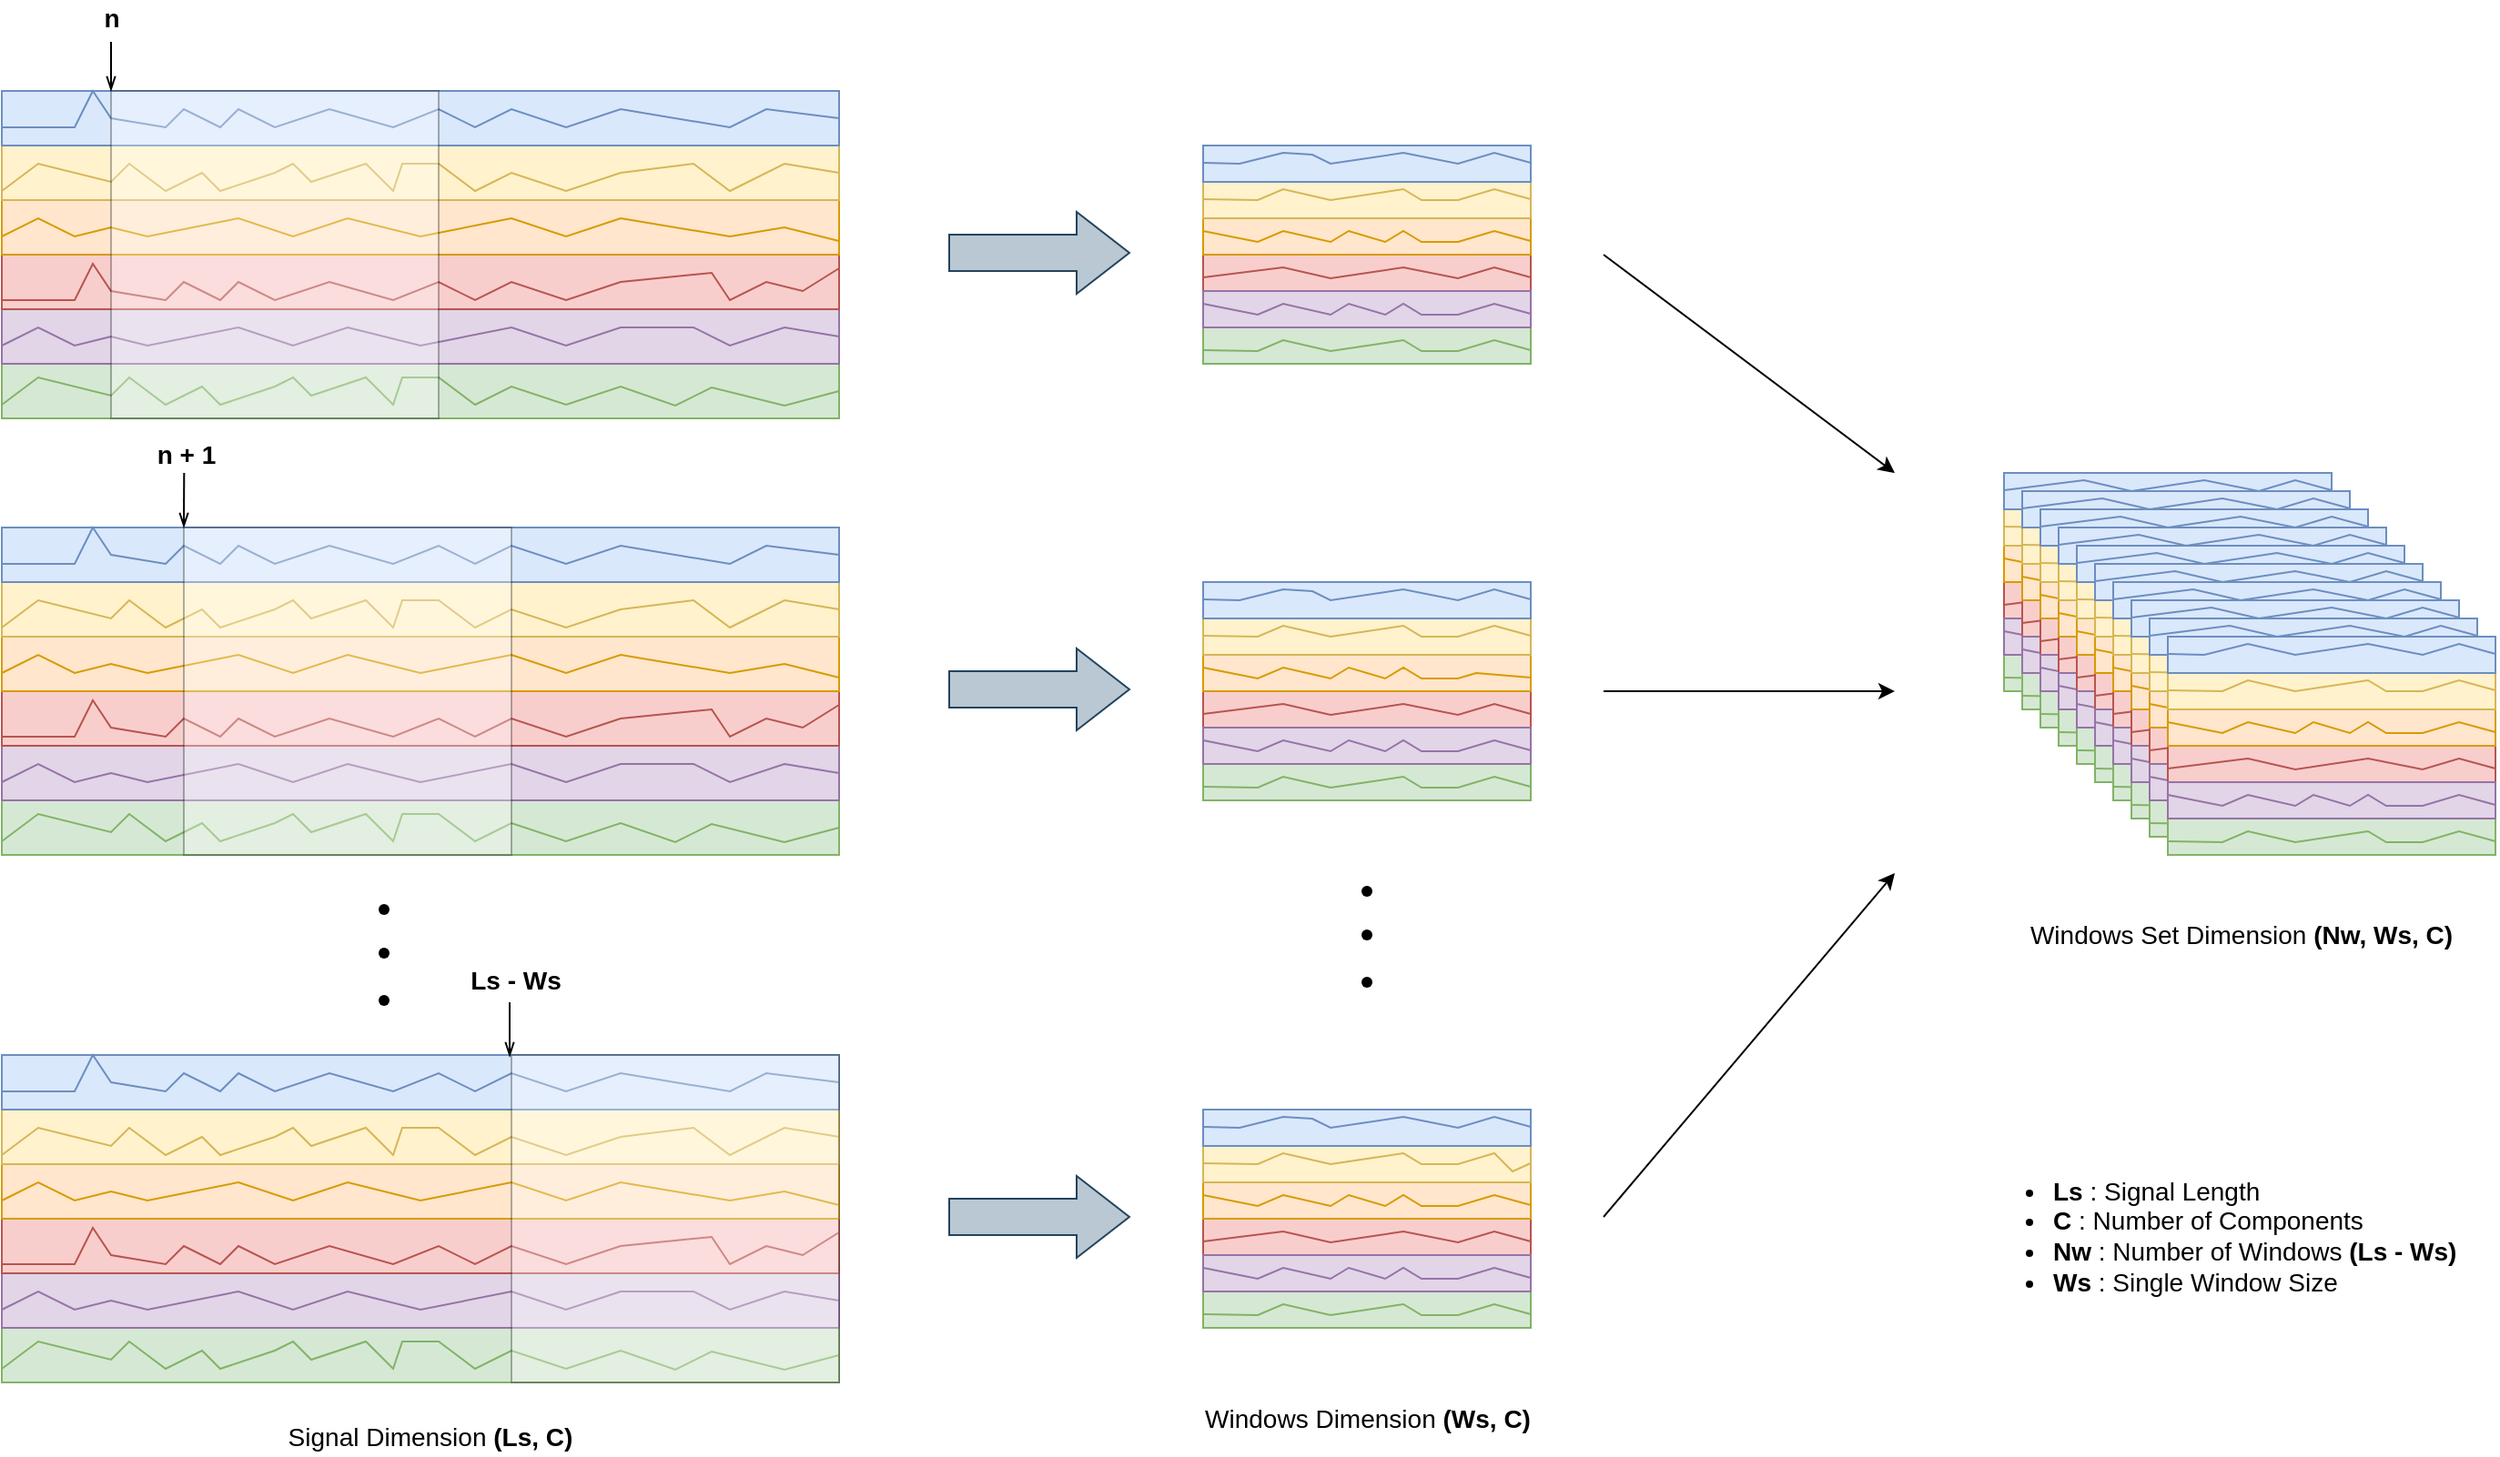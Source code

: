 <mxfile version="17.1.3" type="github">
  <diagram id="h_JSGg5LhwVuMZE9Zb_7" name="Page-1">
    <mxGraphModel dx="1571" dy="906" grid="1" gridSize="10" guides="1" tooltips="1" connect="1" arrows="1" fold="1" page="1" pageScale="1" pageWidth="1654" pageHeight="1169" math="0" shadow="0">
      <root>
        <mxCell id="0" />
        <mxCell id="1" parent="0" />
        <mxCell id="dk1dqKSrUgwjKV17HSef-1" value="" style="rounded=0;whiteSpace=wrap;html=1;fillColor=#d5e8d4;strokeColor=#82b366;" parent="1" vertex="1">
          <mxGeometry x="100" y="360" width="460" height="30" as="geometry" />
        </mxCell>
        <mxCell id="dk1dqKSrUgwjKV17HSef-2" value="" style="rounded=0;whiteSpace=wrap;html=1;fillColor=#e1d5e7;strokeColor=#9673a6;" parent="1" vertex="1">
          <mxGeometry x="100" y="330" width="460" height="30" as="geometry" />
        </mxCell>
        <mxCell id="dk1dqKSrUgwjKV17HSef-3" value="" style="rounded=0;whiteSpace=wrap;html=1;fillColor=#f8cecc;strokeColor=#b85450;" parent="1" vertex="1">
          <mxGeometry x="100" y="300" width="460" height="30" as="geometry" />
        </mxCell>
        <mxCell id="dk1dqKSrUgwjKV17HSef-4" value="" style="rounded=0;whiteSpace=wrap;html=1;fillColor=#ffe6cc;strokeColor=#d79b00;" parent="1" vertex="1">
          <mxGeometry x="100" y="270" width="460" height="30" as="geometry" />
        </mxCell>
        <mxCell id="dk1dqKSrUgwjKV17HSef-5" value="" style="rounded=0;whiteSpace=wrap;html=1;fillColor=#fff2cc;strokeColor=#d6b656;" parent="1" vertex="1">
          <mxGeometry x="100" y="240" width="460" height="30" as="geometry" />
        </mxCell>
        <mxCell id="dk1dqKSrUgwjKV17HSef-6" value="" style="rounded=0;whiteSpace=wrap;html=1;fillColor=#dae8fc;strokeColor=#6c8ebf;" parent="1" vertex="1">
          <mxGeometry x="100" y="210" width="460" height="30" as="geometry" />
        </mxCell>
        <mxCell id="dk1dqKSrUgwjKV17HSef-7" value="&lt;font style=&quot;font-size: 14px&quot;&gt;Signal Dimension&lt;b&gt; (Ls, C)&lt;/b&gt;&lt;/font&gt;" style="text;html=1;align=center;verticalAlign=middle;resizable=0;points=[];autosize=1;strokeColor=none;fillColor=none;" parent="1" vertex="1">
          <mxGeometry x="250" y="940" width="170" height="20" as="geometry" />
        </mxCell>
        <mxCell id="dk1dqKSrUgwjKV17HSef-8" value="" style="shape=flexArrow;endArrow=classic;html=1;rounded=0;fontSize=14;endWidth=24;endSize=9.33;width=20;fillColor=#bac8d3;strokeColor=#23445d;" parent="1" edge="1">
          <mxGeometry width="50" height="50" relative="1" as="geometry">
            <mxPoint x="620" y="299" as="sourcePoint" />
            <mxPoint x="720" y="299" as="targetPoint" />
          </mxGeometry>
        </mxCell>
        <mxCell id="dk1dqKSrUgwjKV17HSef-25" value="" style="endArrow=none;html=1;rounded=0;fontSize=14;elbow=vertical;jumpStyle=none;entryX=1;entryY=0.5;entryDx=0;entryDy=0;fillColor=#dae8fc;strokeColor=#6c8ebf;" parent="1" target="dk1dqKSrUgwjKV17HSef-6" edge="1">
          <mxGeometry width="50" height="50" relative="1" as="geometry">
            <mxPoint x="100" y="230" as="sourcePoint" />
            <mxPoint x="400" y="220" as="targetPoint" />
            <Array as="points">
              <mxPoint x="140" y="230" />
              <mxPoint x="150" y="210" />
              <mxPoint x="160" y="225" />
              <mxPoint x="190" y="230" />
              <mxPoint x="200" y="220" />
              <mxPoint x="220" y="230" />
              <mxPoint x="230" y="220" />
              <mxPoint x="250" y="230" />
              <mxPoint x="280" y="220" />
              <mxPoint x="315" y="230" />
              <mxPoint x="340" y="220" />
              <mxPoint x="360" y="230" />
              <mxPoint x="380" y="220" />
              <mxPoint x="410" y="230" />
              <mxPoint x="440" y="220" />
              <mxPoint x="500" y="230" />
              <mxPoint x="520" y="220" />
            </Array>
          </mxGeometry>
        </mxCell>
        <mxCell id="dk1dqKSrUgwjKV17HSef-26" value="" style="endArrow=none;html=1;rounded=0;fontSize=14;elbow=vertical;jumpStyle=none;entryX=1;entryY=0.5;entryDx=0;entryDy=0;fillColor=#fff2cc;strokeColor=#d6b656;" parent="1" edge="1" target="dk1dqKSrUgwjKV17HSef-5">
          <mxGeometry width="50" height="50" relative="1" as="geometry">
            <mxPoint x="100" y="265" as="sourcePoint" />
            <mxPoint x="530" y="260" as="targetPoint" />
            <Array as="points">
              <mxPoint x="120" y="250" />
              <mxPoint x="160" y="260" />
              <mxPoint x="170" y="250" />
              <mxPoint x="190" y="265" />
              <mxPoint x="210" y="255" />
              <mxPoint x="220" y="265" />
              <mxPoint x="250" y="255" />
              <mxPoint x="260" y="250" />
              <mxPoint x="270" y="260" />
              <mxPoint x="300" y="250" />
              <mxPoint x="315" y="265" />
              <mxPoint x="320" y="250" />
              <mxPoint x="340" y="250" />
              <mxPoint x="360" y="265" />
              <mxPoint x="380" y="255" />
              <mxPoint x="410" y="265" />
              <mxPoint x="440" y="255" />
              <mxPoint x="480" y="250" />
              <mxPoint x="500" y="265" />
              <mxPoint x="530" y="250" />
            </Array>
          </mxGeometry>
        </mxCell>
        <mxCell id="dk1dqKSrUgwjKV17HSef-27" value="" style="endArrow=none;html=1;rounded=0;fontSize=14;elbow=vertical;jumpStyle=none;entryX=1;entryY=0.5;entryDx=0;entryDy=0;fillColor=#d5e8d4;strokeColor=#82b366;" parent="1" edge="1" target="dk1dqKSrUgwjKV17HSef-1">
          <mxGeometry width="50" height="50" relative="1" as="geometry">
            <mxPoint x="100" y="382.5" as="sourcePoint" />
            <mxPoint x="530" y="377.5" as="targetPoint" />
            <Array as="points">
              <mxPoint x="120" y="367.5" />
              <mxPoint x="160" y="377.5" />
              <mxPoint x="170" y="367.5" />
              <mxPoint x="190" y="382.5" />
              <mxPoint x="210" y="372.5" />
              <mxPoint x="220" y="382.5" />
              <mxPoint x="250" y="372.5" />
              <mxPoint x="260" y="367.5" />
              <mxPoint x="270" y="377.5" />
              <mxPoint x="300" y="367.5" />
              <mxPoint x="315" y="382.5" />
              <mxPoint x="320" y="367.5" />
              <mxPoint x="340" y="367.5" />
              <mxPoint x="360" y="382.5" />
              <mxPoint x="380" y="372.5" />
              <mxPoint x="410" y="382.5" />
              <mxPoint x="440" y="372.5" />
              <mxPoint x="470" y="383" />
              <mxPoint x="490" y="373" />
              <mxPoint x="530" y="383" />
            </Array>
          </mxGeometry>
        </mxCell>
        <mxCell id="dk1dqKSrUgwjKV17HSef-28" value="" style="endArrow=none;html=1;rounded=0;fontSize=14;elbow=vertical;jumpStyle=none;entryX=1;entryY=0.25;entryDx=0;entryDy=0;fillColor=#f8cecc;strokeColor=#b85450;" parent="1" edge="1" target="dk1dqKSrUgwjKV17HSef-3">
          <mxGeometry width="50" height="50" relative="1" as="geometry">
            <mxPoint x="100" y="325" as="sourcePoint" />
            <mxPoint x="530" y="320" as="targetPoint" />
            <Array as="points">
              <mxPoint x="140" y="325" />
              <mxPoint x="150" y="305" />
              <mxPoint x="160" y="320" />
              <mxPoint x="190" y="325" />
              <mxPoint x="200" y="315" />
              <mxPoint x="220" y="325" />
              <mxPoint x="230" y="315" />
              <mxPoint x="250" y="325" />
              <mxPoint x="280" y="315" />
              <mxPoint x="315" y="325" />
              <mxPoint x="340" y="315" />
              <mxPoint x="360" y="325" />
              <mxPoint x="380" y="315" />
              <mxPoint x="410" y="325" />
              <mxPoint x="440" y="315" />
              <mxPoint x="490" y="310" />
              <mxPoint x="500" y="325" />
              <mxPoint x="520" y="315" />
              <mxPoint x="540" y="320" />
            </Array>
          </mxGeometry>
        </mxCell>
        <mxCell id="dk1dqKSrUgwjKV17HSef-29" value="" style="endArrow=none;html=1;rounded=0;fontSize=14;elbow=vertical;jumpStyle=none;entryX=1;entryY=0.75;entryDx=0;entryDy=0;fillColor=#ffe6cc;strokeColor=#d79b00;" parent="1" edge="1" target="dk1dqKSrUgwjKV17HSef-4">
          <mxGeometry width="50" height="50" relative="1" as="geometry">
            <mxPoint x="100" y="290" as="sourcePoint" />
            <mxPoint x="530" y="285" as="targetPoint" />
            <Array as="points">
              <mxPoint x="120" y="280" />
              <mxPoint x="140" y="290" />
              <mxPoint x="160" y="285" />
              <mxPoint x="180" y="290" />
              <mxPoint x="230" y="280" />
              <mxPoint x="260" y="290" />
              <mxPoint x="290" y="280" />
              <mxPoint x="330" y="290" />
              <mxPoint x="380" y="280" />
              <mxPoint x="410" y="290" />
              <mxPoint x="440" y="280" />
              <mxPoint x="500" y="290" />
              <mxPoint x="530" y="285" />
            </Array>
          </mxGeometry>
        </mxCell>
        <mxCell id="dk1dqKSrUgwjKV17HSef-30" value="" style="endArrow=none;html=1;rounded=0;fontSize=14;elbow=vertical;jumpStyle=none;fillColor=#e1d5e7;strokeColor=#9673a6;" parent="1" edge="1">
          <mxGeometry width="50" height="50" relative="1" as="geometry">
            <mxPoint x="100" y="350" as="sourcePoint" />
            <mxPoint x="560" y="345" as="targetPoint" />
            <Array as="points">
              <mxPoint x="120" y="340" />
              <mxPoint x="140" y="350" />
              <mxPoint x="160" y="345" />
              <mxPoint x="180" y="350" />
              <mxPoint x="230" y="340" />
              <mxPoint x="260" y="350" />
              <mxPoint x="290" y="340" />
              <mxPoint x="330" y="350" />
              <mxPoint x="380" y="340" />
              <mxPoint x="410" y="350" />
              <mxPoint x="440" y="340" />
              <mxPoint x="480" y="340" />
              <mxPoint x="500" y="350" />
              <mxPoint x="530" y="340" />
            </Array>
          </mxGeometry>
        </mxCell>
        <mxCell id="dk1dqKSrUgwjKV17HSef-35" value="" style="rounded=0;whiteSpace=wrap;html=1;fontSize=14;fillColor=#d5e8d4;strokeColor=#82b366;" parent="1" vertex="1">
          <mxGeometry x="1200" y="520" width="180" height="20" as="geometry" />
        </mxCell>
        <mxCell id="dk1dqKSrUgwjKV17HSef-36" value="" style="rounded=0;whiteSpace=wrap;html=1;fontSize=14;fillColor=#f8cecc;strokeColor=#b85450;" parent="1" vertex="1">
          <mxGeometry x="1200" y="480" width="180" height="20" as="geometry" />
        </mxCell>
        <mxCell id="dk1dqKSrUgwjKV17HSef-37" value="" style="rounded=0;whiteSpace=wrap;html=1;fontSize=14;fillColor=#ffe6cc;strokeColor=#d79b00;" parent="1" vertex="1">
          <mxGeometry x="1200" y="460" width="180" height="20" as="geometry" />
        </mxCell>
        <mxCell id="dk1dqKSrUgwjKV17HSef-38" value="" style="rounded=0;whiteSpace=wrap;html=1;fontSize=14;fillColor=#fff2cc;strokeColor=#d6b656;" parent="1" vertex="1">
          <mxGeometry x="1200" y="440" width="180" height="20" as="geometry" />
        </mxCell>
        <mxCell id="dk1dqKSrUgwjKV17HSef-39" value="" style="rounded=0;whiteSpace=wrap;html=1;fontSize=14;fillColor=#dae8fc;strokeColor=#6c8ebf;" parent="1" vertex="1">
          <mxGeometry x="1200" y="420" width="180" height="20" as="geometry" />
        </mxCell>
        <mxCell id="dk1dqKSrUgwjKV17HSef-40" value="" style="rounded=0;whiteSpace=wrap;html=1;fontSize=14;fillColor=#e1d5e7;strokeColor=#9673a6;" parent="1" vertex="1">
          <mxGeometry x="1200" y="500" width="180" height="20" as="geometry" />
        </mxCell>
        <mxCell id="dk1dqKSrUgwjKV17HSef-53" value="" style="endArrow=none;html=1;rounded=0;fontSize=14;elbow=vertical;jumpStyle=none;fillColor=#dae8fc;strokeColor=#6c8ebf;" parent="1" edge="1">
          <mxGeometry width="50" height="50" relative="1" as="geometry">
            <mxPoint x="1200" y="429.5" as="sourcePoint" />
            <mxPoint x="1380" y="429.5" as="targetPoint" />
            <Array as="points">
              <mxPoint x="1244" y="424" />
              <mxPoint x="1270" y="430" />
              <mxPoint x="1310" y="424" />
              <mxPoint x="1340" y="430" />
              <mxPoint x="1360" y="424" />
            </Array>
          </mxGeometry>
        </mxCell>
        <mxCell id="dk1dqKSrUgwjKV17HSef-54" value="" style="endArrow=none;html=1;rounded=0;fontSize=14;elbow=vertical;jumpStyle=none;fillColor=#fff2cc;strokeColor=#d6b656;" parent="1" edge="1">
          <mxGeometry width="50" height="50" relative="1" as="geometry">
            <mxPoint x="1200" y="449.5" as="sourcePoint" />
            <mxPoint x="1380" y="449.5" as="targetPoint" />
            <Array as="points">
              <mxPoint x="1230" y="450" />
              <mxPoint x="1244" y="444" />
              <mxPoint x="1270" y="450" />
              <mxPoint x="1310" y="444" />
              <mxPoint x="1320" y="450" />
              <mxPoint x="1340" y="450" />
              <mxPoint x="1360" y="444" />
            </Array>
          </mxGeometry>
        </mxCell>
        <mxCell id="dk1dqKSrUgwjKV17HSef-57" value="" style="endArrow=none;html=1;rounded=0;fontSize=14;elbow=vertical;jumpStyle=none;fillColor=#e1d5e7;strokeColor=#9673a6;" parent="1" edge="1">
          <mxGeometry width="50" height="50" relative="1" as="geometry">
            <mxPoint x="1200" y="507" as="sourcePoint" />
            <mxPoint x="1380" y="512.5" as="targetPoint" />
            <Array as="points">
              <mxPoint x="1230" y="513" />
              <mxPoint x="1244" y="507" />
              <mxPoint x="1270" y="513" />
              <mxPoint x="1280" y="507" />
              <mxPoint x="1300" y="513" />
              <mxPoint x="1310" y="507" />
              <mxPoint x="1320" y="513" />
              <mxPoint x="1340" y="513" />
              <mxPoint x="1360" y="507" />
            </Array>
          </mxGeometry>
        </mxCell>
        <mxCell id="dk1dqKSrUgwjKV17HSef-58" value="" style="endArrow=none;html=1;rounded=0;fontSize=14;elbow=vertical;jumpStyle=none;fillColor=#d5e8d4;strokeColor=#82b366;" parent="1" edge="1">
          <mxGeometry width="50" height="50" relative="1" as="geometry">
            <mxPoint x="1200" y="532.5" as="sourcePoint" />
            <mxPoint x="1380" y="532.5" as="targetPoint" />
            <Array as="points">
              <mxPoint x="1230" y="533" />
              <mxPoint x="1244" y="527" />
              <mxPoint x="1270" y="533" />
              <mxPoint x="1310" y="527" />
              <mxPoint x="1320" y="533" />
              <mxPoint x="1340" y="533" />
              <mxPoint x="1360" y="527" />
            </Array>
          </mxGeometry>
        </mxCell>
        <mxCell id="dk1dqKSrUgwjKV17HSef-59" value="" style="endArrow=none;html=1;rounded=0;fontSize=14;elbow=vertical;jumpStyle=none;fillColor=#ffe6cc;strokeColor=#d79b00;" parent="1" edge="1">
          <mxGeometry width="50" height="50" relative="1" as="geometry">
            <mxPoint x="1200" y="467" as="sourcePoint" />
            <mxPoint x="1380" y="472.5" as="targetPoint" />
            <Array as="points">
              <mxPoint x="1230" y="473" />
              <mxPoint x="1244" y="467" />
              <mxPoint x="1270" y="473" />
              <mxPoint x="1280" y="467" />
              <mxPoint x="1300" y="473" />
              <mxPoint x="1310" y="467" />
              <mxPoint x="1320" y="473" />
              <mxPoint x="1340" y="473" />
              <mxPoint x="1360" y="467" />
            </Array>
          </mxGeometry>
        </mxCell>
        <mxCell id="dk1dqKSrUgwjKV17HSef-60" value="" style="endArrow=none;html=1;rounded=0;fontSize=14;elbow=vertical;jumpStyle=none;fillColor=#f8cecc;strokeColor=#b85450;" parent="1" edge="1">
          <mxGeometry width="50" height="50" relative="1" as="geometry">
            <mxPoint x="1200" y="492.5" as="sourcePoint" />
            <mxPoint x="1380" y="492.5" as="targetPoint" />
            <Array as="points">
              <mxPoint x="1244" y="487" />
              <mxPoint x="1270" y="493" />
              <mxPoint x="1310" y="487" />
              <mxPoint x="1340" y="493" />
              <mxPoint x="1360" y="487" />
            </Array>
          </mxGeometry>
        </mxCell>
        <mxCell id="dk1dqKSrUgwjKV17HSef-61" value="" style="rounded=0;whiteSpace=wrap;html=1;fontSize=14;fillColor=#d5e8d4;strokeColor=#82b366;" parent="1" vertex="1">
          <mxGeometry x="1210" y="530" width="180" height="20" as="geometry" />
        </mxCell>
        <mxCell id="dk1dqKSrUgwjKV17HSef-62" value="" style="rounded=0;whiteSpace=wrap;html=1;fontSize=14;fillColor=#f8cecc;strokeColor=#b85450;" parent="1" vertex="1">
          <mxGeometry x="1210" y="490" width="180" height="20" as="geometry" />
        </mxCell>
        <mxCell id="dk1dqKSrUgwjKV17HSef-63" value="" style="rounded=0;whiteSpace=wrap;html=1;fontSize=14;fillColor=#ffe6cc;strokeColor=#d79b00;" parent="1" vertex="1">
          <mxGeometry x="1210" y="470" width="180" height="20" as="geometry" />
        </mxCell>
        <mxCell id="dk1dqKSrUgwjKV17HSef-64" value="" style="rounded=0;whiteSpace=wrap;html=1;fontSize=14;fillColor=#fff2cc;strokeColor=#d6b656;" parent="1" vertex="1">
          <mxGeometry x="1210" y="450" width="180" height="20" as="geometry" />
        </mxCell>
        <mxCell id="dk1dqKSrUgwjKV17HSef-65" value="" style="rounded=0;whiteSpace=wrap;html=1;fontSize=14;fillColor=#dae8fc;strokeColor=#6c8ebf;" parent="1" vertex="1">
          <mxGeometry x="1210" y="430" width="180" height="20" as="geometry" />
        </mxCell>
        <mxCell id="dk1dqKSrUgwjKV17HSef-66" value="" style="rounded=0;whiteSpace=wrap;html=1;fontSize=14;fillColor=#e1d5e7;strokeColor=#9673a6;" parent="1" vertex="1">
          <mxGeometry x="1210" y="510" width="180" height="20" as="geometry" />
        </mxCell>
        <mxCell id="dk1dqKSrUgwjKV17HSef-67" value="" style="endArrow=none;html=1;rounded=0;fontSize=14;elbow=vertical;jumpStyle=none;fillColor=#dae8fc;strokeColor=#6c8ebf;" parent="1" edge="1">
          <mxGeometry width="50" height="50" relative="1" as="geometry">
            <mxPoint x="1210" y="439.5" as="sourcePoint" />
            <mxPoint x="1390" y="439.5" as="targetPoint" />
            <Array as="points">
              <mxPoint x="1254" y="434" />
              <mxPoint x="1280" y="440" />
              <mxPoint x="1320" y="434" />
              <mxPoint x="1350" y="440" />
              <mxPoint x="1370" y="434" />
            </Array>
          </mxGeometry>
        </mxCell>
        <mxCell id="dk1dqKSrUgwjKV17HSef-68" value="" style="endArrow=none;html=1;rounded=0;fontSize=14;elbow=vertical;jumpStyle=none;fillColor=#fff2cc;strokeColor=#d6b656;" parent="1" edge="1">
          <mxGeometry width="50" height="50" relative="1" as="geometry">
            <mxPoint x="1210" y="459.5" as="sourcePoint" />
            <mxPoint x="1390" y="459.5" as="targetPoint" />
            <Array as="points">
              <mxPoint x="1240" y="460" />
              <mxPoint x="1254" y="454" />
              <mxPoint x="1280" y="460" />
              <mxPoint x="1320" y="454" />
              <mxPoint x="1330" y="460" />
              <mxPoint x="1350" y="460" />
              <mxPoint x="1370" y="454" />
            </Array>
          </mxGeometry>
        </mxCell>
        <mxCell id="dk1dqKSrUgwjKV17HSef-69" value="" style="endArrow=none;html=1;rounded=0;fontSize=14;elbow=vertical;jumpStyle=none;fillColor=#e1d5e7;strokeColor=#9673a6;" parent="1" edge="1">
          <mxGeometry width="50" height="50" relative="1" as="geometry">
            <mxPoint x="1210" y="517" as="sourcePoint" />
            <mxPoint x="1390" y="522.5" as="targetPoint" />
            <Array as="points">
              <mxPoint x="1240" y="523" />
              <mxPoint x="1254" y="517" />
              <mxPoint x="1280" y="523" />
              <mxPoint x="1290" y="517" />
              <mxPoint x="1310" y="523" />
              <mxPoint x="1320" y="517" />
              <mxPoint x="1330" y="523" />
              <mxPoint x="1350" y="523" />
              <mxPoint x="1370" y="517" />
            </Array>
          </mxGeometry>
        </mxCell>
        <mxCell id="dk1dqKSrUgwjKV17HSef-70" value="" style="endArrow=none;html=1;rounded=0;fontSize=14;elbow=vertical;jumpStyle=none;fillColor=#d5e8d4;strokeColor=#82b366;" parent="1" edge="1">
          <mxGeometry width="50" height="50" relative="1" as="geometry">
            <mxPoint x="1210" y="542.5" as="sourcePoint" />
            <mxPoint x="1390" y="542.5" as="targetPoint" />
            <Array as="points">
              <mxPoint x="1240" y="543" />
              <mxPoint x="1254" y="537" />
              <mxPoint x="1280" y="543" />
              <mxPoint x="1320" y="537" />
              <mxPoint x="1330" y="543" />
              <mxPoint x="1350" y="543" />
              <mxPoint x="1370" y="537" />
            </Array>
          </mxGeometry>
        </mxCell>
        <mxCell id="dk1dqKSrUgwjKV17HSef-71" value="" style="endArrow=none;html=1;rounded=0;fontSize=14;elbow=vertical;jumpStyle=none;fillColor=#ffe6cc;strokeColor=#d79b00;" parent="1" edge="1">
          <mxGeometry width="50" height="50" relative="1" as="geometry">
            <mxPoint x="1210" y="477" as="sourcePoint" />
            <mxPoint x="1390" y="482.5" as="targetPoint" />
            <Array as="points">
              <mxPoint x="1240" y="483" />
              <mxPoint x="1254" y="477" />
              <mxPoint x="1280" y="483" />
              <mxPoint x="1290" y="477" />
              <mxPoint x="1310" y="483" />
              <mxPoint x="1320" y="477" />
              <mxPoint x="1330" y="483" />
              <mxPoint x="1350" y="483" />
              <mxPoint x="1370" y="477" />
            </Array>
          </mxGeometry>
        </mxCell>
        <mxCell id="dk1dqKSrUgwjKV17HSef-72" value="" style="endArrow=none;html=1;rounded=0;fontSize=14;elbow=vertical;jumpStyle=none;fillColor=#f8cecc;strokeColor=#b85450;" parent="1" edge="1">
          <mxGeometry width="50" height="50" relative="1" as="geometry">
            <mxPoint x="1210" y="502.5" as="sourcePoint" />
            <mxPoint x="1390" y="502.5" as="targetPoint" />
            <Array as="points">
              <mxPoint x="1254" y="497" />
              <mxPoint x="1280" y="503" />
              <mxPoint x="1320" y="497" />
              <mxPoint x="1350" y="503" />
              <mxPoint x="1370" y="497" />
            </Array>
          </mxGeometry>
        </mxCell>
        <mxCell id="dk1dqKSrUgwjKV17HSef-73" value="" style="rounded=0;whiteSpace=wrap;html=1;fontSize=14;fillColor=#d5e8d4;strokeColor=#82b366;" parent="1" vertex="1">
          <mxGeometry x="1220" y="540" width="180" height="20" as="geometry" />
        </mxCell>
        <mxCell id="dk1dqKSrUgwjKV17HSef-74" value="" style="rounded=0;whiteSpace=wrap;html=1;fontSize=14;fillColor=#f8cecc;strokeColor=#b85450;" parent="1" vertex="1">
          <mxGeometry x="1220" y="500" width="180" height="20" as="geometry" />
        </mxCell>
        <mxCell id="dk1dqKSrUgwjKV17HSef-75" value="" style="rounded=0;whiteSpace=wrap;html=1;fontSize=14;fillColor=#ffe6cc;strokeColor=#d79b00;" parent="1" vertex="1">
          <mxGeometry x="1220" y="480" width="180" height="20" as="geometry" />
        </mxCell>
        <mxCell id="dk1dqKSrUgwjKV17HSef-76" value="" style="rounded=0;whiteSpace=wrap;html=1;fontSize=14;fillColor=#fff2cc;strokeColor=#d6b656;" parent="1" vertex="1">
          <mxGeometry x="1220" y="460" width="180" height="20" as="geometry" />
        </mxCell>
        <mxCell id="dk1dqKSrUgwjKV17HSef-77" value="" style="rounded=0;whiteSpace=wrap;html=1;fontSize=14;fillColor=#dae8fc;strokeColor=#6c8ebf;" parent="1" vertex="1">
          <mxGeometry x="1220" y="440" width="180" height="20" as="geometry" />
        </mxCell>
        <mxCell id="dk1dqKSrUgwjKV17HSef-78" value="" style="rounded=0;whiteSpace=wrap;html=1;fontSize=14;fillColor=#e1d5e7;strokeColor=#9673a6;" parent="1" vertex="1">
          <mxGeometry x="1220" y="520" width="180" height="20" as="geometry" />
        </mxCell>
        <mxCell id="dk1dqKSrUgwjKV17HSef-79" value="" style="endArrow=none;html=1;rounded=0;fontSize=14;elbow=vertical;jumpStyle=none;fillColor=#dae8fc;strokeColor=#6c8ebf;" parent="1" edge="1">
          <mxGeometry width="50" height="50" relative="1" as="geometry">
            <mxPoint x="1220" y="449.5" as="sourcePoint" />
            <mxPoint x="1400" y="449.5" as="targetPoint" />
            <Array as="points">
              <mxPoint x="1264" y="444" />
              <mxPoint x="1290" y="450" />
              <mxPoint x="1330" y="444" />
              <mxPoint x="1360" y="450" />
              <mxPoint x="1380" y="444" />
            </Array>
          </mxGeometry>
        </mxCell>
        <mxCell id="dk1dqKSrUgwjKV17HSef-80" value="" style="endArrow=none;html=1;rounded=0;fontSize=14;elbow=vertical;jumpStyle=none;fillColor=#fff2cc;strokeColor=#d6b656;" parent="1" edge="1">
          <mxGeometry width="50" height="50" relative="1" as="geometry">
            <mxPoint x="1220" y="469.5" as="sourcePoint" />
            <mxPoint x="1400" y="469.5" as="targetPoint" />
            <Array as="points">
              <mxPoint x="1250" y="470" />
              <mxPoint x="1264" y="464" />
              <mxPoint x="1290" y="470" />
              <mxPoint x="1330" y="464" />
              <mxPoint x="1340" y="470" />
              <mxPoint x="1360" y="470" />
              <mxPoint x="1380" y="464" />
            </Array>
          </mxGeometry>
        </mxCell>
        <mxCell id="dk1dqKSrUgwjKV17HSef-81" value="" style="endArrow=none;html=1;rounded=0;fontSize=14;elbow=vertical;jumpStyle=none;fillColor=#e1d5e7;strokeColor=#9673a6;" parent="1" edge="1">
          <mxGeometry width="50" height="50" relative="1" as="geometry">
            <mxPoint x="1220" y="527" as="sourcePoint" />
            <mxPoint x="1400" y="532.5" as="targetPoint" />
            <Array as="points">
              <mxPoint x="1250" y="533" />
              <mxPoint x="1264" y="527" />
              <mxPoint x="1290" y="533" />
              <mxPoint x="1300" y="527" />
              <mxPoint x="1320" y="533" />
              <mxPoint x="1330" y="527" />
              <mxPoint x="1340" y="533" />
              <mxPoint x="1360" y="533" />
              <mxPoint x="1380" y="527" />
            </Array>
          </mxGeometry>
        </mxCell>
        <mxCell id="dk1dqKSrUgwjKV17HSef-82" value="" style="endArrow=none;html=1;rounded=0;fontSize=14;elbow=vertical;jumpStyle=none;fillColor=#d5e8d4;strokeColor=#82b366;" parent="1" edge="1">
          <mxGeometry width="50" height="50" relative="1" as="geometry">
            <mxPoint x="1220" y="552.5" as="sourcePoint" />
            <mxPoint x="1400" y="552.5" as="targetPoint" />
            <Array as="points">
              <mxPoint x="1250" y="553" />
              <mxPoint x="1264" y="547" />
              <mxPoint x="1290" y="553" />
              <mxPoint x="1330" y="547" />
              <mxPoint x="1340" y="553" />
              <mxPoint x="1360" y="553" />
              <mxPoint x="1380" y="547" />
            </Array>
          </mxGeometry>
        </mxCell>
        <mxCell id="dk1dqKSrUgwjKV17HSef-83" value="" style="endArrow=none;html=1;rounded=0;fontSize=14;elbow=vertical;jumpStyle=none;fillColor=#ffe6cc;strokeColor=#d79b00;" parent="1" edge="1">
          <mxGeometry width="50" height="50" relative="1" as="geometry">
            <mxPoint x="1220" y="487" as="sourcePoint" />
            <mxPoint x="1400" y="492.5" as="targetPoint" />
            <Array as="points">
              <mxPoint x="1250" y="493" />
              <mxPoint x="1264" y="487" />
              <mxPoint x="1290" y="493" />
              <mxPoint x="1300" y="487" />
              <mxPoint x="1320" y="493" />
              <mxPoint x="1330" y="487" />
              <mxPoint x="1340" y="493" />
              <mxPoint x="1360" y="493" />
              <mxPoint x="1380" y="487" />
            </Array>
          </mxGeometry>
        </mxCell>
        <mxCell id="dk1dqKSrUgwjKV17HSef-84" value="" style="endArrow=none;html=1;rounded=0;fontSize=14;elbow=vertical;jumpStyle=none;fillColor=#f8cecc;strokeColor=#b85450;" parent="1" edge="1">
          <mxGeometry width="50" height="50" relative="1" as="geometry">
            <mxPoint x="1220" y="512.5" as="sourcePoint" />
            <mxPoint x="1400" y="512.5" as="targetPoint" />
            <Array as="points">
              <mxPoint x="1264" y="507" />
              <mxPoint x="1290" y="513" />
              <mxPoint x="1330" y="507" />
              <mxPoint x="1360" y="513" />
              <mxPoint x="1380" y="507" />
            </Array>
          </mxGeometry>
        </mxCell>
        <mxCell id="dk1dqKSrUgwjKV17HSef-85" value="" style="rounded=0;whiteSpace=wrap;html=1;fontSize=14;fillColor=#d5e8d4;strokeColor=#82b366;" parent="1" vertex="1">
          <mxGeometry x="1230" y="550" width="180" height="20" as="geometry" />
        </mxCell>
        <mxCell id="dk1dqKSrUgwjKV17HSef-86" value="" style="rounded=0;whiteSpace=wrap;html=1;fontSize=14;fillColor=#f8cecc;strokeColor=#b85450;" parent="1" vertex="1">
          <mxGeometry x="1230" y="510" width="180" height="20" as="geometry" />
        </mxCell>
        <mxCell id="dk1dqKSrUgwjKV17HSef-87" value="" style="rounded=0;whiteSpace=wrap;html=1;fontSize=14;fillColor=#ffe6cc;strokeColor=#d79b00;" parent="1" vertex="1">
          <mxGeometry x="1230" y="490" width="180" height="20" as="geometry" />
        </mxCell>
        <mxCell id="dk1dqKSrUgwjKV17HSef-88" value="" style="rounded=0;whiteSpace=wrap;html=1;fontSize=14;fillColor=#fff2cc;strokeColor=#d6b656;" parent="1" vertex="1">
          <mxGeometry x="1230" y="470" width="180" height="20" as="geometry" />
        </mxCell>
        <mxCell id="dk1dqKSrUgwjKV17HSef-89" value="" style="rounded=0;whiteSpace=wrap;html=1;fontSize=14;fillColor=#dae8fc;strokeColor=#6c8ebf;" parent="1" vertex="1">
          <mxGeometry x="1230" y="450" width="180" height="20" as="geometry" />
        </mxCell>
        <mxCell id="dk1dqKSrUgwjKV17HSef-90" value="" style="rounded=0;whiteSpace=wrap;html=1;fontSize=14;fillColor=#e1d5e7;strokeColor=#9673a6;" parent="1" vertex="1">
          <mxGeometry x="1230" y="530" width="180" height="20" as="geometry" />
        </mxCell>
        <mxCell id="dk1dqKSrUgwjKV17HSef-91" value="" style="endArrow=none;html=1;rounded=0;fontSize=14;elbow=vertical;jumpStyle=none;fillColor=#dae8fc;strokeColor=#6c8ebf;" parent="1" edge="1">
          <mxGeometry width="50" height="50" relative="1" as="geometry">
            <mxPoint x="1230" y="459.5" as="sourcePoint" />
            <mxPoint x="1410" y="459.5" as="targetPoint" />
            <Array as="points">
              <mxPoint x="1274" y="454" />
              <mxPoint x="1300" y="460" />
              <mxPoint x="1340" y="454" />
              <mxPoint x="1370" y="460" />
              <mxPoint x="1390" y="454" />
            </Array>
          </mxGeometry>
        </mxCell>
        <mxCell id="dk1dqKSrUgwjKV17HSef-92" value="" style="endArrow=none;html=1;rounded=0;fontSize=14;elbow=vertical;jumpStyle=none;fillColor=#fff2cc;strokeColor=#d6b656;" parent="1" edge="1">
          <mxGeometry width="50" height="50" relative="1" as="geometry">
            <mxPoint x="1230" y="479.5" as="sourcePoint" />
            <mxPoint x="1410" y="479.5" as="targetPoint" />
            <Array as="points">
              <mxPoint x="1260" y="480" />
              <mxPoint x="1274" y="474" />
              <mxPoint x="1300" y="480" />
              <mxPoint x="1340" y="474" />
              <mxPoint x="1350" y="480" />
              <mxPoint x="1370" y="480" />
              <mxPoint x="1390" y="474" />
            </Array>
          </mxGeometry>
        </mxCell>
        <mxCell id="dk1dqKSrUgwjKV17HSef-93" value="" style="endArrow=none;html=1;rounded=0;fontSize=14;elbow=vertical;jumpStyle=none;fillColor=#e1d5e7;strokeColor=#9673a6;" parent="1" edge="1">
          <mxGeometry width="50" height="50" relative="1" as="geometry">
            <mxPoint x="1230" y="537" as="sourcePoint" />
            <mxPoint x="1410" y="542.5" as="targetPoint" />
            <Array as="points">
              <mxPoint x="1260" y="543" />
              <mxPoint x="1274" y="537" />
              <mxPoint x="1300" y="543" />
              <mxPoint x="1310" y="537" />
              <mxPoint x="1330" y="543" />
              <mxPoint x="1340" y="537" />
              <mxPoint x="1350" y="543" />
              <mxPoint x="1370" y="543" />
              <mxPoint x="1390" y="537" />
            </Array>
          </mxGeometry>
        </mxCell>
        <mxCell id="dk1dqKSrUgwjKV17HSef-94" value="" style="endArrow=none;html=1;rounded=0;fontSize=14;elbow=vertical;jumpStyle=none;fillColor=#d5e8d4;strokeColor=#82b366;" parent="1" edge="1">
          <mxGeometry width="50" height="50" relative="1" as="geometry">
            <mxPoint x="1230" y="562.5" as="sourcePoint" />
            <mxPoint x="1410" y="562.5" as="targetPoint" />
            <Array as="points">
              <mxPoint x="1260" y="563" />
              <mxPoint x="1274" y="557" />
              <mxPoint x="1300" y="563" />
              <mxPoint x="1340" y="557" />
              <mxPoint x="1350" y="563" />
              <mxPoint x="1370" y="563" />
              <mxPoint x="1390" y="557" />
            </Array>
          </mxGeometry>
        </mxCell>
        <mxCell id="dk1dqKSrUgwjKV17HSef-95" value="" style="endArrow=none;html=1;rounded=0;fontSize=14;elbow=vertical;jumpStyle=none;fillColor=#ffe6cc;strokeColor=#d79b00;" parent="1" edge="1">
          <mxGeometry width="50" height="50" relative="1" as="geometry">
            <mxPoint x="1230" y="497" as="sourcePoint" />
            <mxPoint x="1410" y="502.5" as="targetPoint" />
            <Array as="points">
              <mxPoint x="1260" y="503" />
              <mxPoint x="1274" y="497" />
              <mxPoint x="1300" y="503" />
              <mxPoint x="1310" y="497" />
              <mxPoint x="1330" y="503" />
              <mxPoint x="1340" y="497" />
              <mxPoint x="1350" y="503" />
              <mxPoint x="1370" y="503" />
              <mxPoint x="1390" y="497" />
            </Array>
          </mxGeometry>
        </mxCell>
        <mxCell id="dk1dqKSrUgwjKV17HSef-96" value="" style="endArrow=none;html=1;rounded=0;fontSize=14;elbow=vertical;jumpStyle=none;fillColor=#f8cecc;strokeColor=#b85450;" parent="1" edge="1">
          <mxGeometry width="50" height="50" relative="1" as="geometry">
            <mxPoint x="1230" y="522.5" as="sourcePoint" />
            <mxPoint x="1410" y="522.5" as="targetPoint" />
            <Array as="points">
              <mxPoint x="1274" y="517" />
              <mxPoint x="1300" y="523" />
              <mxPoint x="1340" y="517" />
              <mxPoint x="1370" y="523" />
              <mxPoint x="1390" y="517" />
            </Array>
          </mxGeometry>
        </mxCell>
        <mxCell id="dk1dqKSrUgwjKV17HSef-97" value="" style="rounded=0;whiteSpace=wrap;html=1;fontSize=14;fillColor=#d5e8d4;strokeColor=#82b366;" parent="1" vertex="1">
          <mxGeometry x="1240" y="560" width="180" height="20" as="geometry" />
        </mxCell>
        <mxCell id="dk1dqKSrUgwjKV17HSef-98" value="" style="rounded=0;whiteSpace=wrap;html=1;fontSize=14;fillColor=#f8cecc;strokeColor=#b85450;" parent="1" vertex="1">
          <mxGeometry x="1240" y="520" width="180" height="20" as="geometry" />
        </mxCell>
        <mxCell id="dk1dqKSrUgwjKV17HSef-99" value="" style="rounded=0;whiteSpace=wrap;html=1;fontSize=14;fillColor=#ffe6cc;strokeColor=#d79b00;" parent="1" vertex="1">
          <mxGeometry x="1240" y="500" width="180" height="20" as="geometry" />
        </mxCell>
        <mxCell id="dk1dqKSrUgwjKV17HSef-100" value="" style="rounded=0;whiteSpace=wrap;html=1;fontSize=14;fillColor=#fff2cc;strokeColor=#d6b656;" parent="1" vertex="1">
          <mxGeometry x="1240" y="480" width="180" height="20" as="geometry" />
        </mxCell>
        <mxCell id="dk1dqKSrUgwjKV17HSef-101" value="" style="rounded=0;whiteSpace=wrap;html=1;fontSize=14;fillColor=#dae8fc;strokeColor=#6c8ebf;" parent="1" vertex="1">
          <mxGeometry x="1240" y="460" width="180" height="20" as="geometry" />
        </mxCell>
        <mxCell id="dk1dqKSrUgwjKV17HSef-102" value="" style="rounded=0;whiteSpace=wrap;html=1;fontSize=14;fillColor=#e1d5e7;strokeColor=#9673a6;" parent="1" vertex="1">
          <mxGeometry x="1240" y="540" width="180" height="20" as="geometry" />
        </mxCell>
        <mxCell id="dk1dqKSrUgwjKV17HSef-103" value="" style="endArrow=none;html=1;rounded=0;fontSize=14;elbow=vertical;jumpStyle=none;fillColor=#dae8fc;strokeColor=#6c8ebf;" parent="1" edge="1">
          <mxGeometry width="50" height="50" relative="1" as="geometry">
            <mxPoint x="1240" y="469.5" as="sourcePoint" />
            <mxPoint x="1420" y="469.5" as="targetPoint" />
            <Array as="points">
              <mxPoint x="1284" y="464" />
              <mxPoint x="1310" y="470" />
              <mxPoint x="1350" y="464" />
              <mxPoint x="1380" y="470" />
              <mxPoint x="1400" y="464" />
            </Array>
          </mxGeometry>
        </mxCell>
        <mxCell id="dk1dqKSrUgwjKV17HSef-104" value="" style="endArrow=none;html=1;rounded=0;fontSize=14;elbow=vertical;jumpStyle=none;fillColor=#fff2cc;strokeColor=#d6b656;" parent="1" edge="1">
          <mxGeometry width="50" height="50" relative="1" as="geometry">
            <mxPoint x="1240" y="489.5" as="sourcePoint" />
            <mxPoint x="1420" y="489.5" as="targetPoint" />
            <Array as="points">
              <mxPoint x="1270" y="490" />
              <mxPoint x="1284" y="484" />
              <mxPoint x="1310" y="490" />
              <mxPoint x="1350" y="484" />
              <mxPoint x="1360" y="490" />
              <mxPoint x="1380" y="490" />
              <mxPoint x="1400" y="484" />
            </Array>
          </mxGeometry>
        </mxCell>
        <mxCell id="dk1dqKSrUgwjKV17HSef-105" value="" style="endArrow=none;html=1;rounded=0;fontSize=14;elbow=vertical;jumpStyle=none;fillColor=#e1d5e7;strokeColor=#9673a6;" parent="1" edge="1">
          <mxGeometry width="50" height="50" relative="1" as="geometry">
            <mxPoint x="1240" y="547" as="sourcePoint" />
            <mxPoint x="1420" y="552.5" as="targetPoint" />
            <Array as="points">
              <mxPoint x="1270" y="553" />
              <mxPoint x="1284" y="547" />
              <mxPoint x="1310" y="553" />
              <mxPoint x="1320" y="547" />
              <mxPoint x="1340" y="553" />
              <mxPoint x="1350" y="547" />
              <mxPoint x="1360" y="553" />
              <mxPoint x="1380" y="553" />
              <mxPoint x="1400" y="547" />
            </Array>
          </mxGeometry>
        </mxCell>
        <mxCell id="dk1dqKSrUgwjKV17HSef-106" value="" style="endArrow=none;html=1;rounded=0;fontSize=14;elbow=vertical;jumpStyle=none;fillColor=#d5e8d4;strokeColor=#82b366;" parent="1" edge="1">
          <mxGeometry width="50" height="50" relative="1" as="geometry">
            <mxPoint x="1240" y="572.5" as="sourcePoint" />
            <mxPoint x="1420" y="572.5" as="targetPoint" />
            <Array as="points">
              <mxPoint x="1270" y="573" />
              <mxPoint x="1284" y="567" />
              <mxPoint x="1310" y="573" />
              <mxPoint x="1350" y="567" />
              <mxPoint x="1360" y="573" />
              <mxPoint x="1380" y="573" />
              <mxPoint x="1400" y="567" />
            </Array>
          </mxGeometry>
        </mxCell>
        <mxCell id="dk1dqKSrUgwjKV17HSef-107" value="" style="endArrow=none;html=1;rounded=0;fontSize=14;elbow=vertical;jumpStyle=none;fillColor=#ffe6cc;strokeColor=#d79b00;" parent="1" edge="1">
          <mxGeometry width="50" height="50" relative="1" as="geometry">
            <mxPoint x="1240" y="507" as="sourcePoint" />
            <mxPoint x="1420" y="512.5" as="targetPoint" />
            <Array as="points">
              <mxPoint x="1270" y="513" />
              <mxPoint x="1284" y="507" />
              <mxPoint x="1310" y="513" />
              <mxPoint x="1320" y="507" />
              <mxPoint x="1340" y="513" />
              <mxPoint x="1350" y="507" />
              <mxPoint x="1360" y="513" />
              <mxPoint x="1380" y="513" />
              <mxPoint x="1400" y="507" />
            </Array>
          </mxGeometry>
        </mxCell>
        <mxCell id="dk1dqKSrUgwjKV17HSef-108" value="" style="endArrow=none;html=1;rounded=0;fontSize=14;elbow=vertical;jumpStyle=none;fillColor=#f8cecc;strokeColor=#b85450;" parent="1" edge="1">
          <mxGeometry width="50" height="50" relative="1" as="geometry">
            <mxPoint x="1240" y="532.5" as="sourcePoint" />
            <mxPoint x="1420" y="532.5" as="targetPoint" />
            <Array as="points">
              <mxPoint x="1284" y="527" />
              <mxPoint x="1310" y="533" />
              <mxPoint x="1350" y="527" />
              <mxPoint x="1380" y="533" />
              <mxPoint x="1400" y="527" />
            </Array>
          </mxGeometry>
        </mxCell>
        <mxCell id="dk1dqKSrUgwjKV17HSef-109" value="" style="rounded=0;whiteSpace=wrap;html=1;fontSize=14;fillColor=#d5e8d4;strokeColor=#82b366;" parent="1" vertex="1">
          <mxGeometry x="1250" y="570" width="180" height="20" as="geometry" />
        </mxCell>
        <mxCell id="dk1dqKSrUgwjKV17HSef-110" value="" style="rounded=0;whiteSpace=wrap;html=1;fontSize=14;fillColor=#f8cecc;strokeColor=#b85450;" parent="1" vertex="1">
          <mxGeometry x="1250" y="530" width="180" height="20" as="geometry" />
        </mxCell>
        <mxCell id="dk1dqKSrUgwjKV17HSef-111" value="" style="rounded=0;whiteSpace=wrap;html=1;fontSize=14;fillColor=#ffe6cc;strokeColor=#d79b00;" parent="1" vertex="1">
          <mxGeometry x="1250" y="510" width="180" height="20" as="geometry" />
        </mxCell>
        <mxCell id="dk1dqKSrUgwjKV17HSef-112" value="" style="rounded=0;whiteSpace=wrap;html=1;fontSize=14;fillColor=#fff2cc;strokeColor=#d6b656;" parent="1" vertex="1">
          <mxGeometry x="1250" y="490" width="180" height="20" as="geometry" />
        </mxCell>
        <mxCell id="dk1dqKSrUgwjKV17HSef-113" value="" style="rounded=0;whiteSpace=wrap;html=1;fontSize=14;fillColor=#dae8fc;strokeColor=#6c8ebf;" parent="1" vertex="1">
          <mxGeometry x="1250" y="470" width="180" height="20" as="geometry" />
        </mxCell>
        <mxCell id="dk1dqKSrUgwjKV17HSef-114" value="" style="rounded=0;whiteSpace=wrap;html=1;fontSize=14;fillColor=#e1d5e7;strokeColor=#9673a6;" parent="1" vertex="1">
          <mxGeometry x="1250" y="550" width="180" height="20" as="geometry" />
        </mxCell>
        <mxCell id="dk1dqKSrUgwjKV17HSef-115" value="" style="endArrow=none;html=1;rounded=0;fontSize=14;elbow=vertical;jumpStyle=none;fillColor=#dae8fc;strokeColor=#6c8ebf;" parent="1" edge="1">
          <mxGeometry width="50" height="50" relative="1" as="geometry">
            <mxPoint x="1250" y="479.5" as="sourcePoint" />
            <mxPoint x="1430" y="479.5" as="targetPoint" />
            <Array as="points">
              <mxPoint x="1294" y="474" />
              <mxPoint x="1320" y="480" />
              <mxPoint x="1360" y="474" />
              <mxPoint x="1390" y="480" />
              <mxPoint x="1410" y="474" />
            </Array>
          </mxGeometry>
        </mxCell>
        <mxCell id="dk1dqKSrUgwjKV17HSef-116" value="" style="endArrow=none;html=1;rounded=0;fontSize=14;elbow=vertical;jumpStyle=none;fillColor=#fff2cc;strokeColor=#d6b656;" parent="1" edge="1">
          <mxGeometry width="50" height="50" relative="1" as="geometry">
            <mxPoint x="1250" y="499.5" as="sourcePoint" />
            <mxPoint x="1430" y="499.5" as="targetPoint" />
            <Array as="points">
              <mxPoint x="1280" y="500" />
              <mxPoint x="1294" y="494" />
              <mxPoint x="1320" y="500" />
              <mxPoint x="1360" y="494" />
              <mxPoint x="1370" y="500" />
              <mxPoint x="1390" y="500" />
              <mxPoint x="1410" y="494" />
            </Array>
          </mxGeometry>
        </mxCell>
        <mxCell id="dk1dqKSrUgwjKV17HSef-117" value="" style="endArrow=none;html=1;rounded=0;fontSize=14;elbow=vertical;jumpStyle=none;fillColor=#e1d5e7;strokeColor=#9673a6;" parent="1" edge="1">
          <mxGeometry width="50" height="50" relative="1" as="geometry">
            <mxPoint x="1250" y="557" as="sourcePoint" />
            <mxPoint x="1430" y="562.5" as="targetPoint" />
            <Array as="points">
              <mxPoint x="1280" y="563" />
              <mxPoint x="1294" y="557" />
              <mxPoint x="1320" y="563" />
              <mxPoint x="1330" y="557" />
              <mxPoint x="1350" y="563" />
              <mxPoint x="1360" y="557" />
              <mxPoint x="1370" y="563" />
              <mxPoint x="1390" y="563" />
              <mxPoint x="1410" y="557" />
            </Array>
          </mxGeometry>
        </mxCell>
        <mxCell id="dk1dqKSrUgwjKV17HSef-118" value="" style="endArrow=none;html=1;rounded=0;fontSize=14;elbow=vertical;jumpStyle=none;fillColor=#d5e8d4;strokeColor=#82b366;" parent="1" edge="1">
          <mxGeometry width="50" height="50" relative="1" as="geometry">
            <mxPoint x="1250" y="582.5" as="sourcePoint" />
            <mxPoint x="1430" y="582.5" as="targetPoint" />
            <Array as="points">
              <mxPoint x="1280" y="583" />
              <mxPoint x="1294" y="577" />
              <mxPoint x="1320" y="583" />
              <mxPoint x="1360" y="577" />
              <mxPoint x="1370" y="583" />
              <mxPoint x="1390" y="583" />
              <mxPoint x="1410" y="577" />
            </Array>
          </mxGeometry>
        </mxCell>
        <mxCell id="dk1dqKSrUgwjKV17HSef-119" value="" style="endArrow=none;html=1;rounded=0;fontSize=14;elbow=vertical;jumpStyle=none;fillColor=#ffe6cc;strokeColor=#d79b00;" parent="1" edge="1">
          <mxGeometry width="50" height="50" relative="1" as="geometry">
            <mxPoint x="1250" y="517" as="sourcePoint" />
            <mxPoint x="1430" y="522.5" as="targetPoint" />
            <Array as="points">
              <mxPoint x="1280" y="523" />
              <mxPoint x="1294" y="517" />
              <mxPoint x="1320" y="523" />
              <mxPoint x="1330" y="517" />
              <mxPoint x="1350" y="523" />
              <mxPoint x="1360" y="517" />
              <mxPoint x="1370" y="523" />
              <mxPoint x="1390" y="523" />
              <mxPoint x="1410" y="517" />
            </Array>
          </mxGeometry>
        </mxCell>
        <mxCell id="dk1dqKSrUgwjKV17HSef-120" value="" style="endArrow=none;html=1;rounded=0;fontSize=14;elbow=vertical;jumpStyle=none;fillColor=#f8cecc;strokeColor=#b85450;" parent="1" edge="1">
          <mxGeometry width="50" height="50" relative="1" as="geometry">
            <mxPoint x="1250" y="542.5" as="sourcePoint" />
            <mxPoint x="1430" y="542.5" as="targetPoint" />
            <Array as="points">
              <mxPoint x="1294" y="537" />
              <mxPoint x="1320" y="543" />
              <mxPoint x="1360" y="537" />
              <mxPoint x="1390" y="543" />
              <mxPoint x="1410" y="537" />
            </Array>
          </mxGeometry>
        </mxCell>
        <mxCell id="dk1dqKSrUgwjKV17HSef-121" value="" style="rounded=0;whiteSpace=wrap;html=1;fontSize=14;fillColor=#d5e8d4;strokeColor=#82b366;" parent="1" vertex="1">
          <mxGeometry x="1260" y="580" width="180" height="20" as="geometry" />
        </mxCell>
        <mxCell id="dk1dqKSrUgwjKV17HSef-122" value="" style="rounded=0;whiteSpace=wrap;html=1;fontSize=14;fillColor=#f8cecc;strokeColor=#b85450;" parent="1" vertex="1">
          <mxGeometry x="1260" y="540" width="180" height="20" as="geometry" />
        </mxCell>
        <mxCell id="dk1dqKSrUgwjKV17HSef-123" value="" style="rounded=0;whiteSpace=wrap;html=1;fontSize=14;fillColor=#ffe6cc;strokeColor=#d79b00;" parent="1" vertex="1">
          <mxGeometry x="1260" y="520" width="180" height="20" as="geometry" />
        </mxCell>
        <mxCell id="dk1dqKSrUgwjKV17HSef-124" value="" style="rounded=0;whiteSpace=wrap;html=1;fontSize=14;fillColor=#fff2cc;strokeColor=#d6b656;" parent="1" vertex="1">
          <mxGeometry x="1260" y="500" width="180" height="20" as="geometry" />
        </mxCell>
        <mxCell id="dk1dqKSrUgwjKV17HSef-125" value="" style="rounded=0;whiteSpace=wrap;html=1;fontSize=14;fillColor=#dae8fc;strokeColor=#6c8ebf;" parent="1" vertex="1">
          <mxGeometry x="1260" y="480" width="180" height="20" as="geometry" />
        </mxCell>
        <mxCell id="dk1dqKSrUgwjKV17HSef-126" value="" style="rounded=0;whiteSpace=wrap;html=1;fontSize=14;fillColor=#e1d5e7;strokeColor=#9673a6;" parent="1" vertex="1">
          <mxGeometry x="1260" y="560" width="180" height="20" as="geometry" />
        </mxCell>
        <mxCell id="dk1dqKSrUgwjKV17HSef-127" value="" style="endArrow=none;html=1;rounded=0;fontSize=14;elbow=vertical;jumpStyle=none;fillColor=#dae8fc;strokeColor=#6c8ebf;" parent="1" edge="1">
          <mxGeometry width="50" height="50" relative="1" as="geometry">
            <mxPoint x="1260" y="489.5" as="sourcePoint" />
            <mxPoint x="1440" y="489.5" as="targetPoint" />
            <Array as="points">
              <mxPoint x="1304" y="484" />
              <mxPoint x="1330" y="490" />
              <mxPoint x="1370" y="484" />
              <mxPoint x="1400" y="490" />
              <mxPoint x="1420" y="484" />
            </Array>
          </mxGeometry>
        </mxCell>
        <mxCell id="dk1dqKSrUgwjKV17HSef-128" value="" style="endArrow=none;html=1;rounded=0;fontSize=14;elbow=vertical;jumpStyle=none;fillColor=#fff2cc;strokeColor=#d6b656;" parent="1" edge="1">
          <mxGeometry width="50" height="50" relative="1" as="geometry">
            <mxPoint x="1260" y="509.5" as="sourcePoint" />
            <mxPoint x="1440" y="509.5" as="targetPoint" />
            <Array as="points">
              <mxPoint x="1290" y="510" />
              <mxPoint x="1304" y="504" />
              <mxPoint x="1330" y="510" />
              <mxPoint x="1370" y="504" />
              <mxPoint x="1380" y="510" />
              <mxPoint x="1400" y="510" />
              <mxPoint x="1420" y="504" />
            </Array>
          </mxGeometry>
        </mxCell>
        <mxCell id="dk1dqKSrUgwjKV17HSef-129" value="" style="endArrow=none;html=1;rounded=0;fontSize=14;elbow=vertical;jumpStyle=none;fillColor=#e1d5e7;strokeColor=#9673a6;" parent="1" edge="1">
          <mxGeometry width="50" height="50" relative="1" as="geometry">
            <mxPoint x="1260" y="567" as="sourcePoint" />
            <mxPoint x="1440" y="572.5" as="targetPoint" />
            <Array as="points">
              <mxPoint x="1290" y="573" />
              <mxPoint x="1304" y="567" />
              <mxPoint x="1330" y="573" />
              <mxPoint x="1340" y="567" />
              <mxPoint x="1360" y="573" />
              <mxPoint x="1370" y="567" />
              <mxPoint x="1380" y="573" />
              <mxPoint x="1400" y="573" />
              <mxPoint x="1420" y="567" />
            </Array>
          </mxGeometry>
        </mxCell>
        <mxCell id="dk1dqKSrUgwjKV17HSef-130" value="" style="endArrow=none;html=1;rounded=0;fontSize=14;elbow=vertical;jumpStyle=none;fillColor=#d5e8d4;strokeColor=#82b366;" parent="1" edge="1">
          <mxGeometry width="50" height="50" relative="1" as="geometry">
            <mxPoint x="1260" y="592.5" as="sourcePoint" />
            <mxPoint x="1440" y="592.5" as="targetPoint" />
            <Array as="points">
              <mxPoint x="1290" y="593" />
              <mxPoint x="1304" y="587" />
              <mxPoint x="1330" y="593" />
              <mxPoint x="1370" y="587" />
              <mxPoint x="1380" y="593" />
              <mxPoint x="1400" y="593" />
              <mxPoint x="1420" y="587" />
            </Array>
          </mxGeometry>
        </mxCell>
        <mxCell id="dk1dqKSrUgwjKV17HSef-131" value="" style="endArrow=none;html=1;rounded=0;fontSize=14;elbow=vertical;jumpStyle=none;fillColor=#ffe6cc;strokeColor=#d79b00;" parent="1" edge="1">
          <mxGeometry width="50" height="50" relative="1" as="geometry">
            <mxPoint x="1260" y="527" as="sourcePoint" />
            <mxPoint x="1440" y="532.5" as="targetPoint" />
            <Array as="points">
              <mxPoint x="1290" y="533" />
              <mxPoint x="1304" y="527" />
              <mxPoint x="1330" y="533" />
              <mxPoint x="1340" y="527" />
              <mxPoint x="1360" y="533" />
              <mxPoint x="1370" y="527" />
              <mxPoint x="1380" y="533" />
              <mxPoint x="1400" y="533" />
              <mxPoint x="1420" y="527" />
            </Array>
          </mxGeometry>
        </mxCell>
        <mxCell id="dk1dqKSrUgwjKV17HSef-132" value="" style="endArrow=none;html=1;rounded=0;fontSize=14;elbow=vertical;jumpStyle=none;fillColor=#f8cecc;strokeColor=#b85450;" parent="1" edge="1">
          <mxGeometry width="50" height="50" relative="1" as="geometry">
            <mxPoint x="1260" y="552.5" as="sourcePoint" />
            <mxPoint x="1440" y="552.5" as="targetPoint" />
            <Array as="points">
              <mxPoint x="1304" y="547" />
              <mxPoint x="1330" y="553" />
              <mxPoint x="1370" y="547" />
              <mxPoint x="1400" y="553" />
              <mxPoint x="1420" y="547" />
            </Array>
          </mxGeometry>
        </mxCell>
        <mxCell id="dk1dqKSrUgwjKV17HSef-133" value="" style="rounded=0;whiteSpace=wrap;html=1;fontSize=14;fillColor=#d5e8d4;strokeColor=#82b366;" parent="1" vertex="1">
          <mxGeometry x="1270" y="590" width="180" height="20" as="geometry" />
        </mxCell>
        <mxCell id="dk1dqKSrUgwjKV17HSef-134" value="" style="rounded=0;whiteSpace=wrap;html=1;fontSize=14;fillColor=#f8cecc;strokeColor=#b85450;" parent="1" vertex="1">
          <mxGeometry x="1270" y="550" width="180" height="20" as="geometry" />
        </mxCell>
        <mxCell id="dk1dqKSrUgwjKV17HSef-135" value="" style="rounded=0;whiteSpace=wrap;html=1;fontSize=14;fillColor=#ffe6cc;strokeColor=#d79b00;" parent="1" vertex="1">
          <mxGeometry x="1270" y="530" width="180" height="20" as="geometry" />
        </mxCell>
        <mxCell id="dk1dqKSrUgwjKV17HSef-136" value="" style="rounded=0;whiteSpace=wrap;html=1;fontSize=14;fillColor=#fff2cc;strokeColor=#d6b656;" parent="1" vertex="1">
          <mxGeometry x="1270" y="510" width="180" height="20" as="geometry" />
        </mxCell>
        <mxCell id="dk1dqKSrUgwjKV17HSef-137" value="" style="rounded=0;whiteSpace=wrap;html=1;fontSize=14;fillColor=#dae8fc;strokeColor=#6c8ebf;" parent="1" vertex="1">
          <mxGeometry x="1270" y="490" width="180" height="20" as="geometry" />
        </mxCell>
        <mxCell id="dk1dqKSrUgwjKV17HSef-138" value="" style="rounded=0;whiteSpace=wrap;html=1;fontSize=14;fillColor=#e1d5e7;strokeColor=#9673a6;" parent="1" vertex="1">
          <mxGeometry x="1270" y="570" width="180" height="20" as="geometry" />
        </mxCell>
        <mxCell id="dk1dqKSrUgwjKV17HSef-139" value="" style="endArrow=none;html=1;rounded=0;fontSize=14;elbow=vertical;jumpStyle=none;fillColor=#dae8fc;strokeColor=#6c8ebf;" parent="1" edge="1">
          <mxGeometry width="50" height="50" relative="1" as="geometry">
            <mxPoint x="1270" y="499.5" as="sourcePoint" />
            <mxPoint x="1450" y="499.5" as="targetPoint" />
            <Array as="points">
              <mxPoint x="1314" y="494" />
              <mxPoint x="1340" y="500" />
              <mxPoint x="1380" y="494" />
              <mxPoint x="1410" y="500" />
              <mxPoint x="1430" y="494" />
            </Array>
          </mxGeometry>
        </mxCell>
        <mxCell id="dk1dqKSrUgwjKV17HSef-140" value="" style="endArrow=none;html=1;rounded=0;fontSize=14;elbow=vertical;jumpStyle=none;fillColor=#fff2cc;strokeColor=#d6b656;" parent="1" edge="1">
          <mxGeometry width="50" height="50" relative="1" as="geometry">
            <mxPoint x="1270" y="519.5" as="sourcePoint" />
            <mxPoint x="1450" y="519.5" as="targetPoint" />
            <Array as="points">
              <mxPoint x="1300" y="520" />
              <mxPoint x="1314" y="514" />
              <mxPoint x="1340" y="520" />
              <mxPoint x="1380" y="514" />
              <mxPoint x="1390" y="520" />
              <mxPoint x="1410" y="520" />
              <mxPoint x="1430" y="514" />
            </Array>
          </mxGeometry>
        </mxCell>
        <mxCell id="dk1dqKSrUgwjKV17HSef-141" value="" style="endArrow=none;html=1;rounded=0;fontSize=14;elbow=vertical;jumpStyle=none;fillColor=#e1d5e7;strokeColor=#9673a6;" parent="1" edge="1">
          <mxGeometry width="50" height="50" relative="1" as="geometry">
            <mxPoint x="1270" y="577" as="sourcePoint" />
            <mxPoint x="1450" y="582.5" as="targetPoint" />
            <Array as="points">
              <mxPoint x="1300" y="583" />
              <mxPoint x="1314" y="577" />
              <mxPoint x="1340" y="583" />
              <mxPoint x="1350" y="577" />
              <mxPoint x="1370" y="583" />
              <mxPoint x="1380" y="577" />
              <mxPoint x="1390" y="583" />
              <mxPoint x="1410" y="583" />
              <mxPoint x="1430" y="577" />
            </Array>
          </mxGeometry>
        </mxCell>
        <mxCell id="dk1dqKSrUgwjKV17HSef-142" value="" style="endArrow=none;html=1;rounded=0;fontSize=14;elbow=vertical;jumpStyle=none;fillColor=#d5e8d4;strokeColor=#82b366;" parent="1" edge="1">
          <mxGeometry width="50" height="50" relative="1" as="geometry">
            <mxPoint x="1270" y="602.5" as="sourcePoint" />
            <mxPoint x="1450" y="602.5" as="targetPoint" />
            <Array as="points">
              <mxPoint x="1300" y="603" />
              <mxPoint x="1314" y="597" />
              <mxPoint x="1340" y="603" />
              <mxPoint x="1380" y="597" />
              <mxPoint x="1390" y="603" />
              <mxPoint x="1410" y="603" />
              <mxPoint x="1430" y="597" />
            </Array>
          </mxGeometry>
        </mxCell>
        <mxCell id="dk1dqKSrUgwjKV17HSef-143" value="" style="endArrow=none;html=1;rounded=0;fontSize=14;elbow=vertical;jumpStyle=none;fillColor=#ffe6cc;strokeColor=#d79b00;" parent="1" edge="1">
          <mxGeometry width="50" height="50" relative="1" as="geometry">
            <mxPoint x="1270" y="537" as="sourcePoint" />
            <mxPoint x="1450" y="542.5" as="targetPoint" />
            <Array as="points">
              <mxPoint x="1300" y="543" />
              <mxPoint x="1314" y="537" />
              <mxPoint x="1340" y="543" />
              <mxPoint x="1350" y="537" />
              <mxPoint x="1370" y="543" />
              <mxPoint x="1380" y="537" />
              <mxPoint x="1390" y="543" />
              <mxPoint x="1410" y="543" />
              <mxPoint x="1430" y="537" />
            </Array>
          </mxGeometry>
        </mxCell>
        <mxCell id="dk1dqKSrUgwjKV17HSef-144" value="" style="endArrow=none;html=1;rounded=0;fontSize=14;elbow=vertical;jumpStyle=none;fillColor=#f8cecc;strokeColor=#b85450;" parent="1" edge="1">
          <mxGeometry width="50" height="50" relative="1" as="geometry">
            <mxPoint x="1270" y="562.5" as="sourcePoint" />
            <mxPoint x="1450" y="562.5" as="targetPoint" />
            <Array as="points">
              <mxPoint x="1314" y="557" />
              <mxPoint x="1340" y="563" />
              <mxPoint x="1380" y="557" />
              <mxPoint x="1410" y="563" />
              <mxPoint x="1430" y="557" />
            </Array>
          </mxGeometry>
        </mxCell>
        <mxCell id="dk1dqKSrUgwjKV17HSef-145" value="" style="rounded=0;whiteSpace=wrap;html=1;fontSize=14;fillColor=#d5e8d4;strokeColor=#82b366;" parent="1" vertex="1">
          <mxGeometry x="1280" y="600" width="180" height="20" as="geometry" />
        </mxCell>
        <mxCell id="dk1dqKSrUgwjKV17HSef-146" value="" style="rounded=0;whiteSpace=wrap;html=1;fontSize=14;fillColor=#f8cecc;strokeColor=#b85450;" parent="1" vertex="1">
          <mxGeometry x="1280" y="560" width="180" height="20" as="geometry" />
        </mxCell>
        <mxCell id="dk1dqKSrUgwjKV17HSef-147" value="" style="rounded=0;whiteSpace=wrap;html=1;fontSize=14;fillColor=#ffe6cc;strokeColor=#d79b00;" parent="1" vertex="1">
          <mxGeometry x="1280" y="540" width="180" height="20" as="geometry" />
        </mxCell>
        <mxCell id="dk1dqKSrUgwjKV17HSef-148" value="" style="rounded=0;whiteSpace=wrap;html=1;fontSize=14;fillColor=#fff2cc;strokeColor=#d6b656;" parent="1" vertex="1">
          <mxGeometry x="1280" y="520" width="180" height="20" as="geometry" />
        </mxCell>
        <mxCell id="dk1dqKSrUgwjKV17HSef-149" value="" style="rounded=0;whiteSpace=wrap;html=1;fontSize=14;fillColor=#dae8fc;strokeColor=#6c8ebf;" parent="1" vertex="1">
          <mxGeometry x="1280" y="500" width="180" height="20" as="geometry" />
        </mxCell>
        <mxCell id="dk1dqKSrUgwjKV17HSef-150" value="" style="rounded=0;whiteSpace=wrap;html=1;fontSize=14;fillColor=#e1d5e7;strokeColor=#9673a6;" parent="1" vertex="1">
          <mxGeometry x="1280" y="580" width="180" height="20" as="geometry" />
        </mxCell>
        <mxCell id="dk1dqKSrUgwjKV17HSef-151" value="" style="endArrow=none;html=1;rounded=0;fontSize=14;elbow=vertical;jumpStyle=none;fillColor=#dae8fc;strokeColor=#6c8ebf;" parent="1" edge="1">
          <mxGeometry width="50" height="50" relative="1" as="geometry">
            <mxPoint x="1280" y="509.5" as="sourcePoint" />
            <mxPoint x="1460" y="509.5" as="targetPoint" />
            <Array as="points">
              <mxPoint x="1324" y="504" />
              <mxPoint x="1350" y="510" />
              <mxPoint x="1390" y="504" />
              <mxPoint x="1420" y="510" />
              <mxPoint x="1440" y="504" />
            </Array>
          </mxGeometry>
        </mxCell>
        <mxCell id="dk1dqKSrUgwjKV17HSef-152" value="" style="endArrow=none;html=1;rounded=0;fontSize=14;elbow=vertical;jumpStyle=none;fillColor=#fff2cc;strokeColor=#d6b656;" parent="1" edge="1">
          <mxGeometry width="50" height="50" relative="1" as="geometry">
            <mxPoint x="1280" y="529.5" as="sourcePoint" />
            <mxPoint x="1460" y="529.5" as="targetPoint" />
            <Array as="points">
              <mxPoint x="1310" y="530" />
              <mxPoint x="1324" y="524" />
              <mxPoint x="1350" y="530" />
              <mxPoint x="1390" y="524" />
              <mxPoint x="1400" y="530" />
              <mxPoint x="1420" y="530" />
              <mxPoint x="1440" y="524" />
            </Array>
          </mxGeometry>
        </mxCell>
        <mxCell id="dk1dqKSrUgwjKV17HSef-153" value="" style="endArrow=none;html=1;rounded=0;fontSize=14;elbow=vertical;jumpStyle=none;fillColor=#e1d5e7;strokeColor=#9673a6;" parent="1" edge="1">
          <mxGeometry width="50" height="50" relative="1" as="geometry">
            <mxPoint x="1280" y="587" as="sourcePoint" />
            <mxPoint x="1460" y="592.5" as="targetPoint" />
            <Array as="points">
              <mxPoint x="1310" y="593" />
              <mxPoint x="1324" y="587" />
              <mxPoint x="1350" y="593" />
              <mxPoint x="1360" y="587" />
              <mxPoint x="1380" y="593" />
              <mxPoint x="1390" y="587" />
              <mxPoint x="1400" y="593" />
              <mxPoint x="1420" y="593" />
              <mxPoint x="1440" y="587" />
            </Array>
          </mxGeometry>
        </mxCell>
        <mxCell id="dk1dqKSrUgwjKV17HSef-154" value="" style="endArrow=none;html=1;rounded=0;fontSize=14;elbow=vertical;jumpStyle=none;fillColor=#d5e8d4;strokeColor=#82b366;" parent="1" edge="1">
          <mxGeometry width="50" height="50" relative="1" as="geometry">
            <mxPoint x="1280" y="612.5" as="sourcePoint" />
            <mxPoint x="1460" y="612.5" as="targetPoint" />
            <Array as="points">
              <mxPoint x="1310" y="613" />
              <mxPoint x="1324" y="607" />
              <mxPoint x="1350" y="613" />
              <mxPoint x="1390" y="607" />
              <mxPoint x="1400" y="613" />
              <mxPoint x="1420" y="613" />
              <mxPoint x="1440" y="607" />
            </Array>
          </mxGeometry>
        </mxCell>
        <mxCell id="dk1dqKSrUgwjKV17HSef-155" value="" style="endArrow=none;html=1;rounded=0;fontSize=14;elbow=vertical;jumpStyle=none;fillColor=#ffe6cc;strokeColor=#d79b00;" parent="1" edge="1">
          <mxGeometry width="50" height="50" relative="1" as="geometry">
            <mxPoint x="1280" y="547" as="sourcePoint" />
            <mxPoint x="1460" y="552.5" as="targetPoint" />
            <Array as="points">
              <mxPoint x="1310" y="553" />
              <mxPoint x="1324" y="547" />
              <mxPoint x="1350" y="553" />
              <mxPoint x="1360" y="547" />
              <mxPoint x="1380" y="553" />
              <mxPoint x="1390" y="547" />
              <mxPoint x="1400" y="553" />
              <mxPoint x="1420" y="553" />
              <mxPoint x="1440" y="547" />
            </Array>
          </mxGeometry>
        </mxCell>
        <mxCell id="dk1dqKSrUgwjKV17HSef-156" value="" style="endArrow=none;html=1;rounded=0;fontSize=14;elbow=vertical;jumpStyle=none;fillColor=#f8cecc;strokeColor=#b85450;" parent="1" edge="1">
          <mxGeometry width="50" height="50" relative="1" as="geometry">
            <mxPoint x="1280" y="572.5" as="sourcePoint" />
            <mxPoint x="1460" y="572.5" as="targetPoint" />
            <Array as="points">
              <mxPoint x="1324" y="567" />
              <mxPoint x="1350" y="573" />
              <mxPoint x="1390" y="567" />
              <mxPoint x="1420" y="573" />
              <mxPoint x="1440" y="567" />
            </Array>
          </mxGeometry>
        </mxCell>
        <mxCell id="dk1dqKSrUgwjKV17HSef-157" value="Windows Dimension &lt;b&gt;(Ws, C)&lt;/b&gt;" style="text;html=1;align=center;verticalAlign=middle;resizable=0;points=[];autosize=1;strokeColor=none;fillColor=none;fontSize=14;" parent="1" vertex="1">
          <mxGeometry x="755" y="930" width="190" height="20" as="geometry" />
        </mxCell>
        <mxCell id="dk1dqKSrUgwjKV17HSef-158" value="" style="rounded=0;whiteSpace=wrap;html=1;fontSize=14;fillColor=#d5e8d4;strokeColor=#82b366;" parent="1" vertex="1">
          <mxGeometry x="1210" y="530" width="180" height="20" as="geometry" />
        </mxCell>
        <mxCell id="dk1dqKSrUgwjKV17HSef-159" value="" style="rounded=0;whiteSpace=wrap;html=1;fontSize=14;fillColor=#f8cecc;strokeColor=#b85450;" parent="1" vertex="1">
          <mxGeometry x="1210" y="490" width="180" height="20" as="geometry" />
        </mxCell>
        <mxCell id="dk1dqKSrUgwjKV17HSef-160" value="" style="rounded=0;whiteSpace=wrap;html=1;fontSize=14;fillColor=#ffe6cc;strokeColor=#d79b00;" parent="1" vertex="1">
          <mxGeometry x="1210" y="470" width="180" height="20" as="geometry" />
        </mxCell>
        <mxCell id="dk1dqKSrUgwjKV17HSef-161" value="" style="rounded=0;whiteSpace=wrap;html=1;fontSize=14;fillColor=#fff2cc;strokeColor=#d6b656;" parent="1" vertex="1">
          <mxGeometry x="1210" y="450" width="180" height="20" as="geometry" />
        </mxCell>
        <mxCell id="dk1dqKSrUgwjKV17HSef-162" value="" style="rounded=0;whiteSpace=wrap;html=1;fontSize=14;fillColor=#dae8fc;strokeColor=#6c8ebf;" parent="1" vertex="1">
          <mxGeometry x="1210" y="430" width="180" height="20" as="geometry" />
        </mxCell>
        <mxCell id="dk1dqKSrUgwjKV17HSef-163" value="" style="rounded=0;whiteSpace=wrap;html=1;fontSize=14;fillColor=#e1d5e7;strokeColor=#9673a6;" parent="1" vertex="1">
          <mxGeometry x="1210" y="510" width="180" height="20" as="geometry" />
        </mxCell>
        <mxCell id="dk1dqKSrUgwjKV17HSef-164" value="" style="endArrow=none;html=1;rounded=0;fontSize=14;elbow=vertical;jumpStyle=none;fillColor=#dae8fc;strokeColor=#6c8ebf;" parent="1" edge="1">
          <mxGeometry width="50" height="50" relative="1" as="geometry">
            <mxPoint x="1210" y="439.5" as="sourcePoint" />
            <mxPoint x="1390" y="439.5" as="targetPoint" />
            <Array as="points">
              <mxPoint x="1254" y="434" />
              <mxPoint x="1280" y="440" />
              <mxPoint x="1320" y="434" />
              <mxPoint x="1350" y="440" />
              <mxPoint x="1370" y="434" />
            </Array>
          </mxGeometry>
        </mxCell>
        <mxCell id="dk1dqKSrUgwjKV17HSef-165" value="" style="endArrow=none;html=1;rounded=0;fontSize=14;elbow=vertical;jumpStyle=none;fillColor=#fff2cc;strokeColor=#d6b656;" parent="1" edge="1">
          <mxGeometry width="50" height="50" relative="1" as="geometry">
            <mxPoint x="1210" y="459.5" as="sourcePoint" />
            <mxPoint x="1390" y="459.5" as="targetPoint" />
            <Array as="points">
              <mxPoint x="1240" y="460" />
              <mxPoint x="1254" y="454" />
              <mxPoint x="1280" y="460" />
              <mxPoint x="1320" y="454" />
              <mxPoint x="1330" y="460" />
              <mxPoint x="1350" y="460" />
              <mxPoint x="1370" y="454" />
            </Array>
          </mxGeometry>
        </mxCell>
        <mxCell id="dk1dqKSrUgwjKV17HSef-166" value="" style="endArrow=none;html=1;rounded=0;fontSize=14;elbow=vertical;jumpStyle=none;fillColor=#e1d5e7;strokeColor=#9673a6;" parent="1" edge="1">
          <mxGeometry width="50" height="50" relative="1" as="geometry">
            <mxPoint x="1210" y="517" as="sourcePoint" />
            <mxPoint x="1390" y="522.5" as="targetPoint" />
            <Array as="points">
              <mxPoint x="1240" y="523" />
              <mxPoint x="1254" y="517" />
              <mxPoint x="1280" y="523" />
              <mxPoint x="1290" y="517" />
              <mxPoint x="1310" y="523" />
              <mxPoint x="1320" y="517" />
              <mxPoint x="1330" y="523" />
              <mxPoint x="1350" y="523" />
              <mxPoint x="1370" y="517" />
            </Array>
          </mxGeometry>
        </mxCell>
        <mxCell id="dk1dqKSrUgwjKV17HSef-167" value="" style="endArrow=none;html=1;rounded=0;fontSize=14;elbow=vertical;jumpStyle=none;fillColor=#d5e8d4;strokeColor=#82b366;" parent="1" edge="1">
          <mxGeometry width="50" height="50" relative="1" as="geometry">
            <mxPoint x="1210" y="542.5" as="sourcePoint" />
            <mxPoint x="1390" y="542.5" as="targetPoint" />
            <Array as="points">
              <mxPoint x="1240" y="543" />
              <mxPoint x="1254" y="537" />
              <mxPoint x="1280" y="543" />
              <mxPoint x="1320" y="537" />
              <mxPoint x="1330" y="543" />
              <mxPoint x="1350" y="543" />
              <mxPoint x="1370" y="537" />
            </Array>
          </mxGeometry>
        </mxCell>
        <mxCell id="dk1dqKSrUgwjKV17HSef-168" value="" style="endArrow=none;html=1;rounded=0;fontSize=14;elbow=vertical;jumpStyle=none;fillColor=#ffe6cc;strokeColor=#d79b00;" parent="1" edge="1">
          <mxGeometry width="50" height="50" relative="1" as="geometry">
            <mxPoint x="1210" y="477" as="sourcePoint" />
            <mxPoint x="1390" y="482.5" as="targetPoint" />
            <Array as="points">
              <mxPoint x="1240" y="483" />
              <mxPoint x="1254" y="477" />
              <mxPoint x="1280" y="483" />
              <mxPoint x="1290" y="477" />
              <mxPoint x="1310" y="483" />
              <mxPoint x="1320" y="477" />
              <mxPoint x="1330" y="483" />
              <mxPoint x="1350" y="483" />
              <mxPoint x="1370" y="477" />
            </Array>
          </mxGeometry>
        </mxCell>
        <mxCell id="dk1dqKSrUgwjKV17HSef-169" value="" style="endArrow=none;html=1;rounded=0;fontSize=14;elbow=vertical;jumpStyle=none;fillColor=#f8cecc;strokeColor=#b85450;" parent="1" edge="1">
          <mxGeometry width="50" height="50" relative="1" as="geometry">
            <mxPoint x="1210" y="502.5" as="sourcePoint" />
            <mxPoint x="1390" y="502.5" as="targetPoint" />
            <Array as="points">
              <mxPoint x="1254" y="497" />
              <mxPoint x="1280" y="503" />
              <mxPoint x="1320" y="497" />
              <mxPoint x="1350" y="503" />
              <mxPoint x="1370" y="497" />
            </Array>
          </mxGeometry>
        </mxCell>
        <mxCell id="dk1dqKSrUgwjKV17HSef-170" value="" style="rounded=0;whiteSpace=wrap;html=1;fontSize=14;fillColor=#d5e8d4;strokeColor=#82b366;" parent="1" vertex="1">
          <mxGeometry x="1220" y="540" width="180" height="20" as="geometry" />
        </mxCell>
        <mxCell id="dk1dqKSrUgwjKV17HSef-171" value="" style="rounded=0;whiteSpace=wrap;html=1;fontSize=14;fillColor=#f8cecc;strokeColor=#b85450;" parent="1" vertex="1">
          <mxGeometry x="1220" y="500" width="180" height="20" as="geometry" />
        </mxCell>
        <mxCell id="dk1dqKSrUgwjKV17HSef-172" value="" style="rounded=0;whiteSpace=wrap;html=1;fontSize=14;fillColor=#ffe6cc;strokeColor=#d79b00;" parent="1" vertex="1">
          <mxGeometry x="1220" y="480" width="180" height="20" as="geometry" />
        </mxCell>
        <mxCell id="dk1dqKSrUgwjKV17HSef-173" value="" style="rounded=0;whiteSpace=wrap;html=1;fontSize=14;fillColor=#fff2cc;strokeColor=#d6b656;" parent="1" vertex="1">
          <mxGeometry x="1220" y="460" width="180" height="20" as="geometry" />
        </mxCell>
        <mxCell id="dk1dqKSrUgwjKV17HSef-174" value="" style="rounded=0;whiteSpace=wrap;html=1;fontSize=14;fillColor=#dae8fc;strokeColor=#6c8ebf;" parent="1" vertex="1">
          <mxGeometry x="1220" y="440" width="180" height="20" as="geometry" />
        </mxCell>
        <mxCell id="dk1dqKSrUgwjKV17HSef-175" value="" style="rounded=0;whiteSpace=wrap;html=1;fontSize=14;fillColor=#e1d5e7;strokeColor=#9673a6;" parent="1" vertex="1">
          <mxGeometry x="1220" y="520" width="180" height="20" as="geometry" />
        </mxCell>
        <mxCell id="dk1dqKSrUgwjKV17HSef-176" value="" style="endArrow=none;html=1;rounded=0;fontSize=14;elbow=vertical;jumpStyle=none;fillColor=#dae8fc;strokeColor=#6c8ebf;" parent="1" edge="1">
          <mxGeometry width="50" height="50" relative="1" as="geometry">
            <mxPoint x="1220" y="449.5" as="sourcePoint" />
            <mxPoint x="1400" y="449.5" as="targetPoint" />
            <Array as="points">
              <mxPoint x="1264" y="444" />
              <mxPoint x="1290" y="450" />
              <mxPoint x="1330" y="444" />
              <mxPoint x="1360" y="450" />
              <mxPoint x="1380" y="444" />
            </Array>
          </mxGeometry>
        </mxCell>
        <mxCell id="dk1dqKSrUgwjKV17HSef-177" value="" style="endArrow=none;html=1;rounded=0;fontSize=14;elbow=vertical;jumpStyle=none;fillColor=#fff2cc;strokeColor=#d6b656;" parent="1" edge="1">
          <mxGeometry width="50" height="50" relative="1" as="geometry">
            <mxPoint x="1220" y="469.5" as="sourcePoint" />
            <mxPoint x="1400" y="469.5" as="targetPoint" />
            <Array as="points">
              <mxPoint x="1250" y="470" />
              <mxPoint x="1264" y="464" />
              <mxPoint x="1290" y="470" />
              <mxPoint x="1330" y="464" />
              <mxPoint x="1340" y="470" />
              <mxPoint x="1360" y="470" />
              <mxPoint x="1380" y="464" />
            </Array>
          </mxGeometry>
        </mxCell>
        <mxCell id="dk1dqKSrUgwjKV17HSef-178" value="" style="endArrow=none;html=1;rounded=0;fontSize=14;elbow=vertical;jumpStyle=none;fillColor=#e1d5e7;strokeColor=#9673a6;" parent="1" edge="1">
          <mxGeometry width="50" height="50" relative="1" as="geometry">
            <mxPoint x="1220" y="527" as="sourcePoint" />
            <mxPoint x="1400" y="532.5" as="targetPoint" />
            <Array as="points">
              <mxPoint x="1250" y="533" />
              <mxPoint x="1264" y="527" />
              <mxPoint x="1290" y="533" />
              <mxPoint x="1300" y="527" />
              <mxPoint x="1320" y="533" />
              <mxPoint x="1330" y="527" />
              <mxPoint x="1340" y="533" />
              <mxPoint x="1360" y="533" />
              <mxPoint x="1380" y="527" />
            </Array>
          </mxGeometry>
        </mxCell>
        <mxCell id="dk1dqKSrUgwjKV17HSef-179" value="" style="endArrow=none;html=1;rounded=0;fontSize=14;elbow=vertical;jumpStyle=none;fillColor=#d5e8d4;strokeColor=#82b366;" parent="1" edge="1">
          <mxGeometry width="50" height="50" relative="1" as="geometry">
            <mxPoint x="1220" y="552.5" as="sourcePoint" />
            <mxPoint x="1400" y="552.5" as="targetPoint" />
            <Array as="points">
              <mxPoint x="1250" y="553" />
              <mxPoint x="1264" y="547" />
              <mxPoint x="1290" y="553" />
              <mxPoint x="1330" y="547" />
              <mxPoint x="1340" y="553" />
              <mxPoint x="1360" y="553" />
              <mxPoint x="1380" y="547" />
            </Array>
          </mxGeometry>
        </mxCell>
        <mxCell id="dk1dqKSrUgwjKV17HSef-180" value="" style="endArrow=none;html=1;rounded=0;fontSize=14;elbow=vertical;jumpStyle=none;fillColor=#ffe6cc;strokeColor=#d79b00;" parent="1" edge="1">
          <mxGeometry width="50" height="50" relative="1" as="geometry">
            <mxPoint x="1220" y="487" as="sourcePoint" />
            <mxPoint x="1400" y="492.5" as="targetPoint" />
            <Array as="points">
              <mxPoint x="1250" y="493" />
              <mxPoint x="1264" y="487" />
              <mxPoint x="1290" y="493" />
              <mxPoint x="1300" y="487" />
              <mxPoint x="1320" y="493" />
              <mxPoint x="1330" y="487" />
              <mxPoint x="1340" y="493" />
              <mxPoint x="1360" y="493" />
              <mxPoint x="1380" y="487" />
            </Array>
          </mxGeometry>
        </mxCell>
        <mxCell id="dk1dqKSrUgwjKV17HSef-181" value="" style="endArrow=none;html=1;rounded=0;fontSize=14;elbow=vertical;jumpStyle=none;fillColor=#f8cecc;strokeColor=#b85450;" parent="1" edge="1">
          <mxGeometry width="50" height="50" relative="1" as="geometry">
            <mxPoint x="1220" y="512.5" as="sourcePoint" />
            <mxPoint x="1400" y="512.5" as="targetPoint" />
            <Array as="points">
              <mxPoint x="1264" y="507" />
              <mxPoint x="1290" y="513" />
              <mxPoint x="1330" y="507" />
              <mxPoint x="1360" y="513" />
              <mxPoint x="1380" y="507" />
            </Array>
          </mxGeometry>
        </mxCell>
        <mxCell id="dk1dqKSrUgwjKV17HSef-182" value="" style="rounded=0;whiteSpace=wrap;html=1;fontSize=14;fillColor=#d5e8d4;strokeColor=#82b366;" parent="1" vertex="1">
          <mxGeometry x="1230" y="550" width="180" height="20" as="geometry" />
        </mxCell>
        <mxCell id="dk1dqKSrUgwjKV17HSef-183" value="" style="rounded=0;whiteSpace=wrap;html=1;fontSize=14;fillColor=#f8cecc;strokeColor=#b85450;" parent="1" vertex="1">
          <mxGeometry x="1230" y="510" width="180" height="20" as="geometry" />
        </mxCell>
        <mxCell id="dk1dqKSrUgwjKV17HSef-184" value="" style="rounded=0;whiteSpace=wrap;html=1;fontSize=14;fillColor=#ffe6cc;strokeColor=#d79b00;" parent="1" vertex="1">
          <mxGeometry x="1230" y="490" width="180" height="20" as="geometry" />
        </mxCell>
        <mxCell id="dk1dqKSrUgwjKV17HSef-185" value="" style="rounded=0;whiteSpace=wrap;html=1;fontSize=14;fillColor=#fff2cc;strokeColor=#d6b656;" parent="1" vertex="1">
          <mxGeometry x="1230" y="470" width="180" height="20" as="geometry" />
        </mxCell>
        <mxCell id="dk1dqKSrUgwjKV17HSef-186" value="" style="rounded=0;whiteSpace=wrap;html=1;fontSize=14;fillColor=#dae8fc;strokeColor=#6c8ebf;" parent="1" vertex="1">
          <mxGeometry x="1230" y="450" width="180" height="20" as="geometry" />
        </mxCell>
        <mxCell id="dk1dqKSrUgwjKV17HSef-187" value="" style="rounded=0;whiteSpace=wrap;html=1;fontSize=14;fillColor=#e1d5e7;strokeColor=#9673a6;" parent="1" vertex="1">
          <mxGeometry x="1230" y="530" width="180" height="20" as="geometry" />
        </mxCell>
        <mxCell id="dk1dqKSrUgwjKV17HSef-188" value="" style="endArrow=none;html=1;rounded=0;fontSize=14;elbow=vertical;jumpStyle=none;fillColor=#dae8fc;strokeColor=#6c8ebf;" parent="1" edge="1">
          <mxGeometry width="50" height="50" relative="1" as="geometry">
            <mxPoint x="1230" y="459.5" as="sourcePoint" />
            <mxPoint x="1410" y="459.5" as="targetPoint" />
            <Array as="points">
              <mxPoint x="1274" y="454" />
              <mxPoint x="1300" y="460" />
              <mxPoint x="1340" y="454" />
              <mxPoint x="1370" y="460" />
              <mxPoint x="1390" y="454" />
            </Array>
          </mxGeometry>
        </mxCell>
        <mxCell id="dk1dqKSrUgwjKV17HSef-189" value="" style="endArrow=none;html=1;rounded=0;fontSize=14;elbow=vertical;jumpStyle=none;fillColor=#fff2cc;strokeColor=#d6b656;" parent="1" edge="1">
          <mxGeometry width="50" height="50" relative="1" as="geometry">
            <mxPoint x="1230" y="479.5" as="sourcePoint" />
            <mxPoint x="1410" y="479.5" as="targetPoint" />
            <Array as="points">
              <mxPoint x="1260" y="480" />
              <mxPoint x="1274" y="474" />
              <mxPoint x="1300" y="480" />
              <mxPoint x="1340" y="474" />
              <mxPoint x="1350" y="480" />
              <mxPoint x="1370" y="480" />
              <mxPoint x="1390" y="474" />
            </Array>
          </mxGeometry>
        </mxCell>
        <mxCell id="dk1dqKSrUgwjKV17HSef-190" value="" style="endArrow=none;html=1;rounded=0;fontSize=14;elbow=vertical;jumpStyle=none;fillColor=#e1d5e7;strokeColor=#9673a6;" parent="1" edge="1">
          <mxGeometry width="50" height="50" relative="1" as="geometry">
            <mxPoint x="1230" y="537" as="sourcePoint" />
            <mxPoint x="1410" y="542.5" as="targetPoint" />
            <Array as="points">
              <mxPoint x="1260" y="543" />
              <mxPoint x="1274" y="537" />
              <mxPoint x="1300" y="543" />
              <mxPoint x="1310" y="537" />
              <mxPoint x="1330" y="543" />
              <mxPoint x="1340" y="537" />
              <mxPoint x="1350" y="543" />
              <mxPoint x="1370" y="543" />
              <mxPoint x="1390" y="537" />
            </Array>
          </mxGeometry>
        </mxCell>
        <mxCell id="dk1dqKSrUgwjKV17HSef-191" value="" style="endArrow=none;html=1;rounded=0;fontSize=14;elbow=vertical;jumpStyle=none;fillColor=#d5e8d4;strokeColor=#82b366;" parent="1" edge="1">
          <mxGeometry width="50" height="50" relative="1" as="geometry">
            <mxPoint x="1230" y="562.5" as="sourcePoint" />
            <mxPoint x="1410" y="562.5" as="targetPoint" />
            <Array as="points">
              <mxPoint x="1260" y="563" />
              <mxPoint x="1274" y="557" />
              <mxPoint x="1300" y="563" />
              <mxPoint x="1340" y="557" />
              <mxPoint x="1350" y="563" />
              <mxPoint x="1370" y="563" />
              <mxPoint x="1390" y="557" />
            </Array>
          </mxGeometry>
        </mxCell>
        <mxCell id="dk1dqKSrUgwjKV17HSef-192" value="" style="endArrow=none;html=1;rounded=0;fontSize=14;elbow=vertical;jumpStyle=none;fillColor=#ffe6cc;strokeColor=#d79b00;" parent="1" edge="1">
          <mxGeometry width="50" height="50" relative="1" as="geometry">
            <mxPoint x="1230" y="497" as="sourcePoint" />
            <mxPoint x="1410" y="502.5" as="targetPoint" />
            <Array as="points">
              <mxPoint x="1260" y="503" />
              <mxPoint x="1274" y="497" />
              <mxPoint x="1300" y="503" />
              <mxPoint x="1310" y="497" />
              <mxPoint x="1330" y="503" />
              <mxPoint x="1340" y="497" />
              <mxPoint x="1350" y="503" />
              <mxPoint x="1370" y="503" />
              <mxPoint x="1390" y="497" />
            </Array>
          </mxGeometry>
        </mxCell>
        <mxCell id="dk1dqKSrUgwjKV17HSef-193" value="" style="endArrow=none;html=1;rounded=0;fontSize=14;elbow=vertical;jumpStyle=none;fillColor=#f8cecc;strokeColor=#b85450;" parent="1" edge="1">
          <mxGeometry width="50" height="50" relative="1" as="geometry">
            <mxPoint x="1230" y="522.5" as="sourcePoint" />
            <mxPoint x="1410" y="522.5" as="targetPoint" />
            <Array as="points">
              <mxPoint x="1274" y="517" />
              <mxPoint x="1300" y="523" />
              <mxPoint x="1340" y="517" />
              <mxPoint x="1370" y="523" />
              <mxPoint x="1390" y="517" />
            </Array>
          </mxGeometry>
        </mxCell>
        <mxCell id="dk1dqKSrUgwjKV17HSef-194" value="" style="rounded=0;whiteSpace=wrap;html=1;fontSize=14;fillColor=#d5e8d4;strokeColor=#82b366;" parent="1" vertex="1">
          <mxGeometry x="1240" y="560" width="180" height="20" as="geometry" />
        </mxCell>
        <mxCell id="dk1dqKSrUgwjKV17HSef-195" value="" style="rounded=0;whiteSpace=wrap;html=1;fontSize=14;fillColor=#f8cecc;strokeColor=#b85450;" parent="1" vertex="1">
          <mxGeometry x="1240" y="520" width="180" height="20" as="geometry" />
        </mxCell>
        <mxCell id="dk1dqKSrUgwjKV17HSef-196" value="" style="rounded=0;whiteSpace=wrap;html=1;fontSize=14;fillColor=#ffe6cc;strokeColor=#d79b00;" parent="1" vertex="1">
          <mxGeometry x="1240" y="500" width="180" height="20" as="geometry" />
        </mxCell>
        <mxCell id="dk1dqKSrUgwjKV17HSef-197" value="" style="rounded=0;whiteSpace=wrap;html=1;fontSize=14;fillColor=#fff2cc;strokeColor=#d6b656;" parent="1" vertex="1">
          <mxGeometry x="1240" y="480" width="180" height="20" as="geometry" />
        </mxCell>
        <mxCell id="dk1dqKSrUgwjKV17HSef-198" value="" style="rounded=0;whiteSpace=wrap;html=1;fontSize=14;fillColor=#dae8fc;strokeColor=#6c8ebf;" parent="1" vertex="1">
          <mxGeometry x="1240" y="460" width="180" height="20" as="geometry" />
        </mxCell>
        <mxCell id="dk1dqKSrUgwjKV17HSef-199" value="" style="rounded=0;whiteSpace=wrap;html=1;fontSize=14;fillColor=#e1d5e7;strokeColor=#9673a6;" parent="1" vertex="1">
          <mxGeometry x="1240" y="540" width="180" height="20" as="geometry" />
        </mxCell>
        <mxCell id="dk1dqKSrUgwjKV17HSef-200" value="" style="endArrow=none;html=1;rounded=0;fontSize=14;elbow=vertical;jumpStyle=none;fillColor=#dae8fc;strokeColor=#6c8ebf;" parent="1" edge="1">
          <mxGeometry width="50" height="50" relative="1" as="geometry">
            <mxPoint x="1240" y="469.5" as="sourcePoint" />
            <mxPoint x="1420" y="469.5" as="targetPoint" />
            <Array as="points">
              <mxPoint x="1284" y="464" />
              <mxPoint x="1310" y="470" />
              <mxPoint x="1350" y="464" />
              <mxPoint x="1380" y="470" />
              <mxPoint x="1400" y="464" />
            </Array>
          </mxGeometry>
        </mxCell>
        <mxCell id="dk1dqKSrUgwjKV17HSef-201" value="" style="endArrow=none;html=1;rounded=0;fontSize=14;elbow=vertical;jumpStyle=none;fillColor=#fff2cc;strokeColor=#d6b656;" parent="1" edge="1">
          <mxGeometry width="50" height="50" relative="1" as="geometry">
            <mxPoint x="1240" y="489.5" as="sourcePoint" />
            <mxPoint x="1420" y="489.5" as="targetPoint" />
            <Array as="points">
              <mxPoint x="1270" y="490" />
              <mxPoint x="1284" y="484" />
              <mxPoint x="1310" y="490" />
              <mxPoint x="1350" y="484" />
              <mxPoint x="1360" y="490" />
              <mxPoint x="1380" y="490" />
              <mxPoint x="1400" y="484" />
            </Array>
          </mxGeometry>
        </mxCell>
        <mxCell id="dk1dqKSrUgwjKV17HSef-202" value="" style="endArrow=none;html=1;rounded=0;fontSize=14;elbow=vertical;jumpStyle=none;fillColor=#e1d5e7;strokeColor=#9673a6;" parent="1" edge="1">
          <mxGeometry width="50" height="50" relative="1" as="geometry">
            <mxPoint x="1240" y="547" as="sourcePoint" />
            <mxPoint x="1420" y="552.5" as="targetPoint" />
            <Array as="points">
              <mxPoint x="1270" y="553" />
              <mxPoint x="1284" y="547" />
              <mxPoint x="1310" y="553" />
              <mxPoint x="1320" y="547" />
              <mxPoint x="1340" y="553" />
              <mxPoint x="1350" y="547" />
              <mxPoint x="1360" y="553" />
              <mxPoint x="1380" y="553" />
              <mxPoint x="1400" y="547" />
            </Array>
          </mxGeometry>
        </mxCell>
        <mxCell id="dk1dqKSrUgwjKV17HSef-203" value="" style="endArrow=none;html=1;rounded=0;fontSize=14;elbow=vertical;jumpStyle=none;fillColor=#d5e8d4;strokeColor=#82b366;" parent="1" edge="1">
          <mxGeometry width="50" height="50" relative="1" as="geometry">
            <mxPoint x="1240" y="572.5" as="sourcePoint" />
            <mxPoint x="1420" y="572.5" as="targetPoint" />
            <Array as="points">
              <mxPoint x="1270" y="573" />
              <mxPoint x="1284" y="567" />
              <mxPoint x="1310" y="573" />
              <mxPoint x="1350" y="567" />
              <mxPoint x="1360" y="573" />
              <mxPoint x="1380" y="573" />
              <mxPoint x="1400" y="567" />
            </Array>
          </mxGeometry>
        </mxCell>
        <mxCell id="dk1dqKSrUgwjKV17HSef-204" value="" style="endArrow=none;html=1;rounded=0;fontSize=14;elbow=vertical;jumpStyle=none;fillColor=#ffe6cc;strokeColor=#d79b00;" parent="1" edge="1">
          <mxGeometry width="50" height="50" relative="1" as="geometry">
            <mxPoint x="1240" y="507" as="sourcePoint" />
            <mxPoint x="1420" y="512.5" as="targetPoint" />
            <Array as="points">
              <mxPoint x="1270" y="513" />
              <mxPoint x="1284" y="507" />
              <mxPoint x="1310" y="513" />
              <mxPoint x="1320" y="507" />
              <mxPoint x="1340" y="513" />
              <mxPoint x="1350" y="507" />
              <mxPoint x="1360" y="513" />
              <mxPoint x="1380" y="513" />
              <mxPoint x="1400" y="507" />
            </Array>
          </mxGeometry>
        </mxCell>
        <mxCell id="dk1dqKSrUgwjKV17HSef-205" value="" style="endArrow=none;html=1;rounded=0;fontSize=14;elbow=vertical;jumpStyle=none;fillColor=#f8cecc;strokeColor=#b85450;" parent="1" edge="1">
          <mxGeometry width="50" height="50" relative="1" as="geometry">
            <mxPoint x="1240" y="532.5" as="sourcePoint" />
            <mxPoint x="1420" y="532.5" as="targetPoint" />
            <Array as="points">
              <mxPoint x="1284" y="527" />
              <mxPoint x="1310" y="533" />
              <mxPoint x="1350" y="527" />
              <mxPoint x="1380" y="533" />
              <mxPoint x="1400" y="527" />
            </Array>
          </mxGeometry>
        </mxCell>
        <mxCell id="dk1dqKSrUgwjKV17HSef-206" value="" style="rounded=0;whiteSpace=wrap;html=1;fontSize=14;fillColor=#d5e8d4;strokeColor=#82b366;" parent="1" vertex="1">
          <mxGeometry x="1250" y="570" width="180" height="20" as="geometry" />
        </mxCell>
        <mxCell id="dk1dqKSrUgwjKV17HSef-207" value="" style="rounded=0;whiteSpace=wrap;html=1;fontSize=14;fillColor=#f8cecc;strokeColor=#b85450;" parent="1" vertex="1">
          <mxGeometry x="1250" y="530" width="180" height="20" as="geometry" />
        </mxCell>
        <mxCell id="dk1dqKSrUgwjKV17HSef-208" value="" style="rounded=0;whiteSpace=wrap;html=1;fontSize=14;fillColor=#ffe6cc;strokeColor=#d79b00;" parent="1" vertex="1">
          <mxGeometry x="1250" y="510" width="180" height="20" as="geometry" />
        </mxCell>
        <mxCell id="dk1dqKSrUgwjKV17HSef-209" value="" style="rounded=0;whiteSpace=wrap;html=1;fontSize=14;fillColor=#fff2cc;strokeColor=#d6b656;" parent="1" vertex="1">
          <mxGeometry x="1250" y="490" width="180" height="20" as="geometry" />
        </mxCell>
        <mxCell id="dk1dqKSrUgwjKV17HSef-210" value="" style="rounded=0;whiteSpace=wrap;html=1;fontSize=14;fillColor=#dae8fc;strokeColor=#6c8ebf;" parent="1" vertex="1">
          <mxGeometry x="1250" y="470" width="180" height="20" as="geometry" />
        </mxCell>
        <mxCell id="dk1dqKSrUgwjKV17HSef-211" value="" style="rounded=0;whiteSpace=wrap;html=1;fontSize=14;fillColor=#e1d5e7;strokeColor=#9673a6;" parent="1" vertex="1">
          <mxGeometry x="1250" y="550" width="180" height="20" as="geometry" />
        </mxCell>
        <mxCell id="dk1dqKSrUgwjKV17HSef-212" value="" style="endArrow=none;html=1;rounded=0;fontSize=14;elbow=vertical;jumpStyle=none;fillColor=#dae8fc;strokeColor=#6c8ebf;" parent="1" edge="1">
          <mxGeometry width="50" height="50" relative="1" as="geometry">
            <mxPoint x="1250" y="479.5" as="sourcePoint" />
            <mxPoint x="1430" y="479.5" as="targetPoint" />
            <Array as="points">
              <mxPoint x="1294" y="474" />
              <mxPoint x="1320" y="480" />
              <mxPoint x="1360" y="474" />
              <mxPoint x="1390" y="480" />
              <mxPoint x="1410" y="474" />
            </Array>
          </mxGeometry>
        </mxCell>
        <mxCell id="dk1dqKSrUgwjKV17HSef-213" value="" style="endArrow=none;html=1;rounded=0;fontSize=14;elbow=vertical;jumpStyle=none;fillColor=#fff2cc;strokeColor=#d6b656;" parent="1" edge="1">
          <mxGeometry width="50" height="50" relative="1" as="geometry">
            <mxPoint x="1250" y="499.5" as="sourcePoint" />
            <mxPoint x="1430" y="499.5" as="targetPoint" />
            <Array as="points">
              <mxPoint x="1280" y="500" />
              <mxPoint x="1294" y="494" />
              <mxPoint x="1320" y="500" />
              <mxPoint x="1360" y="494" />
              <mxPoint x="1370" y="500" />
              <mxPoint x="1390" y="500" />
              <mxPoint x="1410" y="494" />
            </Array>
          </mxGeometry>
        </mxCell>
        <mxCell id="dk1dqKSrUgwjKV17HSef-214" value="" style="endArrow=none;html=1;rounded=0;fontSize=14;elbow=vertical;jumpStyle=none;fillColor=#e1d5e7;strokeColor=#9673a6;" parent="1" edge="1">
          <mxGeometry width="50" height="50" relative="1" as="geometry">
            <mxPoint x="1250" y="557" as="sourcePoint" />
            <mxPoint x="1430" y="562.5" as="targetPoint" />
            <Array as="points">
              <mxPoint x="1280" y="563" />
              <mxPoint x="1294" y="557" />
              <mxPoint x="1320" y="563" />
              <mxPoint x="1330" y="557" />
              <mxPoint x="1350" y="563" />
              <mxPoint x="1360" y="557" />
              <mxPoint x="1370" y="563" />
              <mxPoint x="1390" y="563" />
              <mxPoint x="1410" y="557" />
            </Array>
          </mxGeometry>
        </mxCell>
        <mxCell id="dk1dqKSrUgwjKV17HSef-215" value="" style="endArrow=none;html=1;rounded=0;fontSize=14;elbow=vertical;jumpStyle=none;fillColor=#d5e8d4;strokeColor=#82b366;" parent="1" edge="1">
          <mxGeometry width="50" height="50" relative="1" as="geometry">
            <mxPoint x="1250" y="582.5" as="sourcePoint" />
            <mxPoint x="1430" y="582.5" as="targetPoint" />
            <Array as="points">
              <mxPoint x="1280" y="583" />
              <mxPoint x="1294" y="577" />
              <mxPoint x="1320" y="583" />
              <mxPoint x="1360" y="577" />
              <mxPoint x="1370" y="583" />
              <mxPoint x="1390" y="583" />
              <mxPoint x="1410" y="577" />
            </Array>
          </mxGeometry>
        </mxCell>
        <mxCell id="dk1dqKSrUgwjKV17HSef-216" value="" style="endArrow=none;html=1;rounded=0;fontSize=14;elbow=vertical;jumpStyle=none;fillColor=#ffe6cc;strokeColor=#d79b00;" parent="1" edge="1">
          <mxGeometry width="50" height="50" relative="1" as="geometry">
            <mxPoint x="1250" y="517" as="sourcePoint" />
            <mxPoint x="1430" y="522.5" as="targetPoint" />
            <Array as="points">
              <mxPoint x="1280" y="523" />
              <mxPoint x="1294" y="517" />
              <mxPoint x="1320" y="523" />
              <mxPoint x="1330" y="517" />
              <mxPoint x="1350" y="523" />
              <mxPoint x="1360" y="517" />
              <mxPoint x="1370" y="523" />
              <mxPoint x="1390" y="523" />
              <mxPoint x="1410" y="517" />
            </Array>
          </mxGeometry>
        </mxCell>
        <mxCell id="dk1dqKSrUgwjKV17HSef-217" value="" style="endArrow=none;html=1;rounded=0;fontSize=14;elbow=vertical;jumpStyle=none;fillColor=#f8cecc;strokeColor=#b85450;" parent="1" edge="1">
          <mxGeometry width="50" height="50" relative="1" as="geometry">
            <mxPoint x="1250" y="542.5" as="sourcePoint" />
            <mxPoint x="1430" y="542.5" as="targetPoint" />
            <Array as="points">
              <mxPoint x="1294" y="537" />
              <mxPoint x="1320" y="543" />
              <mxPoint x="1360" y="537" />
              <mxPoint x="1390" y="543" />
              <mxPoint x="1410" y="537" />
            </Array>
          </mxGeometry>
        </mxCell>
        <mxCell id="dk1dqKSrUgwjKV17HSef-218" value="" style="rounded=0;whiteSpace=wrap;html=1;fontSize=14;fillColor=#d5e8d4;strokeColor=#82b366;" parent="1" vertex="1">
          <mxGeometry x="1260" y="580" width="180" height="20" as="geometry" />
        </mxCell>
        <mxCell id="dk1dqKSrUgwjKV17HSef-219" value="" style="rounded=0;whiteSpace=wrap;html=1;fontSize=14;fillColor=#f8cecc;strokeColor=#b85450;" parent="1" vertex="1">
          <mxGeometry x="1260" y="540" width="180" height="20" as="geometry" />
        </mxCell>
        <mxCell id="dk1dqKSrUgwjKV17HSef-220" value="" style="rounded=0;whiteSpace=wrap;html=1;fontSize=14;fillColor=#ffe6cc;strokeColor=#d79b00;" parent="1" vertex="1">
          <mxGeometry x="1260" y="520" width="180" height="20" as="geometry" />
        </mxCell>
        <mxCell id="dk1dqKSrUgwjKV17HSef-221" value="" style="rounded=0;whiteSpace=wrap;html=1;fontSize=14;fillColor=#fff2cc;strokeColor=#d6b656;" parent="1" vertex="1">
          <mxGeometry x="1260" y="500" width="180" height="20" as="geometry" />
        </mxCell>
        <mxCell id="dk1dqKSrUgwjKV17HSef-222" value="" style="rounded=0;whiteSpace=wrap;html=1;fontSize=14;fillColor=#dae8fc;strokeColor=#6c8ebf;" parent="1" vertex="1">
          <mxGeometry x="1260" y="480" width="180" height="20" as="geometry" />
        </mxCell>
        <mxCell id="dk1dqKSrUgwjKV17HSef-223" value="" style="rounded=0;whiteSpace=wrap;html=1;fontSize=14;fillColor=#e1d5e7;strokeColor=#9673a6;" parent="1" vertex="1">
          <mxGeometry x="1260" y="560" width="180" height="20" as="geometry" />
        </mxCell>
        <mxCell id="dk1dqKSrUgwjKV17HSef-224" value="" style="endArrow=none;html=1;rounded=0;fontSize=14;elbow=vertical;jumpStyle=none;fillColor=#dae8fc;strokeColor=#6c8ebf;" parent="1" edge="1">
          <mxGeometry width="50" height="50" relative="1" as="geometry">
            <mxPoint x="1260" y="489.5" as="sourcePoint" />
            <mxPoint x="1440" y="489.5" as="targetPoint" />
            <Array as="points">
              <mxPoint x="1304" y="484" />
              <mxPoint x="1330" y="490" />
              <mxPoint x="1370" y="484" />
              <mxPoint x="1400" y="490" />
              <mxPoint x="1420" y="484" />
            </Array>
          </mxGeometry>
        </mxCell>
        <mxCell id="dk1dqKSrUgwjKV17HSef-225" value="" style="endArrow=none;html=1;rounded=0;fontSize=14;elbow=vertical;jumpStyle=none;fillColor=#fff2cc;strokeColor=#d6b656;" parent="1" edge="1">
          <mxGeometry width="50" height="50" relative="1" as="geometry">
            <mxPoint x="1260" y="509.5" as="sourcePoint" />
            <mxPoint x="1440" y="509.5" as="targetPoint" />
            <Array as="points">
              <mxPoint x="1290" y="510" />
              <mxPoint x="1304" y="504" />
              <mxPoint x="1330" y="510" />
              <mxPoint x="1370" y="504" />
              <mxPoint x="1380" y="510" />
              <mxPoint x="1400" y="510" />
              <mxPoint x="1420" y="504" />
            </Array>
          </mxGeometry>
        </mxCell>
        <mxCell id="dk1dqKSrUgwjKV17HSef-226" value="" style="endArrow=none;html=1;rounded=0;fontSize=14;elbow=vertical;jumpStyle=none;fillColor=#e1d5e7;strokeColor=#9673a6;" parent="1" edge="1">
          <mxGeometry width="50" height="50" relative="1" as="geometry">
            <mxPoint x="1260" y="567" as="sourcePoint" />
            <mxPoint x="1440" y="572.5" as="targetPoint" />
            <Array as="points">
              <mxPoint x="1290" y="573" />
              <mxPoint x="1304" y="567" />
              <mxPoint x="1330" y="573" />
              <mxPoint x="1340" y="567" />
              <mxPoint x="1360" y="573" />
              <mxPoint x="1370" y="567" />
              <mxPoint x="1380" y="573" />
              <mxPoint x="1400" y="573" />
              <mxPoint x="1420" y="567" />
            </Array>
          </mxGeometry>
        </mxCell>
        <mxCell id="dk1dqKSrUgwjKV17HSef-227" value="" style="endArrow=none;html=1;rounded=0;fontSize=14;elbow=vertical;jumpStyle=none;fillColor=#d5e8d4;strokeColor=#82b366;" parent="1" edge="1">
          <mxGeometry width="50" height="50" relative="1" as="geometry">
            <mxPoint x="1260" y="592.5" as="sourcePoint" />
            <mxPoint x="1440" y="592.5" as="targetPoint" />
            <Array as="points">
              <mxPoint x="1290" y="593" />
              <mxPoint x="1304" y="587" />
              <mxPoint x="1330" y="593" />
              <mxPoint x="1370" y="587" />
              <mxPoint x="1380" y="593" />
              <mxPoint x="1400" y="593" />
              <mxPoint x="1420" y="587" />
            </Array>
          </mxGeometry>
        </mxCell>
        <mxCell id="dk1dqKSrUgwjKV17HSef-228" value="" style="endArrow=none;html=1;rounded=0;fontSize=14;elbow=vertical;jumpStyle=none;fillColor=#ffe6cc;strokeColor=#d79b00;" parent="1" edge="1">
          <mxGeometry width="50" height="50" relative="1" as="geometry">
            <mxPoint x="1260" y="527" as="sourcePoint" />
            <mxPoint x="1440" y="532.5" as="targetPoint" />
            <Array as="points">
              <mxPoint x="1290" y="533" />
              <mxPoint x="1304" y="527" />
              <mxPoint x="1330" y="533" />
              <mxPoint x="1340" y="527" />
              <mxPoint x="1360" y="533" />
              <mxPoint x="1370" y="527" />
              <mxPoint x="1380" y="533" />
              <mxPoint x="1400" y="533" />
              <mxPoint x="1420" y="527" />
            </Array>
          </mxGeometry>
        </mxCell>
        <mxCell id="dk1dqKSrUgwjKV17HSef-229" value="" style="endArrow=none;html=1;rounded=0;fontSize=14;elbow=vertical;jumpStyle=none;fillColor=#f8cecc;strokeColor=#b85450;" parent="1" edge="1">
          <mxGeometry width="50" height="50" relative="1" as="geometry">
            <mxPoint x="1260" y="552.5" as="sourcePoint" />
            <mxPoint x="1440" y="552.5" as="targetPoint" />
            <Array as="points">
              <mxPoint x="1304" y="547" />
              <mxPoint x="1330" y="553" />
              <mxPoint x="1370" y="547" />
              <mxPoint x="1400" y="553" />
              <mxPoint x="1420" y="547" />
            </Array>
          </mxGeometry>
        </mxCell>
        <mxCell id="dk1dqKSrUgwjKV17HSef-230" value="" style="rounded=0;whiteSpace=wrap;html=1;fontSize=14;fillColor=#d5e8d4;strokeColor=#82b366;" parent="1" vertex="1">
          <mxGeometry x="1270" y="590" width="180" height="20" as="geometry" />
        </mxCell>
        <mxCell id="dk1dqKSrUgwjKV17HSef-231" value="" style="rounded=0;whiteSpace=wrap;html=1;fontSize=14;fillColor=#f8cecc;strokeColor=#b85450;" parent="1" vertex="1">
          <mxGeometry x="1270" y="550" width="180" height="20" as="geometry" />
        </mxCell>
        <mxCell id="dk1dqKSrUgwjKV17HSef-232" value="" style="rounded=0;whiteSpace=wrap;html=1;fontSize=14;fillColor=#ffe6cc;strokeColor=#d79b00;" parent="1" vertex="1">
          <mxGeometry x="1270" y="530" width="180" height="20" as="geometry" />
        </mxCell>
        <mxCell id="dk1dqKSrUgwjKV17HSef-233" value="" style="rounded=0;whiteSpace=wrap;html=1;fontSize=14;fillColor=#fff2cc;strokeColor=#d6b656;" parent="1" vertex="1">
          <mxGeometry x="1270" y="510" width="180" height="20" as="geometry" />
        </mxCell>
        <mxCell id="dk1dqKSrUgwjKV17HSef-234" value="" style="rounded=0;whiteSpace=wrap;html=1;fontSize=14;fillColor=#dae8fc;strokeColor=#6c8ebf;" parent="1" vertex="1">
          <mxGeometry x="1270" y="490" width="180" height="20" as="geometry" />
        </mxCell>
        <mxCell id="dk1dqKSrUgwjKV17HSef-235" value="" style="rounded=0;whiteSpace=wrap;html=1;fontSize=14;fillColor=#e1d5e7;strokeColor=#9673a6;" parent="1" vertex="1">
          <mxGeometry x="1270" y="570" width="180" height="20" as="geometry" />
        </mxCell>
        <mxCell id="dk1dqKSrUgwjKV17HSef-236" value="" style="endArrow=none;html=1;rounded=0;fontSize=14;elbow=vertical;jumpStyle=none;fillColor=#dae8fc;strokeColor=#6c8ebf;" parent="1" edge="1">
          <mxGeometry width="50" height="50" relative="1" as="geometry">
            <mxPoint x="1270" y="499.5" as="sourcePoint" />
            <mxPoint x="1450" y="499.5" as="targetPoint" />
            <Array as="points">
              <mxPoint x="1314" y="494" />
              <mxPoint x="1340" y="500" />
              <mxPoint x="1380" y="494" />
              <mxPoint x="1410" y="500" />
              <mxPoint x="1430" y="494" />
            </Array>
          </mxGeometry>
        </mxCell>
        <mxCell id="dk1dqKSrUgwjKV17HSef-237" value="" style="endArrow=none;html=1;rounded=0;fontSize=14;elbow=vertical;jumpStyle=none;fillColor=#fff2cc;strokeColor=#d6b656;" parent="1" edge="1">
          <mxGeometry width="50" height="50" relative="1" as="geometry">
            <mxPoint x="1270" y="519.5" as="sourcePoint" />
            <mxPoint x="1450" y="519.5" as="targetPoint" />
            <Array as="points">
              <mxPoint x="1300" y="520" />
              <mxPoint x="1314" y="514" />
              <mxPoint x="1340" y="520" />
              <mxPoint x="1380" y="514" />
              <mxPoint x="1390" y="520" />
              <mxPoint x="1410" y="520" />
              <mxPoint x="1430" y="514" />
            </Array>
          </mxGeometry>
        </mxCell>
        <mxCell id="dk1dqKSrUgwjKV17HSef-238" value="" style="endArrow=none;html=1;rounded=0;fontSize=14;elbow=vertical;jumpStyle=none;fillColor=#e1d5e7;strokeColor=#9673a6;" parent="1" edge="1">
          <mxGeometry width="50" height="50" relative="1" as="geometry">
            <mxPoint x="1270" y="577" as="sourcePoint" />
            <mxPoint x="1450" y="582.5" as="targetPoint" />
            <Array as="points">
              <mxPoint x="1300" y="583" />
              <mxPoint x="1314" y="577" />
              <mxPoint x="1340" y="583" />
              <mxPoint x="1350" y="577" />
              <mxPoint x="1370" y="583" />
              <mxPoint x="1380" y="577" />
              <mxPoint x="1390" y="583" />
              <mxPoint x="1410" y="583" />
              <mxPoint x="1430" y="577" />
            </Array>
          </mxGeometry>
        </mxCell>
        <mxCell id="dk1dqKSrUgwjKV17HSef-239" value="" style="endArrow=none;html=1;rounded=0;fontSize=14;elbow=vertical;jumpStyle=none;fillColor=#d5e8d4;strokeColor=#82b366;" parent="1" edge="1">
          <mxGeometry width="50" height="50" relative="1" as="geometry">
            <mxPoint x="1270" y="602.5" as="sourcePoint" />
            <mxPoint x="1450" y="602.5" as="targetPoint" />
            <Array as="points">
              <mxPoint x="1300" y="603" />
              <mxPoint x="1314" y="597" />
              <mxPoint x="1340" y="603" />
              <mxPoint x="1380" y="597" />
              <mxPoint x="1390" y="603" />
              <mxPoint x="1410" y="603" />
              <mxPoint x="1430" y="597" />
            </Array>
          </mxGeometry>
        </mxCell>
        <mxCell id="dk1dqKSrUgwjKV17HSef-240" value="" style="endArrow=none;html=1;rounded=0;fontSize=14;elbow=vertical;jumpStyle=none;fillColor=#ffe6cc;strokeColor=#d79b00;" parent="1" edge="1">
          <mxGeometry width="50" height="50" relative="1" as="geometry">
            <mxPoint x="1270" y="537" as="sourcePoint" />
            <mxPoint x="1450" y="542.5" as="targetPoint" />
            <Array as="points">
              <mxPoint x="1300" y="543" />
              <mxPoint x="1314" y="537" />
              <mxPoint x="1340" y="543" />
              <mxPoint x="1350" y="537" />
              <mxPoint x="1370" y="543" />
              <mxPoint x="1380" y="537" />
              <mxPoint x="1390" y="543" />
              <mxPoint x="1410" y="543" />
              <mxPoint x="1430" y="537" />
            </Array>
          </mxGeometry>
        </mxCell>
        <mxCell id="dk1dqKSrUgwjKV17HSef-241" value="" style="endArrow=none;html=1;rounded=0;fontSize=14;elbow=vertical;jumpStyle=none;fillColor=#f8cecc;strokeColor=#b85450;" parent="1" edge="1">
          <mxGeometry width="50" height="50" relative="1" as="geometry">
            <mxPoint x="1270" y="562.5" as="sourcePoint" />
            <mxPoint x="1450" y="562.5" as="targetPoint" />
            <Array as="points">
              <mxPoint x="1314" y="557" />
              <mxPoint x="1340" y="563" />
              <mxPoint x="1380" y="557" />
              <mxPoint x="1410" y="563" />
              <mxPoint x="1430" y="557" />
            </Array>
          </mxGeometry>
        </mxCell>
        <mxCell id="dk1dqKSrUgwjKV17HSef-242" value="" style="rounded=0;whiteSpace=wrap;html=1;fontSize=14;fillColor=#d5e8d4;strokeColor=#82b366;" parent="1" vertex="1">
          <mxGeometry x="1280" y="600" width="180" height="20" as="geometry" />
        </mxCell>
        <mxCell id="dk1dqKSrUgwjKV17HSef-243" value="" style="rounded=0;whiteSpace=wrap;html=1;fontSize=14;fillColor=#f8cecc;strokeColor=#b85450;" parent="1" vertex="1">
          <mxGeometry x="1280" y="560" width="180" height="20" as="geometry" />
        </mxCell>
        <mxCell id="dk1dqKSrUgwjKV17HSef-244" value="" style="rounded=0;whiteSpace=wrap;html=1;fontSize=14;fillColor=#ffe6cc;strokeColor=#d79b00;" parent="1" vertex="1">
          <mxGeometry x="1280" y="540" width="180" height="20" as="geometry" />
        </mxCell>
        <mxCell id="dk1dqKSrUgwjKV17HSef-245" value="" style="rounded=0;whiteSpace=wrap;html=1;fontSize=14;fillColor=#fff2cc;strokeColor=#d6b656;" parent="1" vertex="1">
          <mxGeometry x="1280" y="520" width="180" height="20" as="geometry" />
        </mxCell>
        <mxCell id="dk1dqKSrUgwjKV17HSef-246" value="" style="rounded=0;whiteSpace=wrap;html=1;fontSize=14;fillColor=#dae8fc;strokeColor=#6c8ebf;" parent="1" vertex="1">
          <mxGeometry x="1280" y="500" width="180" height="20" as="geometry" />
        </mxCell>
        <mxCell id="dk1dqKSrUgwjKV17HSef-247" value="" style="rounded=0;whiteSpace=wrap;html=1;fontSize=14;fillColor=#e1d5e7;strokeColor=#9673a6;" parent="1" vertex="1">
          <mxGeometry x="1280" y="580" width="180" height="20" as="geometry" />
        </mxCell>
        <mxCell id="dk1dqKSrUgwjKV17HSef-248" value="" style="endArrow=none;html=1;rounded=0;fontSize=14;elbow=vertical;jumpStyle=none;fillColor=#dae8fc;strokeColor=#6c8ebf;" parent="1" edge="1">
          <mxGeometry width="50" height="50" relative="1" as="geometry">
            <mxPoint x="1280" y="509.5" as="sourcePoint" />
            <mxPoint x="1460" y="509.5" as="targetPoint" />
            <Array as="points">
              <mxPoint x="1324" y="504" />
              <mxPoint x="1350" y="510" />
              <mxPoint x="1390" y="504" />
              <mxPoint x="1420" y="510" />
              <mxPoint x="1440" y="504" />
            </Array>
          </mxGeometry>
        </mxCell>
        <mxCell id="dk1dqKSrUgwjKV17HSef-249" value="" style="endArrow=none;html=1;rounded=0;fontSize=14;elbow=vertical;jumpStyle=none;fillColor=#fff2cc;strokeColor=#d6b656;" parent="1" edge="1">
          <mxGeometry width="50" height="50" relative="1" as="geometry">
            <mxPoint x="1280" y="529.5" as="sourcePoint" />
            <mxPoint x="1460" y="529.5" as="targetPoint" />
            <Array as="points">
              <mxPoint x="1310" y="530" />
              <mxPoint x="1324" y="524" />
              <mxPoint x="1350" y="530" />
              <mxPoint x="1390" y="524" />
              <mxPoint x="1400" y="530" />
              <mxPoint x="1420" y="530" />
              <mxPoint x="1440" y="524" />
            </Array>
          </mxGeometry>
        </mxCell>
        <mxCell id="dk1dqKSrUgwjKV17HSef-250" value="" style="endArrow=none;html=1;rounded=0;fontSize=14;elbow=vertical;jumpStyle=none;fillColor=#e1d5e7;strokeColor=#9673a6;" parent="1" edge="1">
          <mxGeometry width="50" height="50" relative="1" as="geometry">
            <mxPoint x="1280" y="587" as="sourcePoint" />
            <mxPoint x="1460" y="592.5" as="targetPoint" />
            <Array as="points">
              <mxPoint x="1310" y="593" />
              <mxPoint x="1324" y="587" />
              <mxPoint x="1350" y="593" />
              <mxPoint x="1360" y="587" />
              <mxPoint x="1380" y="593" />
              <mxPoint x="1390" y="587" />
              <mxPoint x="1400" y="593" />
              <mxPoint x="1420" y="593" />
              <mxPoint x="1440" y="587" />
            </Array>
          </mxGeometry>
        </mxCell>
        <mxCell id="dk1dqKSrUgwjKV17HSef-251" value="" style="endArrow=none;html=1;rounded=0;fontSize=14;elbow=vertical;jumpStyle=none;fillColor=#d5e8d4;strokeColor=#82b366;" parent="1" edge="1">
          <mxGeometry width="50" height="50" relative="1" as="geometry">
            <mxPoint x="1280" y="612.5" as="sourcePoint" />
            <mxPoint x="1460" y="612.5" as="targetPoint" />
            <Array as="points">
              <mxPoint x="1310" y="613" />
              <mxPoint x="1324" y="607" />
              <mxPoint x="1350" y="613" />
              <mxPoint x="1390" y="607" />
              <mxPoint x="1400" y="613" />
              <mxPoint x="1420" y="613" />
              <mxPoint x="1440" y="607" />
            </Array>
          </mxGeometry>
        </mxCell>
        <mxCell id="dk1dqKSrUgwjKV17HSef-252" value="" style="endArrow=none;html=1;rounded=0;fontSize=14;elbow=vertical;jumpStyle=none;fillColor=#ffe6cc;strokeColor=#d79b00;" parent="1" edge="1">
          <mxGeometry width="50" height="50" relative="1" as="geometry">
            <mxPoint x="1280" y="547" as="sourcePoint" />
            <mxPoint x="1460" y="552.5" as="targetPoint" />
            <Array as="points">
              <mxPoint x="1310" y="553" />
              <mxPoint x="1324" y="547" />
              <mxPoint x="1350" y="553" />
              <mxPoint x="1360" y="547" />
              <mxPoint x="1380" y="553" />
              <mxPoint x="1390" y="547" />
              <mxPoint x="1400" y="553" />
              <mxPoint x="1420" y="553" />
              <mxPoint x="1440" y="547" />
            </Array>
          </mxGeometry>
        </mxCell>
        <mxCell id="dk1dqKSrUgwjKV17HSef-253" value="" style="endArrow=none;html=1;rounded=0;fontSize=14;elbow=vertical;jumpStyle=none;fillColor=#f8cecc;strokeColor=#b85450;" parent="1" edge="1">
          <mxGeometry width="50" height="50" relative="1" as="geometry">
            <mxPoint x="1280" y="572.5" as="sourcePoint" />
            <mxPoint x="1460" y="572.5" as="targetPoint" />
            <Array as="points">
              <mxPoint x="1324" y="567" />
              <mxPoint x="1350" y="573" />
              <mxPoint x="1390" y="567" />
              <mxPoint x="1420" y="573" />
              <mxPoint x="1440" y="567" />
            </Array>
          </mxGeometry>
        </mxCell>
        <mxCell id="dk1dqKSrUgwjKV17HSef-254" value="" style="rounded=0;whiteSpace=wrap;html=1;fontSize=14;fillColor=#d5e8d4;strokeColor=#82b366;" parent="1" vertex="1">
          <mxGeometry x="1290" y="610" width="180" height="20" as="geometry" />
        </mxCell>
        <mxCell id="dk1dqKSrUgwjKV17HSef-255" value="" style="rounded=0;whiteSpace=wrap;html=1;fontSize=14;fillColor=#f8cecc;strokeColor=#b85450;" parent="1" vertex="1">
          <mxGeometry x="1290" y="570" width="180" height="20" as="geometry" />
        </mxCell>
        <mxCell id="dk1dqKSrUgwjKV17HSef-256" value="" style="rounded=0;whiteSpace=wrap;html=1;fontSize=14;fillColor=#ffe6cc;strokeColor=#d79b00;" parent="1" vertex="1">
          <mxGeometry x="1290" y="550" width="180" height="20" as="geometry" />
        </mxCell>
        <mxCell id="dk1dqKSrUgwjKV17HSef-257" value="" style="rounded=0;whiteSpace=wrap;html=1;fontSize=14;fillColor=#fff2cc;strokeColor=#d6b656;" parent="1" vertex="1">
          <mxGeometry x="1290" y="530" width="180" height="20" as="geometry" />
        </mxCell>
        <mxCell id="dk1dqKSrUgwjKV17HSef-258" value="" style="rounded=0;whiteSpace=wrap;html=1;fontSize=14;fillColor=#dae8fc;strokeColor=#6c8ebf;" parent="1" vertex="1">
          <mxGeometry x="1290" y="510" width="180" height="20" as="geometry" />
        </mxCell>
        <mxCell id="dk1dqKSrUgwjKV17HSef-259" value="" style="rounded=0;whiteSpace=wrap;html=1;fontSize=14;fillColor=#e1d5e7;strokeColor=#9673a6;" parent="1" vertex="1">
          <mxGeometry x="1290" y="590" width="180" height="20" as="geometry" />
        </mxCell>
        <mxCell id="dk1dqKSrUgwjKV17HSef-260" value="" style="endArrow=none;html=1;rounded=0;fontSize=14;elbow=vertical;jumpStyle=none;fillColor=#dae8fc;strokeColor=#6c8ebf;" parent="1" edge="1">
          <mxGeometry width="50" height="50" relative="1" as="geometry">
            <mxPoint x="1290" y="519.5" as="sourcePoint" />
            <mxPoint x="1470" y="519.5" as="targetPoint" />
            <Array as="points">
              <mxPoint x="1310" y="520" />
              <mxPoint x="1334" y="514" />
              <mxPoint x="1360" y="520" />
              <mxPoint x="1400" y="514" />
              <mxPoint x="1430" y="520" />
              <mxPoint x="1450" y="514" />
            </Array>
          </mxGeometry>
        </mxCell>
        <mxCell id="dk1dqKSrUgwjKV17HSef-261" value="" style="endArrow=none;html=1;rounded=0;fontSize=14;elbow=vertical;jumpStyle=none;fillColor=#fff2cc;strokeColor=#d6b656;" parent="1" edge="1">
          <mxGeometry width="50" height="50" relative="1" as="geometry">
            <mxPoint x="1290" y="539.5" as="sourcePoint" />
            <mxPoint x="1470" y="539.5" as="targetPoint" />
            <Array as="points">
              <mxPoint x="1320" y="540" />
              <mxPoint x="1334" y="534" />
              <mxPoint x="1360" y="540" />
              <mxPoint x="1400" y="534" />
              <mxPoint x="1410" y="540" />
              <mxPoint x="1430" y="540" />
              <mxPoint x="1450" y="534" />
            </Array>
          </mxGeometry>
        </mxCell>
        <mxCell id="dk1dqKSrUgwjKV17HSef-262" value="" style="endArrow=none;html=1;rounded=0;fontSize=14;elbow=vertical;jumpStyle=none;fillColor=#e1d5e7;strokeColor=#9673a6;" parent="1" edge="1">
          <mxGeometry width="50" height="50" relative="1" as="geometry">
            <mxPoint x="1290" y="597" as="sourcePoint" />
            <mxPoint x="1470" y="602.5" as="targetPoint" />
            <Array as="points">
              <mxPoint x="1320" y="603" />
              <mxPoint x="1334" y="597" />
              <mxPoint x="1360" y="603" />
              <mxPoint x="1370" y="597" />
              <mxPoint x="1390" y="603" />
              <mxPoint x="1400" y="597" />
              <mxPoint x="1410" y="603" />
              <mxPoint x="1430" y="603" />
              <mxPoint x="1450" y="597" />
            </Array>
          </mxGeometry>
        </mxCell>
        <mxCell id="dk1dqKSrUgwjKV17HSef-263" value="" style="endArrow=none;html=1;rounded=0;fontSize=14;elbow=vertical;jumpStyle=none;fillColor=#d5e8d4;strokeColor=#82b366;" parent="1" edge="1">
          <mxGeometry width="50" height="50" relative="1" as="geometry">
            <mxPoint x="1290" y="622.5" as="sourcePoint" />
            <mxPoint x="1470" y="622.5" as="targetPoint" />
            <Array as="points">
              <mxPoint x="1320" y="623" />
              <mxPoint x="1334" y="617" />
              <mxPoint x="1360" y="623" />
              <mxPoint x="1400" y="617" />
              <mxPoint x="1410" y="623" />
              <mxPoint x="1430" y="623" />
              <mxPoint x="1450" y="617" />
            </Array>
          </mxGeometry>
        </mxCell>
        <mxCell id="dk1dqKSrUgwjKV17HSef-264" value="" style="endArrow=none;html=1;rounded=0;fontSize=14;elbow=vertical;jumpStyle=none;fillColor=#ffe6cc;strokeColor=#d79b00;" parent="1" edge="1">
          <mxGeometry width="50" height="50" relative="1" as="geometry">
            <mxPoint x="1290" y="557" as="sourcePoint" />
            <mxPoint x="1470" y="562.5" as="targetPoint" />
            <Array as="points">
              <mxPoint x="1320" y="563" />
              <mxPoint x="1334" y="557" />
              <mxPoint x="1360" y="563" />
              <mxPoint x="1370" y="557" />
              <mxPoint x="1390" y="563" />
              <mxPoint x="1400" y="557" />
              <mxPoint x="1410" y="563" />
              <mxPoint x="1430" y="563" />
              <mxPoint x="1450" y="557" />
            </Array>
          </mxGeometry>
        </mxCell>
        <mxCell id="dk1dqKSrUgwjKV17HSef-265" value="" style="endArrow=none;html=1;rounded=0;fontSize=14;elbow=vertical;jumpStyle=none;fillColor=#f8cecc;strokeColor=#b85450;" parent="1" edge="1">
          <mxGeometry width="50" height="50" relative="1" as="geometry">
            <mxPoint x="1290" y="582.5" as="sourcePoint" />
            <mxPoint x="1470" y="582.5" as="targetPoint" />
            <Array as="points">
              <mxPoint x="1334" y="577" />
              <mxPoint x="1360" y="583" />
              <mxPoint x="1400" y="577" />
              <mxPoint x="1430" y="583" />
              <mxPoint x="1450" y="577" />
            </Array>
          </mxGeometry>
        </mxCell>
        <mxCell id="dk1dqKSrUgwjKV17HSef-266" value="&lt;ul&gt;&lt;li&gt;&lt;b&gt;Ls&lt;/b&gt; : Signal Length&lt;br&gt;&lt;/li&gt;&lt;li&gt;&lt;b&gt;C&lt;/b&gt; : Number of Components&lt;br&gt;&lt;/li&gt;&lt;li&gt;&lt;b&gt;Nw&lt;/b&gt; : Number of Windows &lt;b&gt;(Ls - Ws)&lt;/b&gt;&lt;br&gt;&lt;/li&gt;&lt;li&gt;&lt;b&gt;Ws &lt;/b&gt;: Single Window Size&lt;br&gt;&lt;/li&gt;&lt;/ul&gt;" style="text;strokeColor=none;fillColor=none;html=1;whiteSpace=wrap;verticalAlign=middle;overflow=hidden;fontSize=14;" parent="1" vertex="1">
          <mxGeometry x="1185" y="790" width="280" height="90" as="geometry" />
        </mxCell>
        <mxCell id="Z1I6r2PtP_bFZbYlsxYc-7" value="" style="whiteSpace=wrap;html=1;aspect=fixed;opacity=30;" vertex="1" parent="1">
          <mxGeometry x="160" y="210" width="180" height="180" as="geometry" />
        </mxCell>
        <mxCell id="Z1I6r2PtP_bFZbYlsxYc-31" value="" style="rounded=0;whiteSpace=wrap;html=1;fillColor=#d5e8d4;strokeColor=#82b366;" vertex="1" parent="1">
          <mxGeometry x="100" y="600" width="460" height="30" as="geometry" />
        </mxCell>
        <mxCell id="Z1I6r2PtP_bFZbYlsxYc-32" value="" style="rounded=0;whiteSpace=wrap;html=1;fillColor=#e1d5e7;strokeColor=#9673a6;" vertex="1" parent="1">
          <mxGeometry x="100" y="570" width="460" height="30" as="geometry" />
        </mxCell>
        <mxCell id="Z1I6r2PtP_bFZbYlsxYc-33" value="" style="rounded=0;whiteSpace=wrap;html=1;fillColor=#f8cecc;strokeColor=#b85450;" vertex="1" parent="1">
          <mxGeometry x="100" y="540" width="460" height="30" as="geometry" />
        </mxCell>
        <mxCell id="Z1I6r2PtP_bFZbYlsxYc-34" value="" style="rounded=0;whiteSpace=wrap;html=1;fillColor=#ffe6cc;strokeColor=#d79b00;" vertex="1" parent="1">
          <mxGeometry x="100" y="510" width="460" height="30" as="geometry" />
        </mxCell>
        <mxCell id="Z1I6r2PtP_bFZbYlsxYc-35" value="" style="rounded=0;whiteSpace=wrap;html=1;fillColor=#fff2cc;strokeColor=#d6b656;" vertex="1" parent="1">
          <mxGeometry x="100" y="480" width="460" height="30" as="geometry" />
        </mxCell>
        <mxCell id="Z1I6r2PtP_bFZbYlsxYc-36" value="" style="rounded=0;whiteSpace=wrap;html=1;fillColor=#dae8fc;strokeColor=#6c8ebf;" vertex="1" parent="1">
          <mxGeometry x="100" y="450" width="460" height="30" as="geometry" />
        </mxCell>
        <mxCell id="Z1I6r2PtP_bFZbYlsxYc-37" value="" style="shape=flexArrow;endArrow=classic;html=1;rounded=0;fontSize=14;endWidth=24;endSize=9.33;width=20;fillColor=#bac8d3;strokeColor=#23445d;" edge="1" parent="1">
          <mxGeometry width="50" height="50" relative="1" as="geometry">
            <mxPoint x="620" y="539" as="sourcePoint" />
            <mxPoint x="720" y="539" as="targetPoint" />
          </mxGeometry>
        </mxCell>
        <mxCell id="Z1I6r2PtP_bFZbYlsxYc-38" value="" style="endArrow=none;html=1;rounded=0;fontSize=14;elbow=vertical;jumpStyle=none;entryX=1;entryY=0.5;entryDx=0;entryDy=0;fillColor=#dae8fc;strokeColor=#6c8ebf;" edge="1" parent="1" target="Z1I6r2PtP_bFZbYlsxYc-36">
          <mxGeometry width="50" height="50" relative="1" as="geometry">
            <mxPoint x="100" y="470" as="sourcePoint" />
            <mxPoint x="400" y="460" as="targetPoint" />
            <Array as="points">
              <mxPoint x="140" y="470" />
              <mxPoint x="150" y="450" />
              <mxPoint x="160" y="465" />
              <mxPoint x="190" y="470" />
              <mxPoint x="200" y="460" />
              <mxPoint x="220" y="470" />
              <mxPoint x="230" y="460" />
              <mxPoint x="250" y="470" />
              <mxPoint x="280" y="460" />
              <mxPoint x="315" y="470" />
              <mxPoint x="340" y="460" />
              <mxPoint x="360" y="470" />
              <mxPoint x="380" y="460" />
              <mxPoint x="410" y="470" />
              <mxPoint x="440" y="460" />
              <mxPoint x="500" y="470" />
              <mxPoint x="520" y="460" />
            </Array>
          </mxGeometry>
        </mxCell>
        <mxCell id="Z1I6r2PtP_bFZbYlsxYc-39" value="" style="endArrow=none;html=1;rounded=0;fontSize=14;elbow=vertical;jumpStyle=none;entryX=1;entryY=0.5;entryDx=0;entryDy=0;fillColor=#fff2cc;strokeColor=#d6b656;" edge="1" parent="1" target="Z1I6r2PtP_bFZbYlsxYc-35">
          <mxGeometry width="50" height="50" relative="1" as="geometry">
            <mxPoint x="100" y="505" as="sourcePoint" />
            <mxPoint x="530" y="500" as="targetPoint" />
            <Array as="points">
              <mxPoint x="120" y="490" />
              <mxPoint x="160" y="500" />
              <mxPoint x="170" y="490" />
              <mxPoint x="190" y="505" />
              <mxPoint x="210" y="495" />
              <mxPoint x="220" y="505" />
              <mxPoint x="250" y="495" />
              <mxPoint x="260" y="490" />
              <mxPoint x="270" y="500" />
              <mxPoint x="300" y="490" />
              <mxPoint x="315" y="505" />
              <mxPoint x="320" y="490" />
              <mxPoint x="340" y="490" />
              <mxPoint x="360" y="505" />
              <mxPoint x="380" y="495" />
              <mxPoint x="410" y="505" />
              <mxPoint x="440" y="495" />
              <mxPoint x="480" y="490" />
              <mxPoint x="500" y="505" />
              <mxPoint x="530" y="490" />
            </Array>
          </mxGeometry>
        </mxCell>
        <mxCell id="Z1I6r2PtP_bFZbYlsxYc-40" value="" style="endArrow=none;html=1;rounded=0;fontSize=14;elbow=vertical;jumpStyle=none;entryX=1;entryY=0.5;entryDx=0;entryDy=0;fillColor=#d5e8d4;strokeColor=#82b366;" edge="1" parent="1" target="Z1I6r2PtP_bFZbYlsxYc-31">
          <mxGeometry width="50" height="50" relative="1" as="geometry">
            <mxPoint x="100" y="622.5" as="sourcePoint" />
            <mxPoint x="530" y="617.5" as="targetPoint" />
            <Array as="points">
              <mxPoint x="120" y="607.5" />
              <mxPoint x="160" y="617.5" />
              <mxPoint x="170" y="607.5" />
              <mxPoint x="190" y="622.5" />
              <mxPoint x="210" y="612.5" />
              <mxPoint x="220" y="622.5" />
              <mxPoint x="250" y="612.5" />
              <mxPoint x="260" y="607.5" />
              <mxPoint x="270" y="617.5" />
              <mxPoint x="300" y="607.5" />
              <mxPoint x="315" y="622.5" />
              <mxPoint x="320" y="607.5" />
              <mxPoint x="340" y="607.5" />
              <mxPoint x="360" y="622.5" />
              <mxPoint x="380" y="612.5" />
              <mxPoint x="410" y="622.5" />
              <mxPoint x="440" y="612.5" />
              <mxPoint x="470" y="623" />
              <mxPoint x="490" y="613" />
              <mxPoint x="530" y="623" />
            </Array>
          </mxGeometry>
        </mxCell>
        <mxCell id="Z1I6r2PtP_bFZbYlsxYc-41" value="" style="endArrow=none;html=1;rounded=0;fontSize=14;elbow=vertical;jumpStyle=none;entryX=1;entryY=0.25;entryDx=0;entryDy=0;fillColor=#f8cecc;strokeColor=#b85450;" edge="1" parent="1" target="Z1I6r2PtP_bFZbYlsxYc-33">
          <mxGeometry width="50" height="50" relative="1" as="geometry">
            <mxPoint x="100" y="565" as="sourcePoint" />
            <mxPoint x="530" y="560" as="targetPoint" />
            <Array as="points">
              <mxPoint x="140" y="565" />
              <mxPoint x="150" y="545" />
              <mxPoint x="160" y="560" />
              <mxPoint x="190" y="565" />
              <mxPoint x="200" y="555" />
              <mxPoint x="220" y="565" />
              <mxPoint x="230" y="555" />
              <mxPoint x="250" y="565" />
              <mxPoint x="280" y="555" />
              <mxPoint x="315" y="565" />
              <mxPoint x="340" y="555" />
              <mxPoint x="360" y="565" />
              <mxPoint x="380" y="555" />
              <mxPoint x="410" y="565" />
              <mxPoint x="440" y="555" />
              <mxPoint x="490" y="550" />
              <mxPoint x="500" y="565" />
              <mxPoint x="520" y="555" />
              <mxPoint x="540" y="560" />
            </Array>
          </mxGeometry>
        </mxCell>
        <mxCell id="Z1I6r2PtP_bFZbYlsxYc-42" value="" style="endArrow=none;html=1;rounded=0;fontSize=14;elbow=vertical;jumpStyle=none;entryX=1;entryY=0.75;entryDx=0;entryDy=0;fillColor=#ffe6cc;strokeColor=#d79b00;" edge="1" parent="1" target="Z1I6r2PtP_bFZbYlsxYc-34">
          <mxGeometry width="50" height="50" relative="1" as="geometry">
            <mxPoint x="100" y="530" as="sourcePoint" />
            <mxPoint x="530" y="525" as="targetPoint" />
            <Array as="points">
              <mxPoint x="120" y="520" />
              <mxPoint x="140" y="530" />
              <mxPoint x="160" y="525" />
              <mxPoint x="180" y="530" />
              <mxPoint x="230" y="520" />
              <mxPoint x="260" y="530" />
              <mxPoint x="290" y="520" />
              <mxPoint x="330" y="530" />
              <mxPoint x="380" y="520" />
              <mxPoint x="410" y="530" />
              <mxPoint x="440" y="520" />
              <mxPoint x="500" y="530" />
              <mxPoint x="530" y="525" />
            </Array>
          </mxGeometry>
        </mxCell>
        <mxCell id="Z1I6r2PtP_bFZbYlsxYc-43" value="" style="endArrow=none;html=1;rounded=0;fontSize=14;elbow=vertical;jumpStyle=none;fillColor=#e1d5e7;strokeColor=#9673a6;" edge="1" parent="1">
          <mxGeometry width="50" height="50" relative="1" as="geometry">
            <mxPoint x="100" y="590" as="sourcePoint" />
            <mxPoint x="560" y="585" as="targetPoint" />
            <Array as="points">
              <mxPoint x="120" y="580" />
              <mxPoint x="140" y="590" />
              <mxPoint x="160" y="585" />
              <mxPoint x="180" y="590" />
              <mxPoint x="230" y="580" />
              <mxPoint x="260" y="590" />
              <mxPoint x="290" y="580" />
              <mxPoint x="330" y="590" />
              <mxPoint x="380" y="580" />
              <mxPoint x="410" y="590" />
              <mxPoint x="440" y="580" />
              <mxPoint x="480" y="580" />
              <mxPoint x="500" y="590" />
              <mxPoint x="530" y="580" />
            </Array>
          </mxGeometry>
        </mxCell>
        <mxCell id="Z1I6r2PtP_bFZbYlsxYc-44" value="" style="whiteSpace=wrap;html=1;aspect=fixed;opacity=30;" vertex="1" parent="1">
          <mxGeometry x="200" y="450" width="180" height="180" as="geometry" />
        </mxCell>
        <mxCell id="Z1I6r2PtP_bFZbYlsxYc-46" value="" style="rounded=0;whiteSpace=wrap;html=1;fillColor=#d5e8d4;strokeColor=#82b366;" vertex="1" parent="1">
          <mxGeometry x="100" y="890" width="460" height="30" as="geometry" />
        </mxCell>
        <mxCell id="Z1I6r2PtP_bFZbYlsxYc-47" value="" style="rounded=0;whiteSpace=wrap;html=1;fillColor=#e1d5e7;strokeColor=#9673a6;" vertex="1" parent="1">
          <mxGeometry x="100" y="860" width="460" height="30" as="geometry" />
        </mxCell>
        <mxCell id="Z1I6r2PtP_bFZbYlsxYc-48" value="" style="rounded=0;whiteSpace=wrap;html=1;fillColor=#f8cecc;strokeColor=#b85450;" vertex="1" parent="1">
          <mxGeometry x="100" y="830" width="460" height="30" as="geometry" />
        </mxCell>
        <mxCell id="Z1I6r2PtP_bFZbYlsxYc-49" value="" style="rounded=0;whiteSpace=wrap;html=1;fillColor=#ffe6cc;strokeColor=#d79b00;" vertex="1" parent="1">
          <mxGeometry x="100" y="800" width="460" height="30" as="geometry" />
        </mxCell>
        <mxCell id="Z1I6r2PtP_bFZbYlsxYc-50" value="" style="rounded=0;whiteSpace=wrap;html=1;fillColor=#fff2cc;strokeColor=#d6b656;" vertex="1" parent="1">
          <mxGeometry x="100" y="770" width="460" height="30" as="geometry" />
        </mxCell>
        <mxCell id="Z1I6r2PtP_bFZbYlsxYc-51" value="" style="rounded=0;whiteSpace=wrap;html=1;fillColor=#dae8fc;strokeColor=#6c8ebf;" vertex="1" parent="1">
          <mxGeometry x="100" y="740" width="460" height="30" as="geometry" />
        </mxCell>
        <mxCell id="Z1I6r2PtP_bFZbYlsxYc-52" value="" style="shape=flexArrow;endArrow=classic;html=1;rounded=0;fontSize=14;endWidth=24;endSize=9.33;width=20;fillColor=#bac8d3;strokeColor=#23445d;" edge="1" parent="1">
          <mxGeometry width="50" height="50" relative="1" as="geometry">
            <mxPoint x="620" y="829" as="sourcePoint" />
            <mxPoint x="720" y="829" as="targetPoint" />
          </mxGeometry>
        </mxCell>
        <mxCell id="Z1I6r2PtP_bFZbYlsxYc-53" value="" style="endArrow=none;html=1;rounded=0;fontSize=14;elbow=vertical;jumpStyle=none;entryX=1;entryY=0.5;entryDx=0;entryDy=0;fillColor=#dae8fc;strokeColor=#6c8ebf;" edge="1" parent="1" target="Z1I6r2PtP_bFZbYlsxYc-51">
          <mxGeometry width="50" height="50" relative="1" as="geometry">
            <mxPoint x="100" y="760" as="sourcePoint" />
            <mxPoint x="400" y="750" as="targetPoint" />
            <Array as="points">
              <mxPoint x="140" y="760" />
              <mxPoint x="150" y="740" />
              <mxPoint x="160" y="755" />
              <mxPoint x="190" y="760" />
              <mxPoint x="200" y="750" />
              <mxPoint x="220" y="760" />
              <mxPoint x="230" y="750" />
              <mxPoint x="250" y="760" />
              <mxPoint x="280" y="750" />
              <mxPoint x="315" y="760" />
              <mxPoint x="340" y="750" />
              <mxPoint x="360" y="760" />
              <mxPoint x="380" y="750" />
              <mxPoint x="410" y="760" />
              <mxPoint x="440" y="750" />
              <mxPoint x="500" y="760" />
              <mxPoint x="520" y="750" />
            </Array>
          </mxGeometry>
        </mxCell>
        <mxCell id="Z1I6r2PtP_bFZbYlsxYc-54" value="" style="endArrow=none;html=1;rounded=0;fontSize=14;elbow=vertical;jumpStyle=none;entryX=1;entryY=0.5;entryDx=0;entryDy=0;fillColor=#fff2cc;strokeColor=#d6b656;" edge="1" parent="1" target="Z1I6r2PtP_bFZbYlsxYc-50">
          <mxGeometry width="50" height="50" relative="1" as="geometry">
            <mxPoint x="100" y="795" as="sourcePoint" />
            <mxPoint x="530" y="790" as="targetPoint" />
            <Array as="points">
              <mxPoint x="120" y="780" />
              <mxPoint x="160" y="790" />
              <mxPoint x="170" y="780" />
              <mxPoint x="190" y="795" />
              <mxPoint x="210" y="785" />
              <mxPoint x="220" y="795" />
              <mxPoint x="250" y="785" />
              <mxPoint x="260" y="780" />
              <mxPoint x="270" y="790" />
              <mxPoint x="300" y="780" />
              <mxPoint x="315" y="795" />
              <mxPoint x="320" y="780" />
              <mxPoint x="340" y="780" />
              <mxPoint x="360" y="795" />
              <mxPoint x="380" y="785" />
              <mxPoint x="410" y="795" />
              <mxPoint x="440" y="785" />
              <mxPoint x="480" y="780" />
              <mxPoint x="500" y="795" />
              <mxPoint x="530" y="780" />
            </Array>
          </mxGeometry>
        </mxCell>
        <mxCell id="Z1I6r2PtP_bFZbYlsxYc-55" value="" style="endArrow=none;html=1;rounded=0;fontSize=14;elbow=vertical;jumpStyle=none;entryX=1;entryY=0.5;entryDx=0;entryDy=0;fillColor=#d5e8d4;strokeColor=#82b366;" edge="1" parent="1" target="Z1I6r2PtP_bFZbYlsxYc-46">
          <mxGeometry width="50" height="50" relative="1" as="geometry">
            <mxPoint x="100" y="912.5" as="sourcePoint" />
            <mxPoint x="530" y="907.5" as="targetPoint" />
            <Array as="points">
              <mxPoint x="120" y="897.5" />
              <mxPoint x="160" y="907.5" />
              <mxPoint x="170" y="897.5" />
              <mxPoint x="190" y="912.5" />
              <mxPoint x="210" y="902.5" />
              <mxPoint x="220" y="912.5" />
              <mxPoint x="250" y="902.5" />
              <mxPoint x="260" y="897.5" />
              <mxPoint x="270" y="907.5" />
              <mxPoint x="300" y="897.5" />
              <mxPoint x="315" y="912.5" />
              <mxPoint x="320" y="897.5" />
              <mxPoint x="340" y="897.5" />
              <mxPoint x="360" y="912.5" />
              <mxPoint x="380" y="902.5" />
              <mxPoint x="410" y="912.5" />
              <mxPoint x="440" y="902.5" />
              <mxPoint x="470" y="913" />
              <mxPoint x="490" y="903" />
              <mxPoint x="530" y="913" />
            </Array>
          </mxGeometry>
        </mxCell>
        <mxCell id="Z1I6r2PtP_bFZbYlsxYc-56" value="" style="endArrow=none;html=1;rounded=0;fontSize=14;elbow=vertical;jumpStyle=none;entryX=1;entryY=0.25;entryDx=0;entryDy=0;fillColor=#f8cecc;strokeColor=#b85450;" edge="1" parent="1" target="Z1I6r2PtP_bFZbYlsxYc-48">
          <mxGeometry width="50" height="50" relative="1" as="geometry">
            <mxPoint x="100" y="855" as="sourcePoint" />
            <mxPoint x="530" y="850" as="targetPoint" />
            <Array as="points">
              <mxPoint x="140" y="855" />
              <mxPoint x="150" y="835" />
              <mxPoint x="160" y="850" />
              <mxPoint x="190" y="855" />
              <mxPoint x="200" y="845" />
              <mxPoint x="220" y="855" />
              <mxPoint x="230" y="845" />
              <mxPoint x="250" y="855" />
              <mxPoint x="280" y="845" />
              <mxPoint x="315" y="855" />
              <mxPoint x="340" y="845" />
              <mxPoint x="360" y="855" />
              <mxPoint x="380" y="845" />
              <mxPoint x="410" y="855" />
              <mxPoint x="440" y="845" />
              <mxPoint x="490" y="840" />
              <mxPoint x="500" y="855" />
              <mxPoint x="520" y="845" />
              <mxPoint x="540" y="850" />
            </Array>
          </mxGeometry>
        </mxCell>
        <mxCell id="Z1I6r2PtP_bFZbYlsxYc-57" value="" style="endArrow=none;html=1;rounded=0;fontSize=14;elbow=vertical;jumpStyle=none;entryX=1;entryY=0.75;entryDx=0;entryDy=0;fillColor=#ffe6cc;strokeColor=#d79b00;" edge="1" parent="1" target="Z1I6r2PtP_bFZbYlsxYc-49">
          <mxGeometry width="50" height="50" relative="1" as="geometry">
            <mxPoint x="100" y="820" as="sourcePoint" />
            <mxPoint x="530" y="815" as="targetPoint" />
            <Array as="points">
              <mxPoint x="120" y="810" />
              <mxPoint x="140" y="820" />
              <mxPoint x="160" y="815" />
              <mxPoint x="180" y="820" />
              <mxPoint x="230" y="810" />
              <mxPoint x="260" y="820" />
              <mxPoint x="290" y="810" />
              <mxPoint x="330" y="820" />
              <mxPoint x="380" y="810" />
              <mxPoint x="410" y="820" />
              <mxPoint x="440" y="810" />
              <mxPoint x="500" y="820" />
              <mxPoint x="530" y="815" />
            </Array>
          </mxGeometry>
        </mxCell>
        <mxCell id="Z1I6r2PtP_bFZbYlsxYc-58" value="" style="endArrow=none;html=1;rounded=0;fontSize=14;elbow=vertical;jumpStyle=none;fillColor=#e1d5e7;strokeColor=#9673a6;" edge="1" parent="1">
          <mxGeometry width="50" height="50" relative="1" as="geometry">
            <mxPoint x="100" y="880" as="sourcePoint" />
            <mxPoint x="560" y="875" as="targetPoint" />
            <Array as="points">
              <mxPoint x="120" y="870" />
              <mxPoint x="140" y="880" />
              <mxPoint x="160" y="875" />
              <mxPoint x="180" y="880" />
              <mxPoint x="230" y="870" />
              <mxPoint x="260" y="880" />
              <mxPoint x="290" y="870" />
              <mxPoint x="330" y="880" />
              <mxPoint x="380" y="870" />
              <mxPoint x="410" y="880" />
              <mxPoint x="440" y="870" />
              <mxPoint x="480" y="870" />
              <mxPoint x="500" y="880" />
              <mxPoint x="530" y="870" />
            </Array>
          </mxGeometry>
        </mxCell>
        <mxCell id="Z1I6r2PtP_bFZbYlsxYc-59" value="" style="whiteSpace=wrap;html=1;aspect=fixed;opacity=30;" vertex="1" parent="1">
          <mxGeometry x="380" y="740" width="180" height="180" as="geometry" />
        </mxCell>
        <mxCell id="Z1I6r2PtP_bFZbYlsxYc-61" value="&lt;b&gt;n&lt;/b&gt;" style="text;html=1;align=center;verticalAlign=middle;resizable=0;points=[];autosize=1;strokeColor=none;fillColor=none;fontSize=14;" vertex="1" parent="1">
          <mxGeometry x="150" y="160" width="20" height="20" as="geometry" />
        </mxCell>
        <mxCell id="Z1I6r2PtP_bFZbYlsxYc-62" value="&lt;b&gt;&lt;font style=&quot;font-size: 14px&quot;&gt;n + 1&lt;/font&gt;&lt;/b&gt;" style="text;html=1;align=center;verticalAlign=middle;resizable=0;points=[];autosize=1;strokeColor=none;fillColor=none;fontSize=14;" vertex="1" parent="1">
          <mxGeometry x="176" y="400" width="50" height="20" as="geometry" />
        </mxCell>
        <mxCell id="Z1I6r2PtP_bFZbYlsxYc-63" value="&lt;font style=&quot;font-size: 14px&quot;&gt;&lt;b&gt;Ls - Ws&lt;/b&gt;&lt;/font&gt;" style="text;html=1;align=center;verticalAlign=middle;resizable=0;points=[];autosize=1;strokeColor=none;fillColor=none;fontSize=14;" vertex="1" parent="1">
          <mxGeometry x="347" y="689" width="70" height="20" as="geometry" />
        </mxCell>
        <mxCell id="Z1I6r2PtP_bFZbYlsxYc-76" value="" style="rounded=0;whiteSpace=wrap;html=1;fontSize=14;fillColor=#d5e8d4;strokeColor=#82b366;" vertex="1" parent="1">
          <mxGeometry x="760" y="340" width="180" height="20" as="geometry" />
        </mxCell>
        <mxCell id="Z1I6r2PtP_bFZbYlsxYc-77" value="" style="rounded=0;whiteSpace=wrap;html=1;fontSize=14;fillColor=#f8cecc;strokeColor=#b85450;" vertex="1" parent="1">
          <mxGeometry x="760" y="300" width="180" height="20" as="geometry" />
        </mxCell>
        <mxCell id="Z1I6r2PtP_bFZbYlsxYc-78" value="" style="rounded=0;whiteSpace=wrap;html=1;fontSize=14;fillColor=#ffe6cc;strokeColor=#d79b00;" vertex="1" parent="1">
          <mxGeometry x="760" y="280" width="180" height="20" as="geometry" />
        </mxCell>
        <mxCell id="Z1I6r2PtP_bFZbYlsxYc-79" value="" style="rounded=0;whiteSpace=wrap;html=1;fontSize=14;fillColor=#fff2cc;strokeColor=#d6b656;" vertex="1" parent="1">
          <mxGeometry x="760" y="260" width="180" height="20" as="geometry" />
        </mxCell>
        <mxCell id="Z1I6r2PtP_bFZbYlsxYc-80" value="" style="rounded=0;whiteSpace=wrap;html=1;fontSize=14;fillColor=#dae8fc;strokeColor=#6c8ebf;" vertex="1" parent="1">
          <mxGeometry x="760" y="240" width="180" height="20" as="geometry" />
        </mxCell>
        <mxCell id="Z1I6r2PtP_bFZbYlsxYc-81" value="" style="rounded=0;whiteSpace=wrap;html=1;fontSize=14;fillColor=#e1d5e7;strokeColor=#9673a6;" vertex="1" parent="1">
          <mxGeometry x="760" y="320" width="180" height="20" as="geometry" />
        </mxCell>
        <mxCell id="Z1I6r2PtP_bFZbYlsxYc-82" value="" style="endArrow=none;html=1;rounded=0;fontSize=14;elbow=vertical;jumpStyle=none;fillColor=#dae8fc;strokeColor=#6c8ebf;" edge="1" parent="1">
          <mxGeometry width="50" height="50" relative="1" as="geometry">
            <mxPoint x="760" y="249.5" as="sourcePoint" />
            <mxPoint x="940" y="249.5" as="targetPoint" />
            <Array as="points">
              <mxPoint x="780" y="250" />
              <mxPoint x="804" y="244" />
              <mxPoint x="820" y="245" />
              <mxPoint x="830" y="250" />
              <mxPoint x="870" y="244" />
              <mxPoint x="900" y="250" />
              <mxPoint x="920" y="244" />
            </Array>
          </mxGeometry>
        </mxCell>
        <mxCell id="Z1I6r2PtP_bFZbYlsxYc-83" value="" style="endArrow=none;html=1;rounded=0;fontSize=14;elbow=vertical;jumpStyle=none;fillColor=#fff2cc;strokeColor=#d6b656;" edge="1" parent="1">
          <mxGeometry width="50" height="50" relative="1" as="geometry">
            <mxPoint x="760" y="269.5" as="sourcePoint" />
            <mxPoint x="940" y="269.5" as="targetPoint" />
            <Array as="points">
              <mxPoint x="790" y="270" />
              <mxPoint x="804" y="264" />
              <mxPoint x="830" y="270" />
              <mxPoint x="870" y="264" />
              <mxPoint x="880" y="270" />
              <mxPoint x="900" y="270" />
              <mxPoint x="920" y="264" />
            </Array>
          </mxGeometry>
        </mxCell>
        <mxCell id="Z1I6r2PtP_bFZbYlsxYc-84" value="" style="endArrow=none;html=1;rounded=0;fontSize=14;elbow=vertical;jumpStyle=none;fillColor=#e1d5e7;strokeColor=#9673a6;" edge="1" parent="1">
          <mxGeometry width="50" height="50" relative="1" as="geometry">
            <mxPoint x="760" y="327" as="sourcePoint" />
            <mxPoint x="940" y="332.5" as="targetPoint" />
            <Array as="points">
              <mxPoint x="790" y="333" />
              <mxPoint x="804" y="327" />
              <mxPoint x="830" y="333" />
              <mxPoint x="840" y="327" />
              <mxPoint x="860" y="333" />
              <mxPoint x="870" y="327" />
              <mxPoint x="880" y="333" />
              <mxPoint x="900" y="333" />
              <mxPoint x="920" y="327" />
            </Array>
          </mxGeometry>
        </mxCell>
        <mxCell id="Z1I6r2PtP_bFZbYlsxYc-85" value="" style="endArrow=none;html=1;rounded=0;fontSize=14;elbow=vertical;jumpStyle=none;fillColor=#d5e8d4;strokeColor=#82b366;" edge="1" parent="1">
          <mxGeometry width="50" height="50" relative="1" as="geometry">
            <mxPoint x="760" y="352.5" as="sourcePoint" />
            <mxPoint x="940" y="352.5" as="targetPoint" />
            <Array as="points">
              <mxPoint x="790" y="353" />
              <mxPoint x="804" y="347" />
              <mxPoint x="830" y="353" />
              <mxPoint x="870" y="347" />
              <mxPoint x="880" y="353" />
              <mxPoint x="900" y="353" />
              <mxPoint x="920" y="347" />
            </Array>
          </mxGeometry>
        </mxCell>
        <mxCell id="Z1I6r2PtP_bFZbYlsxYc-86" value="" style="endArrow=none;html=1;rounded=0;fontSize=14;elbow=vertical;jumpStyle=none;fillColor=#ffe6cc;strokeColor=#d79b00;" edge="1" parent="1">
          <mxGeometry width="50" height="50" relative="1" as="geometry">
            <mxPoint x="760" y="287" as="sourcePoint" />
            <mxPoint x="940" y="292.5" as="targetPoint" />
            <Array as="points">
              <mxPoint x="790" y="293" />
              <mxPoint x="804" y="287" />
              <mxPoint x="830" y="293" />
              <mxPoint x="840" y="287" />
              <mxPoint x="860" y="293" />
              <mxPoint x="870" y="287" />
              <mxPoint x="880" y="293" />
              <mxPoint x="900" y="293" />
              <mxPoint x="920" y="287" />
            </Array>
          </mxGeometry>
        </mxCell>
        <mxCell id="Z1I6r2PtP_bFZbYlsxYc-87" value="" style="endArrow=none;html=1;rounded=0;fontSize=14;elbow=vertical;jumpStyle=none;fillColor=#f8cecc;strokeColor=#b85450;" edge="1" parent="1">
          <mxGeometry width="50" height="50" relative="1" as="geometry">
            <mxPoint x="760" y="312.5" as="sourcePoint" />
            <mxPoint x="940" y="312.5" as="targetPoint" />
            <Array as="points">
              <mxPoint x="804" y="307" />
              <mxPoint x="830" y="313" />
              <mxPoint x="870" y="307" />
              <mxPoint x="900" y="313" />
              <mxPoint x="920" y="307" />
            </Array>
          </mxGeometry>
        </mxCell>
        <mxCell id="Z1I6r2PtP_bFZbYlsxYc-100" value="" style="rounded=0;whiteSpace=wrap;html=1;fontSize=14;fillColor=#d5e8d4;strokeColor=#82b366;" vertex="1" parent="1">
          <mxGeometry x="760" y="580" width="180" height="20" as="geometry" />
        </mxCell>
        <mxCell id="Z1I6r2PtP_bFZbYlsxYc-101" value="" style="rounded=0;whiteSpace=wrap;html=1;fontSize=14;fillColor=#f8cecc;strokeColor=#b85450;" vertex="1" parent="1">
          <mxGeometry x="760" y="540" width="180" height="20" as="geometry" />
        </mxCell>
        <mxCell id="Z1I6r2PtP_bFZbYlsxYc-102" value="" style="rounded=0;whiteSpace=wrap;html=1;fontSize=14;fillColor=#ffe6cc;strokeColor=#d79b00;" vertex="1" parent="1">
          <mxGeometry x="760" y="520" width="180" height="20" as="geometry" />
        </mxCell>
        <mxCell id="Z1I6r2PtP_bFZbYlsxYc-103" value="" style="rounded=0;whiteSpace=wrap;html=1;fontSize=14;fillColor=#fff2cc;strokeColor=#d6b656;" vertex="1" parent="1">
          <mxGeometry x="760" y="500" width="180" height="20" as="geometry" />
        </mxCell>
        <mxCell id="Z1I6r2PtP_bFZbYlsxYc-104" value="" style="rounded=0;whiteSpace=wrap;html=1;fontSize=14;fillColor=#dae8fc;strokeColor=#6c8ebf;" vertex="1" parent="1">
          <mxGeometry x="760" y="480" width="180" height="20" as="geometry" />
        </mxCell>
        <mxCell id="Z1I6r2PtP_bFZbYlsxYc-105" value="" style="rounded=0;whiteSpace=wrap;html=1;fontSize=14;fillColor=#e1d5e7;strokeColor=#9673a6;" vertex="1" parent="1">
          <mxGeometry x="760" y="560" width="180" height="20" as="geometry" />
        </mxCell>
        <mxCell id="Z1I6r2PtP_bFZbYlsxYc-106" value="" style="endArrow=none;html=1;rounded=0;fontSize=14;elbow=vertical;jumpStyle=none;fillColor=#dae8fc;strokeColor=#6c8ebf;" edge="1" parent="1">
          <mxGeometry width="50" height="50" relative="1" as="geometry">
            <mxPoint x="760" y="489.5" as="sourcePoint" />
            <mxPoint x="940" y="489.5" as="targetPoint" />
            <Array as="points">
              <mxPoint x="780" y="490" />
              <mxPoint x="804" y="484" />
              <mxPoint x="820" y="485" />
              <mxPoint x="830" y="490" />
              <mxPoint x="870" y="484" />
              <mxPoint x="900" y="490" />
              <mxPoint x="920" y="484" />
            </Array>
          </mxGeometry>
        </mxCell>
        <mxCell id="Z1I6r2PtP_bFZbYlsxYc-107" value="" style="endArrow=none;html=1;rounded=0;fontSize=14;elbow=vertical;jumpStyle=none;fillColor=#fff2cc;strokeColor=#d6b656;" edge="1" parent="1">
          <mxGeometry width="50" height="50" relative="1" as="geometry">
            <mxPoint x="760" y="509.5" as="sourcePoint" />
            <mxPoint x="940" y="509.5" as="targetPoint" />
            <Array as="points">
              <mxPoint x="790" y="510" />
              <mxPoint x="804" y="504" />
              <mxPoint x="830" y="510" />
              <mxPoint x="870" y="504" />
              <mxPoint x="880" y="510" />
              <mxPoint x="900" y="510" />
              <mxPoint x="920" y="504" />
            </Array>
          </mxGeometry>
        </mxCell>
        <mxCell id="Z1I6r2PtP_bFZbYlsxYc-108" value="" style="endArrow=none;html=1;rounded=0;fontSize=14;elbow=vertical;jumpStyle=none;fillColor=#e1d5e7;strokeColor=#9673a6;" edge="1" parent="1">
          <mxGeometry width="50" height="50" relative="1" as="geometry">
            <mxPoint x="760" y="567" as="sourcePoint" />
            <mxPoint x="940" y="572.5" as="targetPoint" />
            <Array as="points">
              <mxPoint x="790" y="573" />
              <mxPoint x="804" y="567" />
              <mxPoint x="830" y="573" />
              <mxPoint x="840" y="567" />
              <mxPoint x="860" y="573" />
              <mxPoint x="870" y="567" />
              <mxPoint x="880" y="573" />
              <mxPoint x="900" y="573" />
              <mxPoint x="920" y="567" />
            </Array>
          </mxGeometry>
        </mxCell>
        <mxCell id="Z1I6r2PtP_bFZbYlsxYc-109" value="" style="endArrow=none;html=1;rounded=0;fontSize=14;elbow=vertical;jumpStyle=none;fillColor=#d5e8d4;strokeColor=#82b366;" edge="1" parent="1">
          <mxGeometry width="50" height="50" relative="1" as="geometry">
            <mxPoint x="760" y="592.5" as="sourcePoint" />
            <mxPoint x="940" y="592.5" as="targetPoint" />
            <Array as="points">
              <mxPoint x="790" y="593" />
              <mxPoint x="804" y="587" />
              <mxPoint x="830" y="593" />
              <mxPoint x="870" y="587" />
              <mxPoint x="880" y="593" />
              <mxPoint x="900" y="593" />
              <mxPoint x="920" y="587" />
            </Array>
          </mxGeometry>
        </mxCell>
        <mxCell id="Z1I6r2PtP_bFZbYlsxYc-110" value="" style="endArrow=none;html=1;rounded=0;fontSize=14;elbow=vertical;jumpStyle=none;fillColor=#ffe6cc;strokeColor=#d79b00;" edge="1" parent="1">
          <mxGeometry width="50" height="50" relative="1" as="geometry">
            <mxPoint x="760" y="527" as="sourcePoint" />
            <mxPoint x="940" y="532.5" as="targetPoint" />
            <Array as="points">
              <mxPoint x="790" y="533" />
              <mxPoint x="804" y="527" />
              <mxPoint x="830" y="533" />
              <mxPoint x="840" y="527" />
              <mxPoint x="860" y="533" />
              <mxPoint x="870" y="527" />
              <mxPoint x="880" y="533" />
              <mxPoint x="900" y="533" />
              <mxPoint x="910" y="530" />
            </Array>
          </mxGeometry>
        </mxCell>
        <mxCell id="Z1I6r2PtP_bFZbYlsxYc-111" value="" style="endArrow=none;html=1;rounded=0;fontSize=14;elbow=vertical;jumpStyle=none;fillColor=#f8cecc;strokeColor=#b85450;" edge="1" parent="1">
          <mxGeometry width="50" height="50" relative="1" as="geometry">
            <mxPoint x="760" y="552.5" as="sourcePoint" />
            <mxPoint x="940" y="552.5" as="targetPoint" />
            <Array as="points">
              <mxPoint x="804" y="547" />
              <mxPoint x="830" y="553" />
              <mxPoint x="870" y="547" />
              <mxPoint x="900" y="553" />
              <mxPoint x="920" y="547" />
            </Array>
          </mxGeometry>
        </mxCell>
        <mxCell id="Z1I6r2PtP_bFZbYlsxYc-112" value="" style="rounded=0;whiteSpace=wrap;html=1;fontSize=14;fillColor=#d5e8d4;strokeColor=#82b366;" vertex="1" parent="1">
          <mxGeometry x="760" y="870" width="180" height="20" as="geometry" />
        </mxCell>
        <mxCell id="Z1I6r2PtP_bFZbYlsxYc-113" value="" style="rounded=0;whiteSpace=wrap;html=1;fontSize=14;fillColor=#f8cecc;strokeColor=#b85450;" vertex="1" parent="1">
          <mxGeometry x="760" y="830" width="180" height="20" as="geometry" />
        </mxCell>
        <mxCell id="Z1I6r2PtP_bFZbYlsxYc-114" value="" style="rounded=0;whiteSpace=wrap;html=1;fontSize=14;fillColor=#ffe6cc;strokeColor=#d79b00;" vertex="1" parent="1">
          <mxGeometry x="760" y="810" width="180" height="20" as="geometry" />
        </mxCell>
        <mxCell id="Z1I6r2PtP_bFZbYlsxYc-115" value="" style="rounded=0;whiteSpace=wrap;html=1;fontSize=14;fillColor=#fff2cc;strokeColor=#d6b656;" vertex="1" parent="1">
          <mxGeometry x="760" y="790" width="180" height="20" as="geometry" />
        </mxCell>
        <mxCell id="Z1I6r2PtP_bFZbYlsxYc-116" value="" style="rounded=0;whiteSpace=wrap;html=1;fontSize=14;fillColor=#dae8fc;strokeColor=#6c8ebf;" vertex="1" parent="1">
          <mxGeometry x="760" y="770" width="180" height="20" as="geometry" />
        </mxCell>
        <mxCell id="Z1I6r2PtP_bFZbYlsxYc-117" value="" style="rounded=0;whiteSpace=wrap;html=1;fontSize=14;fillColor=#e1d5e7;strokeColor=#9673a6;" vertex="1" parent="1">
          <mxGeometry x="760" y="850" width="180" height="20" as="geometry" />
        </mxCell>
        <mxCell id="Z1I6r2PtP_bFZbYlsxYc-118" value="" style="endArrow=none;html=1;rounded=0;fontSize=14;elbow=vertical;jumpStyle=none;fillColor=#dae8fc;strokeColor=#6c8ebf;" edge="1" parent="1">
          <mxGeometry width="50" height="50" relative="1" as="geometry">
            <mxPoint x="760" y="779.5" as="sourcePoint" />
            <mxPoint x="940" y="779.5" as="targetPoint" />
            <Array as="points">
              <mxPoint x="780" y="780" />
              <mxPoint x="804" y="774" />
              <mxPoint x="820" y="775" />
              <mxPoint x="830" y="780" />
              <mxPoint x="870" y="774" />
              <mxPoint x="900" y="780" />
              <mxPoint x="920" y="774" />
            </Array>
          </mxGeometry>
        </mxCell>
        <mxCell id="Z1I6r2PtP_bFZbYlsxYc-119" value="" style="endArrow=none;html=1;rounded=0;fontSize=14;elbow=vertical;jumpStyle=none;fillColor=#fff2cc;strokeColor=#d6b656;" edge="1" parent="1">
          <mxGeometry width="50" height="50" relative="1" as="geometry">
            <mxPoint x="760" y="799.5" as="sourcePoint" />
            <mxPoint x="940" y="799.5" as="targetPoint" />
            <Array as="points">
              <mxPoint x="790" y="800" />
              <mxPoint x="804" y="794" />
              <mxPoint x="830" y="800" />
              <mxPoint x="870" y="794" />
              <mxPoint x="880" y="800" />
              <mxPoint x="900" y="800" />
              <mxPoint x="920" y="794" />
              <mxPoint x="930" y="804" />
            </Array>
          </mxGeometry>
        </mxCell>
        <mxCell id="Z1I6r2PtP_bFZbYlsxYc-120" value="" style="endArrow=none;html=1;rounded=0;fontSize=14;elbow=vertical;jumpStyle=none;fillColor=#e1d5e7;strokeColor=#9673a6;" edge="1" parent="1">
          <mxGeometry width="50" height="50" relative="1" as="geometry">
            <mxPoint x="760" y="857" as="sourcePoint" />
            <mxPoint x="940" y="862.5" as="targetPoint" />
            <Array as="points">
              <mxPoint x="790" y="863" />
              <mxPoint x="804" y="857" />
              <mxPoint x="830" y="863" />
              <mxPoint x="840" y="857" />
              <mxPoint x="860" y="863" />
              <mxPoint x="870" y="857" />
              <mxPoint x="880" y="863" />
              <mxPoint x="900" y="863" />
              <mxPoint x="920" y="857" />
            </Array>
          </mxGeometry>
        </mxCell>
        <mxCell id="Z1I6r2PtP_bFZbYlsxYc-121" value="" style="endArrow=none;html=1;rounded=0;fontSize=14;elbow=vertical;jumpStyle=none;fillColor=#d5e8d4;strokeColor=#82b366;" edge="1" parent="1">
          <mxGeometry width="50" height="50" relative="1" as="geometry">
            <mxPoint x="760" y="882.5" as="sourcePoint" />
            <mxPoint x="940" y="882.5" as="targetPoint" />
            <Array as="points">
              <mxPoint x="790" y="883" />
              <mxPoint x="804" y="877" />
              <mxPoint x="830" y="883" />
              <mxPoint x="870" y="877" />
              <mxPoint x="880" y="883" />
              <mxPoint x="900" y="883" />
              <mxPoint x="920" y="877" />
            </Array>
          </mxGeometry>
        </mxCell>
        <mxCell id="Z1I6r2PtP_bFZbYlsxYc-122" value="" style="endArrow=none;html=1;rounded=0;fontSize=14;elbow=vertical;jumpStyle=none;fillColor=#ffe6cc;strokeColor=#d79b00;" edge="1" parent="1">
          <mxGeometry width="50" height="50" relative="1" as="geometry">
            <mxPoint x="760" y="817" as="sourcePoint" />
            <mxPoint x="940" y="822.5" as="targetPoint" />
            <Array as="points">
              <mxPoint x="790" y="823" />
              <mxPoint x="804" y="817" />
              <mxPoint x="830" y="823" />
              <mxPoint x="840" y="817" />
              <mxPoint x="860" y="823" />
              <mxPoint x="870" y="817" />
              <mxPoint x="880" y="823" />
              <mxPoint x="900" y="823" />
              <mxPoint x="920" y="817" />
            </Array>
          </mxGeometry>
        </mxCell>
        <mxCell id="Z1I6r2PtP_bFZbYlsxYc-123" value="" style="endArrow=none;html=1;rounded=0;fontSize=14;elbow=vertical;jumpStyle=none;fillColor=#f8cecc;strokeColor=#b85450;" edge="1" parent="1">
          <mxGeometry width="50" height="50" relative="1" as="geometry">
            <mxPoint x="760" y="842.5" as="sourcePoint" />
            <mxPoint x="940" y="842.5" as="targetPoint" />
            <Array as="points">
              <mxPoint x="804" y="837" />
              <mxPoint x="830" y="843" />
              <mxPoint x="870" y="837" />
              <mxPoint x="900" y="843" />
              <mxPoint x="920" y="837" />
            </Array>
          </mxGeometry>
        </mxCell>
        <mxCell id="Z1I6r2PtP_bFZbYlsxYc-126" value="" style="shape=waypoint;sketch=0;fillStyle=solid;size=6;pointerEvents=1;points=[];fillColor=none;resizable=0;rotatable=0;perimeter=centerPerimeter;snapToPoint=1;fontSize=18;" vertex="1" parent="1">
          <mxGeometry x="290" y="640" width="40" height="40" as="geometry" />
        </mxCell>
        <mxCell id="Z1I6r2PtP_bFZbYlsxYc-127" value="" style="shape=waypoint;sketch=0;fillStyle=solid;size=6;pointerEvents=1;points=[];fillColor=none;resizable=0;rotatable=0;perimeter=centerPerimeter;snapToPoint=1;fontSize=18;" vertex="1" parent="1">
          <mxGeometry x="290" y="664" width="40" height="40" as="geometry" />
        </mxCell>
        <mxCell id="Z1I6r2PtP_bFZbYlsxYc-128" value="" style="shape=waypoint;sketch=0;fillStyle=solid;size=6;pointerEvents=1;points=[];fillColor=none;resizable=0;rotatable=0;perimeter=centerPerimeter;snapToPoint=1;fontSize=18;" vertex="1" parent="1">
          <mxGeometry x="290" y="690" width="40" height="40" as="geometry" />
        </mxCell>
        <mxCell id="Z1I6r2PtP_bFZbYlsxYc-131" value="" style="endArrow=classic;html=1;rounded=0;fontSize=18;" edge="1" parent="1">
          <mxGeometry width="50" height="50" relative="1" as="geometry">
            <mxPoint x="980" y="300" as="sourcePoint" />
            <mxPoint x="1140" y="420" as="targetPoint" />
          </mxGeometry>
        </mxCell>
        <mxCell id="Z1I6r2PtP_bFZbYlsxYc-135" value="" style="shape=waypoint;sketch=0;fillStyle=solid;size=6;pointerEvents=1;points=[];fillColor=none;resizable=0;rotatable=0;perimeter=centerPerimeter;snapToPoint=1;fontSize=18;" vertex="1" parent="1">
          <mxGeometry x="830" y="630" width="40" height="40" as="geometry" />
        </mxCell>
        <mxCell id="Z1I6r2PtP_bFZbYlsxYc-136" value="" style="shape=waypoint;sketch=0;fillStyle=solid;size=6;pointerEvents=1;points=[];fillColor=none;resizable=0;rotatable=0;perimeter=centerPerimeter;snapToPoint=1;fontSize=18;" vertex="1" parent="1">
          <mxGeometry x="830" y="654" width="40" height="40" as="geometry" />
        </mxCell>
        <mxCell id="Z1I6r2PtP_bFZbYlsxYc-137" value="" style="shape=waypoint;sketch=0;fillStyle=solid;size=6;pointerEvents=1;points=[];fillColor=none;resizable=0;rotatable=0;perimeter=centerPerimeter;snapToPoint=1;fontSize=18;" vertex="1" parent="1">
          <mxGeometry x="830" y="680" width="40" height="40" as="geometry" />
        </mxCell>
        <mxCell id="Z1I6r2PtP_bFZbYlsxYc-138" value="" style="endArrow=classic;html=1;rounded=0;fontSize=18;" edge="1" parent="1">
          <mxGeometry width="50" height="50" relative="1" as="geometry">
            <mxPoint x="980" y="540" as="sourcePoint" />
            <mxPoint x="1140" y="540" as="targetPoint" />
          </mxGeometry>
        </mxCell>
        <mxCell id="Z1I6r2PtP_bFZbYlsxYc-139" value="" style="endArrow=classic;html=1;rounded=0;fontSize=18;" edge="1" parent="1">
          <mxGeometry width="50" height="50" relative="1" as="geometry">
            <mxPoint x="980" y="829" as="sourcePoint" />
            <mxPoint x="1140" y="640" as="targetPoint" />
          </mxGeometry>
        </mxCell>
        <mxCell id="Z1I6r2PtP_bFZbYlsxYc-141" value="Windows Set Dimension &lt;b&gt;(Nw, Ws, C)&lt;/b&gt;" style="text;html=1;align=center;verticalAlign=middle;resizable=0;points=[];autosize=1;strokeColor=none;fillColor=none;fontSize=14;" vertex="1" parent="1">
          <mxGeometry x="1205" y="664" width="250" height="20" as="geometry" />
        </mxCell>
        <mxCell id="Z1I6r2PtP_bFZbYlsxYc-142" value="" style="endArrow=openThin;html=1;rounded=0;fontSize=18;entryX=0;entryY=0;entryDx=0;entryDy=0;anchorPointDirection=1;strokeColor=default;endFill=0;exitX=0.5;exitY=1.15;exitDx=0;exitDy=0;exitPerimeter=0;" edge="1" parent="1" source="Z1I6r2PtP_bFZbYlsxYc-61" target="Z1I6r2PtP_bFZbYlsxYc-7">
          <mxGeometry width="50" height="50" relative="1" as="geometry">
            <mxPoint x="160" y="190" as="sourcePoint" />
            <mxPoint x="210" y="160" as="targetPoint" />
          </mxGeometry>
        </mxCell>
        <mxCell id="Z1I6r2PtP_bFZbYlsxYc-144" value="" style="endArrow=openThin;html=1;rounded=0;fontSize=18;entryX=0.483;entryY=1;entryDx=0;entryDy=0;entryPerimeter=0;exitX=0.483;exitY=1;exitDx=0;exitDy=0;exitPerimeter=0;endFill=0;" edge="1" parent="1" source="Z1I6r2PtP_bFZbYlsxYc-62">
          <mxGeometry width="50" height="50" relative="1" as="geometry">
            <mxPoint x="200" y="430" as="sourcePoint" />
            <mxPoint x="200" y="450" as="targetPoint" />
          </mxGeometry>
        </mxCell>
        <mxCell id="Z1I6r2PtP_bFZbYlsxYc-148" value="" style="endArrow=openThin;html=1;rounded=0;fontSize=18;entryX=0.483;entryY=1;entryDx=0;entryDy=0;entryPerimeter=0;exitX=0.483;exitY=1;exitDx=0;exitDy=0;exitPerimeter=0;endFill=0;" edge="1" parent="1">
          <mxGeometry width="50" height="50" relative="1" as="geometry">
            <mxPoint x="379" y="711" as="sourcePoint" />
            <mxPoint x="379.02" y="741" as="targetPoint" />
          </mxGeometry>
        </mxCell>
      </root>
    </mxGraphModel>
  </diagram>
</mxfile>
